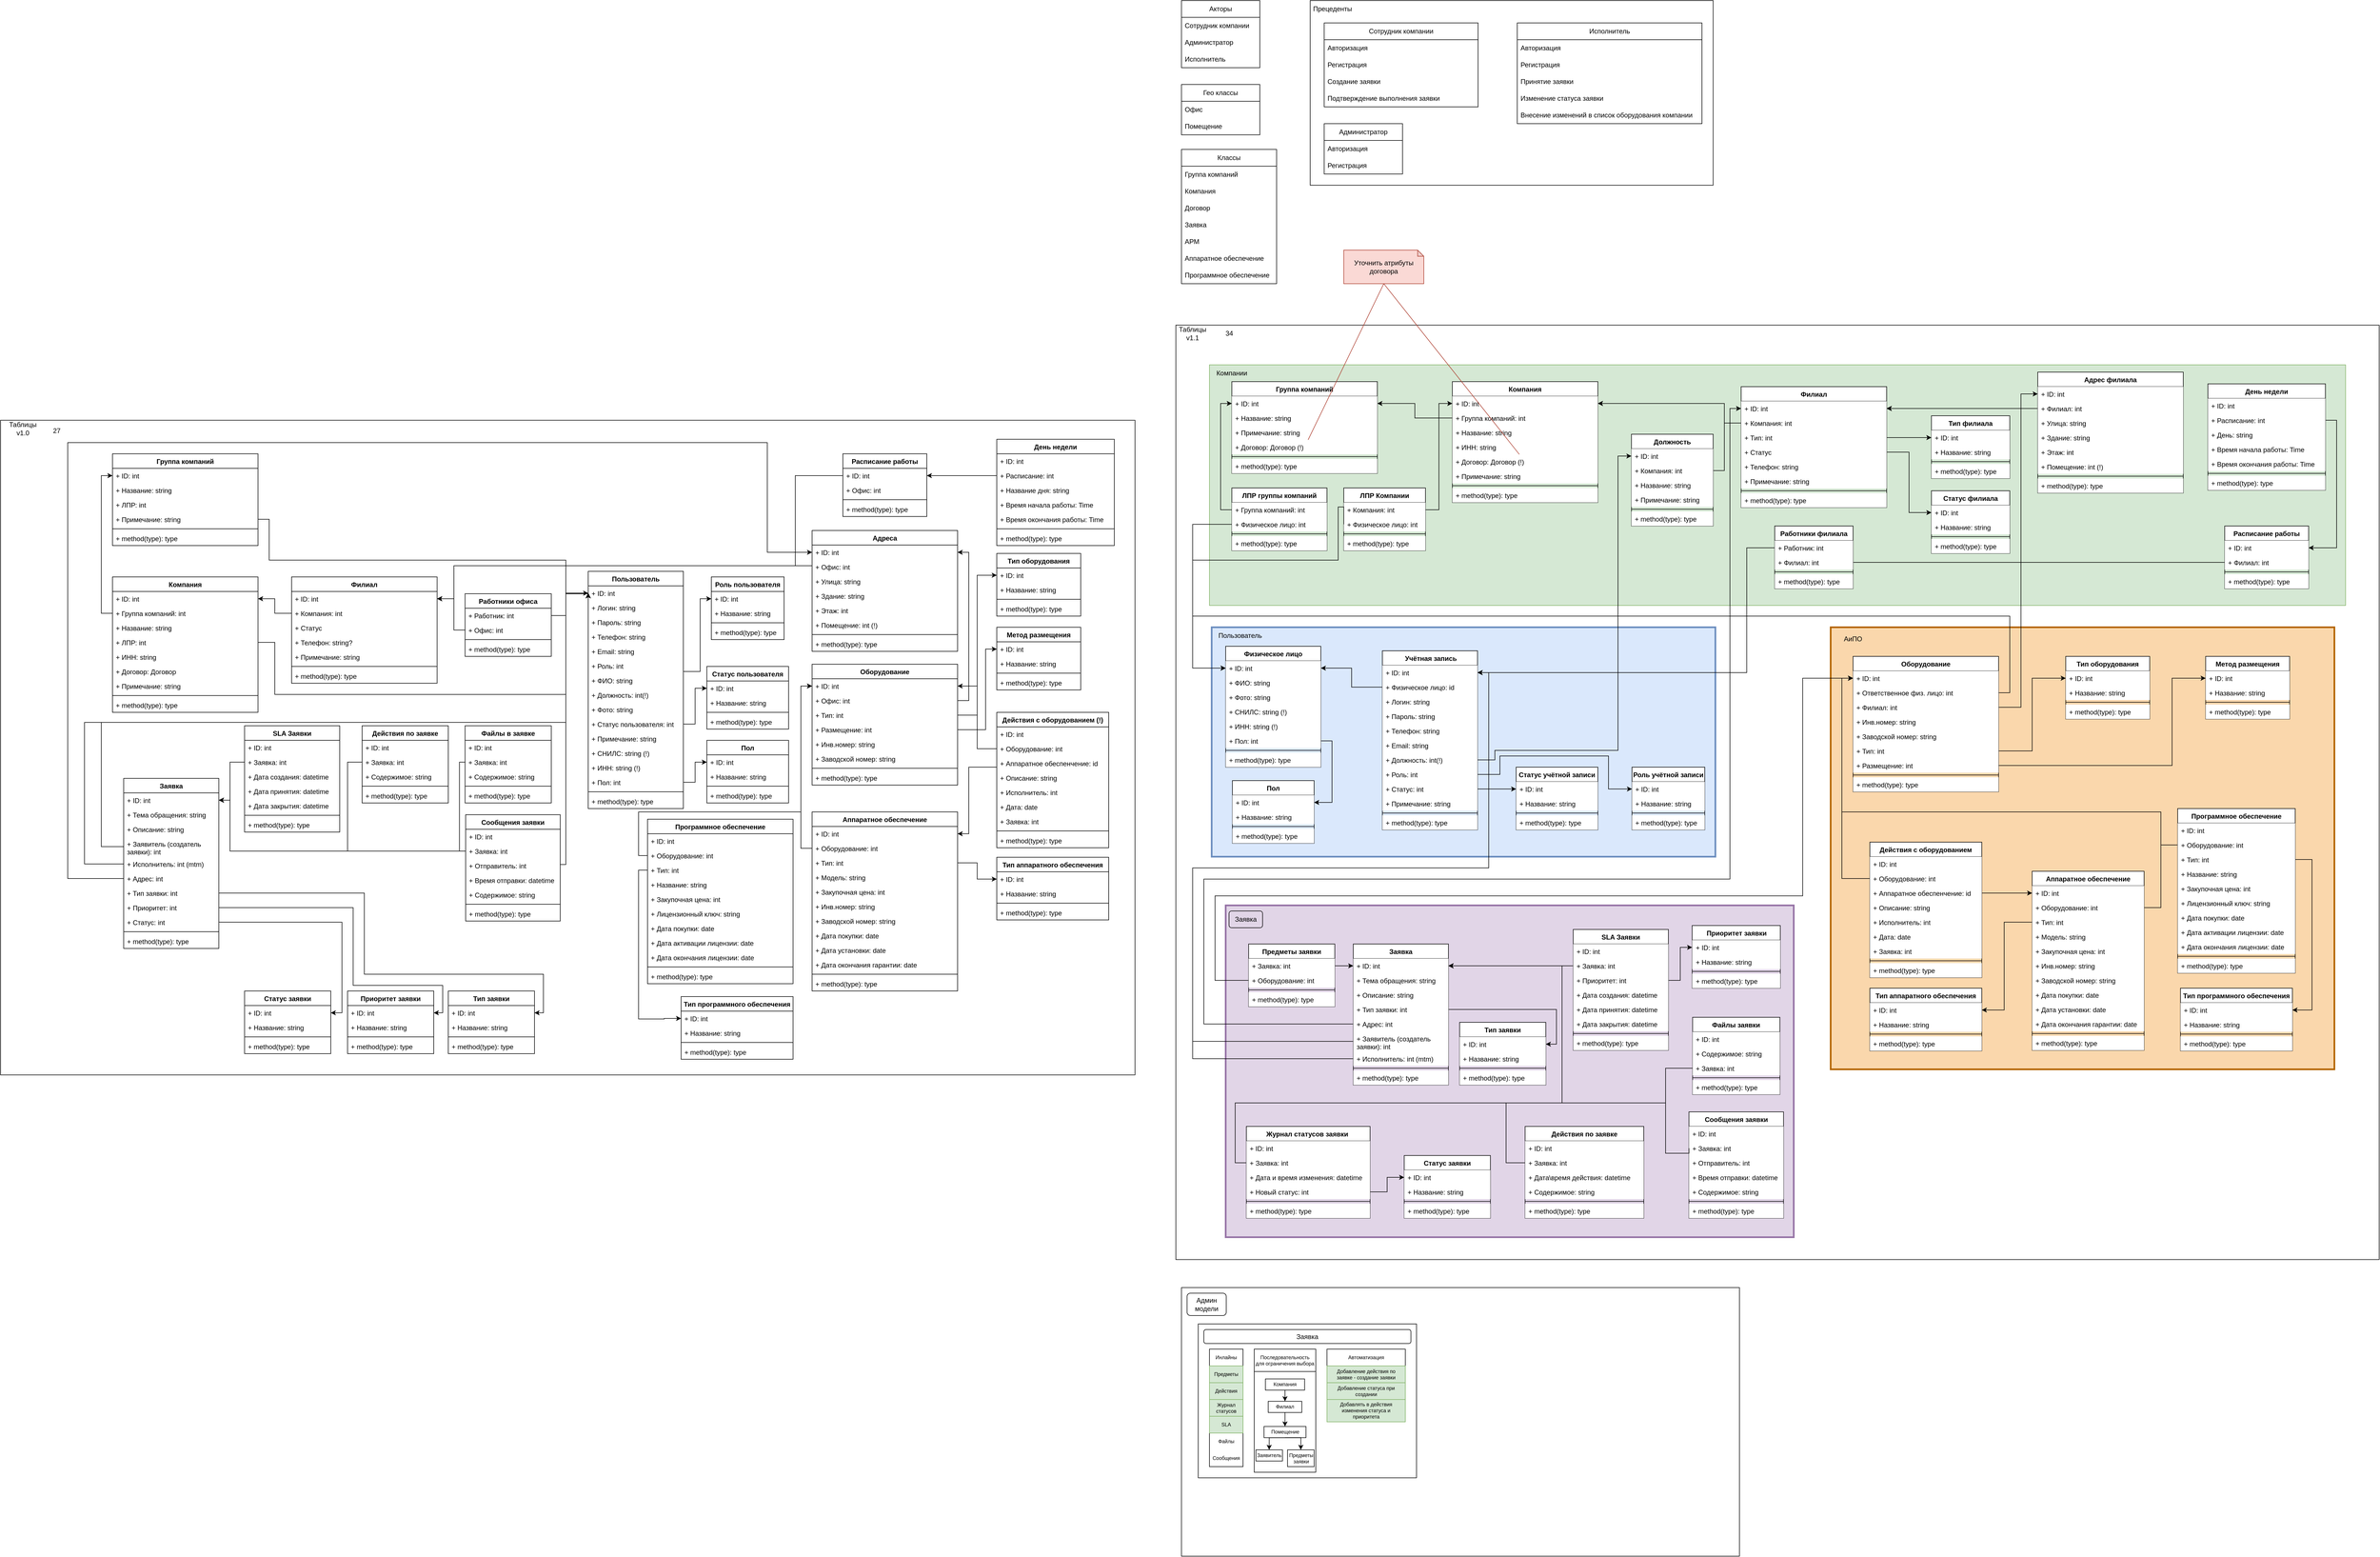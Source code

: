 <mxfile version="22.1.22" type="embed">
  <diagram name="Страница — 1" id="XZ2U6X2m0riBSomo78EU">
    <mxGraphModel dx="3134" dy="1255" grid="1" gridSize="10" guides="1" tooltips="1" connect="1" arrows="1" fold="1" page="1" pageScale="1" pageWidth="1169" pageHeight="827" math="0" shadow="0">
      <root>
        <mxCell id="0" />
        <mxCell id="1" parent="0" />
        <mxCell id="3" value="" style="rounded=0;whiteSpace=wrap;html=1;" parent="1" vertex="1">
          <mxGeometry x="110" y="1510" width="997" height="480" as="geometry" />
        </mxCell>
        <mxCell id="9" value="" style="rounded=0;whiteSpace=wrap;html=1;" parent="1" vertex="1">
          <mxGeometry x="140" y="1575" width="390" height="275" as="geometry" />
        </mxCell>
        <mxCell id="Hgebhqlw1Tkx4Zn5cego-46" value="" style="rounded=0;whiteSpace=wrap;html=1;" parent="1" vertex="1">
          <mxGeometry x="100" y="-210" width="2150" height="1670" as="geometry" />
        </mxCell>
        <mxCell id="Hgebhqlw1Tkx4Zn5cego-315" value="" style="rounded=0;whiteSpace=wrap;html=1;fillColor=#fad7ac;strokeColor=#b46504;strokeWidth=3;" parent="1" vertex="1">
          <mxGeometry x="1270" y="330" width="900" height="790" as="geometry" />
        </mxCell>
        <mxCell id="Hgebhqlw1Tkx4Zn5cego-291" value="" style="rounded=0;whiteSpace=wrap;html=1;fillColor=#dae8fc;strokeColor=#6c8ebf;strokeWidth=3;" parent="1" vertex="1">
          <mxGeometry x="164" y="330" width="900" height="410" as="geometry" />
        </mxCell>
        <mxCell id="Hgebhqlw1Tkx4Zn5cego-289" value="" style="rounded=0;whiteSpace=wrap;html=1;fillColor=#e1d5e7;strokeColor=#9673a6;strokeWidth=3;" parent="1" vertex="1">
          <mxGeometry x="189" y="827" width="1015" height="593" as="geometry" />
        </mxCell>
        <mxCell id="Hgebhqlw1Tkx4Zn5cego-286" value="" style="rounded=0;whiteSpace=wrap;html=1;fillColor=#d5e8d4;strokeColor=#82b366;" parent="1" vertex="1">
          <mxGeometry x="160" y="-139" width="2030" height="430" as="geometry" />
        </mxCell>
        <mxCell id="JBu7Yy93rVQZTkxu2jyi-2" value="Акторы" style="swimlane;fontStyle=0;childLayout=stackLayout;horizontal=1;startSize=30;horizontalStack=0;resizeParent=1;resizeParentMax=0;resizeLast=0;collapsible=1;marginBottom=0;whiteSpace=wrap;html=1;" parent="1" vertex="1">
          <mxGeometry x="110" y="-790" width="140" height="120" as="geometry" />
        </mxCell>
        <mxCell id="JBu7Yy93rVQZTkxu2jyi-3" value="Сотрудник компании" style="text;strokeColor=none;fillColor=none;align=left;verticalAlign=middle;spacingLeft=4;spacingRight=4;overflow=hidden;points=[[0,0.5],[1,0.5]];portConstraint=eastwest;rotatable=0;whiteSpace=wrap;html=1;" parent="JBu7Yy93rVQZTkxu2jyi-2" vertex="1">
          <mxGeometry y="30" width="140" height="30" as="geometry" />
        </mxCell>
        <mxCell id="JBu7Yy93rVQZTkxu2jyi-4" value="Администратор" style="text;strokeColor=none;fillColor=none;align=left;verticalAlign=middle;spacingLeft=4;spacingRight=4;overflow=hidden;points=[[0,0.5],[1,0.5]];portConstraint=eastwest;rotatable=0;whiteSpace=wrap;html=1;" parent="JBu7Yy93rVQZTkxu2jyi-2" vertex="1">
          <mxGeometry y="60" width="140" height="30" as="geometry" />
        </mxCell>
        <mxCell id="JBu7Yy93rVQZTkxu2jyi-5" value="Исполнитель" style="text;strokeColor=none;fillColor=none;align=left;verticalAlign=middle;spacingLeft=4;spacingRight=4;overflow=hidden;points=[[0,0.5],[1,0.5]];portConstraint=eastwest;rotatable=0;whiteSpace=wrap;html=1;" parent="JBu7Yy93rVQZTkxu2jyi-2" vertex="1">
          <mxGeometry y="90" width="140" height="30" as="geometry" />
        </mxCell>
        <mxCell id="JBu7Yy93rVQZTkxu2jyi-6" value="Классы" style="swimlane;fontStyle=0;childLayout=stackLayout;horizontal=1;startSize=30;horizontalStack=0;resizeParent=1;resizeParentMax=0;resizeLast=0;collapsible=1;marginBottom=0;whiteSpace=wrap;html=1;" parent="1" vertex="1">
          <mxGeometry x="110" y="-524" width="170" height="240" as="geometry" />
        </mxCell>
        <mxCell id="JBu7Yy93rVQZTkxu2jyi-7" value="Группа компаний" style="text;strokeColor=none;fillColor=none;align=left;verticalAlign=middle;spacingLeft=4;spacingRight=4;overflow=hidden;points=[[0,0.5],[1,0.5]];portConstraint=eastwest;rotatable=0;whiteSpace=wrap;html=1;" parent="JBu7Yy93rVQZTkxu2jyi-6" vertex="1">
          <mxGeometry y="30" width="170" height="30" as="geometry" />
        </mxCell>
        <mxCell id="JBu7Yy93rVQZTkxu2jyi-8" value="Компания" style="text;strokeColor=none;fillColor=none;align=left;verticalAlign=middle;spacingLeft=4;spacingRight=4;overflow=hidden;points=[[0,0.5],[1,0.5]];portConstraint=eastwest;rotatable=0;whiteSpace=wrap;html=1;" parent="JBu7Yy93rVQZTkxu2jyi-6" vertex="1">
          <mxGeometry y="60" width="170" height="30" as="geometry" />
        </mxCell>
        <mxCell id="JBu7Yy93rVQZTkxu2jyi-20" value="Договор" style="text;strokeColor=none;fillColor=none;align=left;verticalAlign=middle;spacingLeft=4;spacingRight=4;overflow=hidden;points=[[0,0.5],[1,0.5]];portConstraint=eastwest;rotatable=0;whiteSpace=wrap;html=1;" parent="JBu7Yy93rVQZTkxu2jyi-6" vertex="1">
          <mxGeometry y="90" width="170" height="30" as="geometry" />
        </mxCell>
        <mxCell id="JBu7Yy93rVQZTkxu2jyi-19" value="Заявка" style="text;strokeColor=none;fillColor=none;align=left;verticalAlign=middle;spacingLeft=4;spacingRight=4;overflow=hidden;points=[[0,0.5],[1,0.5]];portConstraint=eastwest;rotatable=0;whiteSpace=wrap;html=1;" parent="JBu7Yy93rVQZTkxu2jyi-6" vertex="1">
          <mxGeometry y="120" width="170" height="30" as="geometry" />
        </mxCell>
        <mxCell id="JBu7Yy93rVQZTkxu2jyi-18" value="АРМ" style="text;strokeColor=none;fillColor=none;align=left;verticalAlign=middle;spacingLeft=4;spacingRight=4;overflow=hidden;points=[[0,0.5],[1,0.5]];portConstraint=eastwest;rotatable=0;whiteSpace=wrap;html=1;" parent="JBu7Yy93rVQZTkxu2jyi-6" vertex="1">
          <mxGeometry y="150" width="170" height="30" as="geometry" />
        </mxCell>
        <mxCell id="JBu7Yy93rVQZTkxu2jyi-21" value="Аппаратное обеспечение" style="text;strokeColor=none;fillColor=none;align=left;verticalAlign=middle;spacingLeft=4;spacingRight=4;overflow=hidden;points=[[0,0.5],[1,0.5]];portConstraint=eastwest;rotatable=0;whiteSpace=wrap;html=1;fontStyle=0" parent="JBu7Yy93rVQZTkxu2jyi-6" vertex="1">
          <mxGeometry y="180" width="170" height="30" as="geometry" />
        </mxCell>
        <mxCell id="JBu7Yy93rVQZTkxu2jyi-22" value="Программное обеспечение" style="text;strokeColor=none;fillColor=none;align=left;verticalAlign=middle;spacingLeft=4;spacingRight=4;overflow=hidden;points=[[0,0.5],[1,0.5]];portConstraint=eastwest;rotatable=0;whiteSpace=wrap;html=1;" parent="JBu7Yy93rVQZTkxu2jyi-6" vertex="1">
          <mxGeometry y="210" width="170" height="30" as="geometry" />
        </mxCell>
        <mxCell id="JBu7Yy93rVQZTkxu2jyi-10" value="" style="rounded=0;whiteSpace=wrap;html=1;" parent="1" vertex="1">
          <mxGeometry x="340" y="-790" width="720" height="330" as="geometry" />
        </mxCell>
        <mxCell id="JBu7Yy93rVQZTkxu2jyi-11" value="Прецеденты" style="text;html=1;align=center;verticalAlign=middle;whiteSpace=wrap;rounded=0;" parent="1" vertex="1">
          <mxGeometry x="340" y="-790" width="80" height="30" as="geometry" />
        </mxCell>
        <mxCell id="JBu7Yy93rVQZTkxu2jyi-15" value="Гео классы" style="swimlane;fontStyle=0;childLayout=stackLayout;horizontal=1;startSize=30;horizontalStack=0;resizeParent=1;resizeParentMax=0;resizeLast=0;collapsible=1;marginBottom=0;whiteSpace=wrap;html=1;" parent="1" vertex="1">
          <mxGeometry x="110" y="-640" width="140" height="90" as="geometry" />
        </mxCell>
        <mxCell id="JBu7Yy93rVQZTkxu2jyi-16" value="Офис" style="text;strokeColor=none;fillColor=none;align=left;verticalAlign=middle;spacingLeft=4;spacingRight=4;overflow=hidden;points=[[0,0.5],[1,0.5]];portConstraint=eastwest;rotatable=0;whiteSpace=wrap;html=1;" parent="JBu7Yy93rVQZTkxu2jyi-15" vertex="1">
          <mxGeometry y="30" width="140" height="30" as="geometry" />
        </mxCell>
        <mxCell id="JBu7Yy93rVQZTkxu2jyi-17" value="Помещение" style="text;strokeColor=none;fillColor=none;align=left;verticalAlign=middle;spacingLeft=4;spacingRight=4;overflow=hidden;points=[[0,0.5],[1,0.5]];portConstraint=eastwest;rotatable=0;whiteSpace=wrap;html=1;" parent="JBu7Yy93rVQZTkxu2jyi-15" vertex="1">
          <mxGeometry y="60" width="140" height="30" as="geometry" />
        </mxCell>
        <mxCell id="JBu7Yy93rVQZTkxu2jyi-24" value="Сотрудник компании" style="swimlane;fontStyle=0;childLayout=stackLayout;horizontal=1;startSize=30;horizontalStack=0;resizeParent=1;resizeParentMax=0;resizeLast=0;collapsible=1;marginBottom=0;whiteSpace=wrap;html=1;" parent="1" vertex="1">
          <mxGeometry x="365" y="-750" width="275" height="150" as="geometry">
            <mxRectangle x="515" y="80" width="160" height="30" as="alternateBounds" />
          </mxGeometry>
        </mxCell>
        <mxCell id="JBu7Yy93rVQZTkxu2jyi-26" value="Авторизация" style="text;strokeColor=none;fillColor=none;align=left;verticalAlign=middle;spacingLeft=4;spacingRight=4;overflow=hidden;points=[[0,0.5],[1,0.5]];portConstraint=eastwest;rotatable=0;whiteSpace=wrap;html=1;" parent="JBu7Yy93rVQZTkxu2jyi-24" vertex="1">
          <mxGeometry y="30" width="275" height="30" as="geometry" />
        </mxCell>
        <mxCell id="JBu7Yy93rVQZTkxu2jyi-27" value="Регистрация" style="text;strokeColor=none;fillColor=none;align=left;verticalAlign=middle;spacingLeft=4;spacingRight=4;overflow=hidden;points=[[0,0.5],[1,0.5]];portConstraint=eastwest;rotatable=0;whiteSpace=wrap;html=1;" parent="JBu7Yy93rVQZTkxu2jyi-24" vertex="1">
          <mxGeometry y="60" width="275" height="30" as="geometry" />
        </mxCell>
        <mxCell id="JBu7Yy93rVQZTkxu2jyi-25" value="Создание заявки" style="text;strokeColor=none;fillColor=none;align=left;verticalAlign=middle;spacingLeft=4;spacingRight=4;overflow=hidden;points=[[0,0.5],[1,0.5]];portConstraint=eastwest;rotatable=0;whiteSpace=wrap;html=1;" parent="JBu7Yy93rVQZTkxu2jyi-24" vertex="1">
          <mxGeometry y="90" width="275" height="30" as="geometry" />
        </mxCell>
        <mxCell id="JBu7Yy93rVQZTkxu2jyi-32" value="Подтверждение выполнения заявки" style="text;strokeColor=none;fillColor=none;align=left;verticalAlign=middle;spacingLeft=4;spacingRight=4;overflow=hidden;points=[[0,0.5],[1,0.5]];portConstraint=eastwest;rotatable=0;whiteSpace=wrap;html=1;" parent="JBu7Yy93rVQZTkxu2jyi-24" vertex="1">
          <mxGeometry y="120" width="275" height="30" as="geometry" />
        </mxCell>
        <mxCell id="JBu7Yy93rVQZTkxu2jyi-28" value="Администратор" style="swimlane;fontStyle=0;childLayout=stackLayout;horizontal=1;startSize=30;horizontalStack=0;resizeParent=1;resizeParentMax=0;resizeLast=0;collapsible=1;marginBottom=0;whiteSpace=wrap;html=1;" parent="1" vertex="1">
          <mxGeometry x="365" y="-570" width="140" height="90" as="geometry" />
        </mxCell>
        <mxCell id="JBu7Yy93rVQZTkxu2jyi-30" value="Авторизация" style="text;strokeColor=none;fillColor=none;align=left;verticalAlign=middle;spacingLeft=4;spacingRight=4;overflow=hidden;points=[[0,0.5],[1,0.5]];portConstraint=eastwest;rotatable=0;whiteSpace=wrap;html=1;" parent="JBu7Yy93rVQZTkxu2jyi-28" vertex="1">
          <mxGeometry y="30" width="140" height="30" as="geometry" />
        </mxCell>
        <mxCell id="JBu7Yy93rVQZTkxu2jyi-33" value="Регистрация" style="text;strokeColor=none;fillColor=none;align=left;verticalAlign=middle;spacingLeft=4;spacingRight=4;overflow=hidden;points=[[0,0.5],[1,0.5]];portConstraint=eastwest;rotatable=0;whiteSpace=wrap;html=1;" parent="JBu7Yy93rVQZTkxu2jyi-28" vertex="1">
          <mxGeometry y="60" width="140" height="30" as="geometry" />
        </mxCell>
        <mxCell id="JBu7Yy93rVQZTkxu2jyi-34" value="Исполнитель" style="swimlane;fontStyle=0;childLayout=stackLayout;horizontal=1;startSize=30;horizontalStack=0;resizeParent=1;resizeParentMax=0;resizeLast=0;collapsible=1;marginBottom=0;whiteSpace=wrap;html=1;" parent="1" vertex="1">
          <mxGeometry x="710" y="-750" width="330" height="180" as="geometry" />
        </mxCell>
        <mxCell id="JBu7Yy93rVQZTkxu2jyi-35" value="Авторизация" style="text;strokeColor=none;fillColor=none;align=left;verticalAlign=middle;spacingLeft=4;spacingRight=4;overflow=hidden;points=[[0,0.5],[1,0.5]];portConstraint=eastwest;rotatable=0;whiteSpace=wrap;html=1;" parent="JBu7Yy93rVQZTkxu2jyi-34" vertex="1">
          <mxGeometry y="30" width="330" height="30" as="geometry" />
        </mxCell>
        <mxCell id="JBu7Yy93rVQZTkxu2jyi-36" value="Регистрация" style="text;strokeColor=none;fillColor=none;align=left;verticalAlign=middle;spacingLeft=4;spacingRight=4;overflow=hidden;points=[[0,0.5],[1,0.5]];portConstraint=eastwest;rotatable=0;whiteSpace=wrap;html=1;" parent="JBu7Yy93rVQZTkxu2jyi-34" vertex="1">
          <mxGeometry y="60" width="330" height="30" as="geometry" />
        </mxCell>
        <mxCell id="JBu7Yy93rVQZTkxu2jyi-37" value="Принятие заявки" style="text;strokeColor=none;fillColor=none;align=left;verticalAlign=middle;spacingLeft=4;spacingRight=4;overflow=hidden;points=[[0,0.5],[1,0.5]];portConstraint=eastwest;rotatable=0;whiteSpace=wrap;html=1;" parent="JBu7Yy93rVQZTkxu2jyi-34" vertex="1">
          <mxGeometry y="90" width="330" height="30" as="geometry" />
        </mxCell>
        <mxCell id="JBu7Yy93rVQZTkxu2jyi-38" value="Изменение статуса заявки" style="text;strokeColor=none;fillColor=none;align=left;verticalAlign=middle;spacingLeft=4;spacingRight=4;overflow=hidden;points=[[0,0.5],[1,0.5]];portConstraint=eastwest;rotatable=0;whiteSpace=wrap;html=1;" parent="JBu7Yy93rVQZTkxu2jyi-34" vertex="1">
          <mxGeometry y="120" width="330" height="30" as="geometry" />
        </mxCell>
        <mxCell id="JBu7Yy93rVQZTkxu2jyi-39" value="Внесение изменений в список оборудования компании" style="text;strokeColor=none;fillColor=none;align=left;verticalAlign=middle;spacingLeft=4;spacingRight=4;overflow=hidden;points=[[0,0.5],[1,0.5]];portConstraint=eastwest;rotatable=0;whiteSpace=wrap;html=1;" parent="JBu7Yy93rVQZTkxu2jyi-34" vertex="1">
          <mxGeometry y="150" width="330" height="30" as="geometry" />
        </mxCell>
        <mxCell id="JBu7Yy93rVQZTkxu2jyi-40" value="" style="rounded=0;whiteSpace=wrap;html=1;" parent="1" vertex="1">
          <mxGeometry x="-2000" y="-40" width="2027" height="1170" as="geometry" />
        </mxCell>
        <mxCell id="JBu7Yy93rVQZTkxu2jyi-41" value="Таблицы v1.0" style="text;html=1;align=center;verticalAlign=middle;whiteSpace=wrap;rounded=0;" parent="1" vertex="1">
          <mxGeometry x="-1990" y="-40" width="60" height="30" as="geometry" />
        </mxCell>
        <mxCell id="JBu7Yy93rVQZTkxu2jyi-46" value="Группа компаний" style="swimlane;fontStyle=1;align=center;verticalAlign=top;childLayout=stackLayout;horizontal=1;startSize=26;horizontalStack=0;resizeParent=1;resizeParentMax=0;resizeLast=0;collapsible=1;marginBottom=0;whiteSpace=wrap;html=1;" parent="1" vertex="1">
          <mxGeometry x="-1800" y="20" width="260" height="164" as="geometry" />
        </mxCell>
        <mxCell id="JBu7Yy93rVQZTkxu2jyi-129" value="+ ID: int" style="text;strokeColor=none;fillColor=none;align=left;verticalAlign=top;spacingLeft=4;spacingRight=4;overflow=hidden;rotatable=0;points=[[0,0.5],[1,0.5]];portConstraint=eastwest;whiteSpace=wrap;html=1;" parent="JBu7Yy93rVQZTkxu2jyi-46" vertex="1">
          <mxGeometry y="26" width="260" height="26" as="geometry" />
        </mxCell>
        <mxCell id="JBu7Yy93rVQZTkxu2jyi-57" value="+ Название: string&amp;nbsp;" style="text;strokeColor=none;fillColor=none;align=left;verticalAlign=top;spacingLeft=4;spacingRight=4;overflow=hidden;rotatable=0;points=[[0,0.5],[1,0.5]];portConstraint=eastwest;whiteSpace=wrap;html=1;" parent="JBu7Yy93rVQZTkxu2jyi-46" vertex="1">
          <mxGeometry y="52" width="260" height="26" as="geometry" />
        </mxCell>
        <mxCell id="hqgTXVBJfHODWRAakjCG-61" value="+ ЛПР: int" style="text;strokeColor=none;fillColor=none;align=left;verticalAlign=top;spacingLeft=4;spacingRight=4;overflow=hidden;rotatable=0;points=[[0,0.5],[1,0.5]];portConstraint=eastwest;whiteSpace=wrap;html=1;" parent="JBu7Yy93rVQZTkxu2jyi-46" vertex="1">
          <mxGeometry y="78" width="260" height="26" as="geometry" />
        </mxCell>
        <mxCell id="JBu7Yy93rVQZTkxu2jyi-51" value="+ Примечание: string" style="text;strokeColor=none;fillColor=none;align=left;verticalAlign=top;spacingLeft=4;spacingRight=4;overflow=hidden;rotatable=0;points=[[0,0.5],[1,0.5]];portConstraint=eastwest;whiteSpace=wrap;html=1;" parent="JBu7Yy93rVQZTkxu2jyi-46" vertex="1">
          <mxGeometry y="104" width="260" height="26" as="geometry" />
        </mxCell>
        <mxCell id="JBu7Yy93rVQZTkxu2jyi-48" value="" style="line;strokeWidth=1;fillColor=none;align=left;verticalAlign=middle;spacingTop=-1;spacingLeft=3;spacingRight=3;rotatable=0;labelPosition=right;points=[];portConstraint=eastwest;strokeColor=inherit;" parent="JBu7Yy93rVQZTkxu2jyi-46" vertex="1">
          <mxGeometry y="130" width="260" height="8" as="geometry" />
        </mxCell>
        <mxCell id="JBu7Yy93rVQZTkxu2jyi-49" value="+ method(type): type" style="text;strokeColor=none;fillColor=none;align=left;verticalAlign=top;spacingLeft=4;spacingRight=4;overflow=hidden;rotatable=0;points=[[0,0.5],[1,0.5]];portConstraint=eastwest;whiteSpace=wrap;html=1;" parent="JBu7Yy93rVQZTkxu2jyi-46" vertex="1">
          <mxGeometry y="138" width="260" height="26" as="geometry" />
        </mxCell>
        <mxCell id="JBu7Yy93rVQZTkxu2jyi-52" value="Компания" style="swimlane;fontStyle=1;align=center;verticalAlign=top;childLayout=stackLayout;horizontal=1;startSize=26;horizontalStack=0;resizeParent=1;resizeParentMax=0;resizeLast=0;collapsible=1;marginBottom=0;whiteSpace=wrap;html=1;" parent="1" vertex="1">
          <mxGeometry x="-1800" y="240" width="260" height="242" as="geometry" />
        </mxCell>
        <mxCell id="JBu7Yy93rVQZTkxu2jyi-128" value="+ ID: int" style="text;strokeColor=none;fillColor=none;align=left;verticalAlign=top;spacingLeft=4;spacingRight=4;overflow=hidden;rotatable=0;points=[[0,0.5],[1,0.5]];portConstraint=eastwest;whiteSpace=wrap;html=1;" parent="JBu7Yy93rVQZTkxu2jyi-52" vertex="1">
          <mxGeometry y="26" width="260" height="26" as="geometry" />
        </mxCell>
        <mxCell id="JBu7Yy93rVQZTkxu2jyi-130" value="+ Группа компаний: int" style="text;strokeColor=none;fillColor=none;align=left;verticalAlign=top;spacingLeft=4;spacingRight=4;overflow=hidden;rotatable=0;points=[[0,0.5],[1,0.5]];portConstraint=eastwest;whiteSpace=wrap;html=1;" parent="JBu7Yy93rVQZTkxu2jyi-52" vertex="1">
          <mxGeometry y="52" width="260" height="26" as="geometry" />
        </mxCell>
        <mxCell id="JBu7Yy93rVQZTkxu2jyi-53" value="+ Название: string" style="text;strokeColor=none;fillColor=none;align=left;verticalAlign=top;spacingLeft=4;spacingRight=4;overflow=hidden;rotatable=0;points=[[0,0.5],[1,0.5]];portConstraint=eastwest;whiteSpace=wrap;html=1;" parent="JBu7Yy93rVQZTkxu2jyi-52" vertex="1">
          <mxGeometry y="78" width="260" height="26" as="geometry" />
        </mxCell>
        <mxCell id="hqgTXVBJfHODWRAakjCG-60" value="+ ЛПР: int" style="text;strokeColor=none;fillColor=none;align=left;verticalAlign=top;spacingLeft=4;spacingRight=4;overflow=hidden;rotatable=0;points=[[0,0.5],[1,0.5]];portConstraint=eastwest;whiteSpace=wrap;html=1;" parent="JBu7Yy93rVQZTkxu2jyi-52" vertex="1">
          <mxGeometry y="104" width="260" height="26" as="geometry" />
        </mxCell>
        <mxCell id="hqgTXVBJfHODWRAakjCG-85" value="+ ИНН: string" style="text;strokeColor=none;fillColor=none;align=left;verticalAlign=top;spacingLeft=4;spacingRight=4;overflow=hidden;rotatable=0;points=[[0,0.5],[1,0.5]];portConstraint=eastwest;whiteSpace=wrap;html=1;" parent="JBu7Yy93rVQZTkxu2jyi-52" vertex="1">
          <mxGeometry y="130" width="260" height="26" as="geometry" />
        </mxCell>
        <mxCell id="JBu7Yy93rVQZTkxu2jyi-59" value="+ Договор: Договор" style="text;strokeColor=none;fillColor=none;align=left;verticalAlign=top;spacingLeft=4;spacingRight=4;overflow=hidden;rotatable=0;points=[[0,0.5],[1,0.5]];portConstraint=eastwest;whiteSpace=wrap;html=1;" parent="JBu7Yy93rVQZTkxu2jyi-52" vertex="1">
          <mxGeometry y="156" width="260" height="26" as="geometry" />
        </mxCell>
        <mxCell id="JBu7Yy93rVQZTkxu2jyi-61" value="+ Примечание: string" style="text;strokeColor=none;fillColor=none;align=left;verticalAlign=top;spacingLeft=4;spacingRight=4;overflow=hidden;rotatable=0;points=[[0,0.5],[1,0.5]];portConstraint=eastwest;whiteSpace=wrap;html=1;" parent="JBu7Yy93rVQZTkxu2jyi-52" vertex="1">
          <mxGeometry y="182" width="260" height="26" as="geometry" />
        </mxCell>
        <mxCell id="JBu7Yy93rVQZTkxu2jyi-55" value="" style="line;strokeWidth=1;fillColor=none;align=left;verticalAlign=middle;spacingTop=-1;spacingLeft=3;spacingRight=3;rotatable=0;labelPosition=right;points=[];portConstraint=eastwest;strokeColor=inherit;" parent="JBu7Yy93rVQZTkxu2jyi-52" vertex="1">
          <mxGeometry y="208" width="260" height="8" as="geometry" />
        </mxCell>
        <mxCell id="JBu7Yy93rVQZTkxu2jyi-56" value="+ method(type): type" style="text;strokeColor=none;fillColor=none;align=left;verticalAlign=top;spacingLeft=4;spacingRight=4;overflow=hidden;rotatable=0;points=[[0,0.5],[1,0.5]];portConstraint=eastwest;whiteSpace=wrap;html=1;" parent="JBu7Yy93rVQZTkxu2jyi-52" vertex="1">
          <mxGeometry y="216" width="260" height="26" as="geometry" />
        </mxCell>
        <mxCell id="JBu7Yy93rVQZTkxu2jyi-62" value="Филиал" style="swimlane;fontStyle=1;align=center;verticalAlign=top;childLayout=stackLayout;horizontal=1;startSize=26;horizontalStack=0;resizeParent=1;resizeParentMax=0;resizeLast=0;collapsible=1;marginBottom=0;whiteSpace=wrap;html=1;" parent="1" vertex="1">
          <mxGeometry x="-1480" y="240" width="260" height="190" as="geometry" />
        </mxCell>
        <mxCell id="JBu7Yy93rVQZTkxu2jyi-113" value="+ ID: int" style="text;strokeColor=none;fillColor=none;align=left;verticalAlign=top;spacingLeft=4;spacingRight=4;overflow=hidden;rotatable=0;points=[[0,0.5],[1,0.5]];portConstraint=eastwest;whiteSpace=wrap;html=1;" parent="JBu7Yy93rVQZTkxu2jyi-62" vertex="1">
          <mxGeometry y="26" width="260" height="26" as="geometry" />
        </mxCell>
        <mxCell id="JBu7Yy93rVQZTkxu2jyi-132" value="+ Компания: int" style="text;strokeColor=none;fillColor=none;align=left;verticalAlign=top;spacingLeft=4;spacingRight=4;overflow=hidden;rotatable=0;points=[[0,0.5],[1,0.5]];portConstraint=eastwest;whiteSpace=wrap;html=1;" parent="JBu7Yy93rVQZTkxu2jyi-62" vertex="1">
          <mxGeometry y="52" width="260" height="26" as="geometry" />
        </mxCell>
        <mxCell id="JBu7Yy93rVQZTkxu2jyi-133" value="+ Статус" style="text;strokeColor=none;fillColor=none;align=left;verticalAlign=top;spacingLeft=4;spacingRight=4;overflow=hidden;rotatable=0;points=[[0,0.5],[1,0.5]];portConstraint=eastwest;whiteSpace=wrap;html=1;" parent="JBu7Yy93rVQZTkxu2jyi-62" vertex="1">
          <mxGeometry y="78" width="260" height="26" as="geometry" />
        </mxCell>
        <mxCell id="JBu7Yy93rVQZTkxu2jyi-64" value="+ Телефон: string?" style="text;strokeColor=none;fillColor=none;align=left;verticalAlign=top;spacingLeft=4;spacingRight=4;overflow=hidden;rotatable=0;points=[[0,0.5],[1,0.5]];portConstraint=eastwest;whiteSpace=wrap;html=1;" parent="JBu7Yy93rVQZTkxu2jyi-62" vertex="1">
          <mxGeometry y="104" width="260" height="26" as="geometry" />
        </mxCell>
        <mxCell id="JBu7Yy93rVQZTkxu2jyi-67" value="+ Примечание: string" style="text;strokeColor=none;fillColor=none;align=left;verticalAlign=top;spacingLeft=4;spacingRight=4;overflow=hidden;rotatable=0;points=[[0,0.5],[1,0.5]];portConstraint=eastwest;whiteSpace=wrap;html=1;" parent="JBu7Yy93rVQZTkxu2jyi-62" vertex="1">
          <mxGeometry y="130" width="260" height="26" as="geometry" />
        </mxCell>
        <mxCell id="JBu7Yy93rVQZTkxu2jyi-68" value="" style="line;strokeWidth=1;fillColor=none;align=left;verticalAlign=middle;spacingTop=-1;spacingLeft=3;spacingRight=3;rotatable=0;labelPosition=right;points=[];portConstraint=eastwest;strokeColor=inherit;" parent="JBu7Yy93rVQZTkxu2jyi-62" vertex="1">
          <mxGeometry y="156" width="260" height="8" as="geometry" />
        </mxCell>
        <mxCell id="JBu7Yy93rVQZTkxu2jyi-69" value="+ method(type): type" style="text;strokeColor=none;fillColor=none;align=left;verticalAlign=top;spacingLeft=4;spacingRight=4;overflow=hidden;rotatable=0;points=[[0,0.5],[1,0.5]];portConstraint=eastwest;whiteSpace=wrap;html=1;" parent="JBu7Yy93rVQZTkxu2jyi-62" vertex="1">
          <mxGeometry y="164" width="260" height="26" as="geometry" />
        </mxCell>
        <mxCell id="JBu7Yy93rVQZTkxu2jyi-71" value="Пользователь" style="swimlane;fontStyle=1;align=center;verticalAlign=top;childLayout=stackLayout;horizontal=1;startSize=26;horizontalStack=0;resizeParent=1;resizeParentMax=0;resizeLast=0;collapsible=1;marginBottom=0;whiteSpace=wrap;html=1;" parent="1" vertex="1">
          <mxGeometry x="-950" y="230" width="170" height="424" as="geometry" />
        </mxCell>
        <mxCell id="JBu7Yy93rVQZTkxu2jyi-138" value="+ ID: int" style="text;strokeColor=none;fillColor=none;align=left;verticalAlign=top;spacingLeft=4;spacingRight=4;overflow=hidden;rotatable=0;points=[[0,0.5],[1,0.5]];portConstraint=eastwest;whiteSpace=wrap;html=1;" parent="JBu7Yy93rVQZTkxu2jyi-71" vertex="1">
          <mxGeometry y="26" width="170" height="26" as="geometry" />
        </mxCell>
        <mxCell id="hqgTXVBJfHODWRAakjCG-118" value="+ Логин: string" style="text;strokeColor=none;fillColor=none;align=left;verticalAlign=top;spacingLeft=4;spacingRight=4;overflow=hidden;rotatable=0;points=[[0,0.5],[1,0.5]];portConstraint=eastwest;whiteSpace=wrap;html=1;" parent="JBu7Yy93rVQZTkxu2jyi-71" vertex="1">
          <mxGeometry y="52" width="170" height="26" as="geometry" />
        </mxCell>
        <mxCell id="hqgTXVBJfHODWRAakjCG-119" value="+ Пароль: string" style="text;strokeColor=none;fillColor=none;align=left;verticalAlign=top;spacingLeft=4;spacingRight=4;overflow=hidden;rotatable=0;points=[[0,0.5],[1,0.5]];portConstraint=eastwest;whiteSpace=wrap;html=1;" parent="JBu7Yy93rVQZTkxu2jyi-71" vertex="1">
          <mxGeometry y="78" width="170" height="26" as="geometry" />
        </mxCell>
        <mxCell id="JBu7Yy93rVQZTkxu2jyi-72" value="+ Телефон: string" style="text;strokeColor=none;fillColor=none;align=left;verticalAlign=top;spacingLeft=4;spacingRight=4;overflow=hidden;rotatable=0;points=[[0,0.5],[1,0.5]];portConstraint=eastwest;whiteSpace=wrap;html=1;" parent="JBu7Yy93rVQZTkxu2jyi-71" vertex="1">
          <mxGeometry y="104" width="170" height="26" as="geometry" />
        </mxCell>
        <mxCell id="JBu7Yy93rVQZTkxu2jyi-73" value="+ Email: string" style="text;strokeColor=none;fillColor=none;align=left;verticalAlign=top;spacingLeft=4;spacingRight=4;overflow=hidden;rotatable=0;points=[[0,0.5],[1,0.5]];portConstraint=eastwest;whiteSpace=wrap;html=1;" parent="JBu7Yy93rVQZTkxu2jyi-71" vertex="1">
          <mxGeometry y="130" width="170" height="26" as="geometry" />
        </mxCell>
        <mxCell id="JBu7Yy93rVQZTkxu2jyi-149" value="+ Роль: int" style="text;strokeColor=none;fillColor=none;align=left;verticalAlign=top;spacingLeft=4;spacingRight=4;overflow=hidden;rotatable=0;points=[[0,0.5],[1,0.5]];portConstraint=eastwest;whiteSpace=wrap;html=1;" parent="JBu7Yy93rVQZTkxu2jyi-71" vertex="1">
          <mxGeometry y="156" width="170" height="26" as="geometry" />
        </mxCell>
        <mxCell id="hqgTXVBJfHODWRAakjCG-151" value="+ ФИО: string" style="text;strokeColor=none;fillColor=none;align=left;verticalAlign=top;spacingLeft=4;spacingRight=4;overflow=hidden;rotatable=0;points=[[0,0.5],[1,0.5]];portConstraint=eastwest;whiteSpace=wrap;html=1;" parent="JBu7Yy93rVQZTkxu2jyi-71" vertex="1">
          <mxGeometry y="182" width="170" height="26" as="geometry" />
        </mxCell>
        <mxCell id="hqgTXVBJfHODWRAakjCG-152" value="+ Должность: int(!)" style="text;strokeColor=none;fillColor=none;align=left;verticalAlign=top;spacingLeft=4;spacingRight=4;overflow=hidden;rotatable=0;points=[[0,0.5],[1,0.5]];portConstraint=eastwest;whiteSpace=wrap;html=1;" parent="JBu7Yy93rVQZTkxu2jyi-71" vertex="1">
          <mxGeometry y="208" width="170" height="26" as="geometry" />
        </mxCell>
        <mxCell id="hqgTXVBJfHODWRAakjCG-86" value="+ Фото: string" style="text;strokeColor=none;fillColor=none;align=left;verticalAlign=top;spacingLeft=4;spacingRight=4;overflow=hidden;rotatable=0;points=[[0,0.5],[1,0.5]];portConstraint=eastwest;whiteSpace=wrap;html=1;" parent="JBu7Yy93rVQZTkxu2jyi-71" vertex="1">
          <mxGeometry y="234" width="170" height="26" as="geometry" />
        </mxCell>
        <mxCell id="hqgTXVBJfHODWRAakjCG-67" value="+ Статус пользователя: int" style="text;strokeColor=none;fillColor=none;align=left;verticalAlign=top;spacingLeft=4;spacingRight=4;overflow=hidden;rotatable=0;points=[[0,0.5],[1,0.5]];portConstraint=eastwest;whiteSpace=wrap;html=1;" parent="JBu7Yy93rVQZTkxu2jyi-71" vertex="1">
          <mxGeometry y="260" width="170" height="26" as="geometry" />
        </mxCell>
        <mxCell id="JBu7Yy93rVQZTkxu2jyi-76" value="+ Примечание: string" style="text;strokeColor=none;fillColor=none;align=left;verticalAlign=top;spacingLeft=4;spacingRight=4;overflow=hidden;rotatable=0;points=[[0,0.5],[1,0.5]];portConstraint=eastwest;whiteSpace=wrap;html=1;" parent="JBu7Yy93rVQZTkxu2jyi-71" vertex="1">
          <mxGeometry y="286" width="170" height="26" as="geometry" />
        </mxCell>
        <mxCell id="JBBtGFQiuy3LiSRu2v9d-1" value="+ СНИЛС: string (!)" style="text;strokeColor=none;fillColor=none;align=left;verticalAlign=top;spacingLeft=4;spacingRight=4;overflow=hidden;rotatable=0;points=[[0,0.5],[1,0.5]];portConstraint=eastwest;whiteSpace=wrap;html=1;" parent="JBu7Yy93rVQZTkxu2jyi-71" vertex="1">
          <mxGeometry y="312" width="170" height="26" as="geometry" />
        </mxCell>
        <mxCell id="JBBtGFQiuy3LiSRu2v9d-2" value="+ ИНН: string (!)" style="text;strokeColor=none;fillColor=none;align=left;verticalAlign=top;spacingLeft=4;spacingRight=4;overflow=hidden;rotatable=0;points=[[0,0.5],[1,0.5]];portConstraint=eastwest;whiteSpace=wrap;html=1;" parent="JBu7Yy93rVQZTkxu2jyi-71" vertex="1">
          <mxGeometry y="338" width="170" height="26" as="geometry" />
        </mxCell>
        <mxCell id="JBBtGFQiuy3LiSRu2v9d-3" value="+ Пол: int" style="text;strokeColor=none;fillColor=none;align=left;verticalAlign=top;spacingLeft=4;spacingRight=4;overflow=hidden;rotatable=0;points=[[0,0.5],[1,0.5]];portConstraint=eastwest;whiteSpace=wrap;html=1;" parent="JBu7Yy93rVQZTkxu2jyi-71" vertex="1">
          <mxGeometry y="364" width="170" height="26" as="geometry" />
        </mxCell>
        <mxCell id="JBu7Yy93rVQZTkxu2jyi-77" value="" style="line;strokeWidth=1;fillColor=none;align=left;verticalAlign=middle;spacingTop=-1;spacingLeft=3;spacingRight=3;rotatable=0;labelPosition=right;points=[];portConstraint=eastwest;strokeColor=inherit;" parent="JBu7Yy93rVQZTkxu2jyi-71" vertex="1">
          <mxGeometry y="390" width="170" height="8" as="geometry" />
        </mxCell>
        <mxCell id="JBu7Yy93rVQZTkxu2jyi-78" value="+ method(type): type" style="text;strokeColor=none;fillColor=none;align=left;verticalAlign=top;spacingLeft=4;spacingRight=4;overflow=hidden;rotatable=0;points=[[0,0.5],[1,0.5]];portConstraint=eastwest;whiteSpace=wrap;html=1;" parent="JBu7Yy93rVQZTkxu2jyi-71" vertex="1">
          <mxGeometry y="398" width="170" height="26" as="geometry" />
        </mxCell>
        <mxCell id="JBu7Yy93rVQZTkxu2jyi-87" value="Расписание работы" style="swimlane;fontStyle=1;align=center;verticalAlign=top;childLayout=stackLayout;horizontal=1;startSize=26;horizontalStack=0;resizeParent=1;resizeParentMax=0;resizeLast=0;collapsible=1;marginBottom=0;whiteSpace=wrap;html=1;" parent="1" vertex="1">
          <mxGeometry x="-495" y="20" width="150" height="112" as="geometry" />
        </mxCell>
        <mxCell id="JBu7Yy93rVQZTkxu2jyi-91" value="+ ID: int" style="text;strokeColor=none;fillColor=none;align=left;verticalAlign=top;spacingLeft=4;spacingRight=4;overflow=hidden;rotatable=0;points=[[0,0.5],[1,0.5]];portConstraint=eastwest;whiteSpace=wrap;html=1;" parent="JBu7Yy93rVQZTkxu2jyi-87" vertex="1">
          <mxGeometry y="26" width="150" height="26" as="geometry" />
        </mxCell>
        <mxCell id="JBu7Yy93rVQZTkxu2jyi-136" value="+ Офис: int" style="text;strokeColor=none;fillColor=none;align=left;verticalAlign=top;spacingLeft=4;spacingRight=4;overflow=hidden;rotatable=0;points=[[0,0.5],[1,0.5]];portConstraint=eastwest;whiteSpace=wrap;html=1;" parent="JBu7Yy93rVQZTkxu2jyi-87" vertex="1">
          <mxGeometry y="52" width="150" height="26" as="geometry" />
        </mxCell>
        <mxCell id="JBu7Yy93rVQZTkxu2jyi-93" value="" style="line;strokeWidth=1;fillColor=none;align=left;verticalAlign=middle;spacingTop=-1;spacingLeft=3;spacingRight=3;rotatable=0;labelPosition=right;points=[];portConstraint=eastwest;strokeColor=inherit;" parent="JBu7Yy93rVQZTkxu2jyi-87" vertex="1">
          <mxGeometry y="78" width="150" height="8" as="geometry" />
        </mxCell>
        <mxCell id="JBu7Yy93rVQZTkxu2jyi-94" value="+ method(type): type" style="text;strokeColor=none;fillColor=none;align=left;verticalAlign=top;spacingLeft=4;spacingRight=4;overflow=hidden;rotatable=0;points=[[0,0.5],[1,0.5]];portConstraint=eastwest;whiteSpace=wrap;html=1;" parent="JBu7Yy93rVQZTkxu2jyi-87" vertex="1">
          <mxGeometry y="86" width="150" height="26" as="geometry" />
        </mxCell>
        <mxCell id="JBu7Yy93rVQZTkxu2jyi-95" value="День недели" style="swimlane;fontStyle=1;align=center;verticalAlign=top;childLayout=stackLayout;horizontal=1;startSize=26;horizontalStack=0;resizeParent=1;resizeParentMax=0;resizeLast=0;collapsible=1;marginBottom=0;whiteSpace=wrap;html=1;" parent="1" vertex="1">
          <mxGeometry x="-220" y="-6" width="210" height="190" as="geometry" />
        </mxCell>
        <mxCell id="JBu7Yy93rVQZTkxu2jyi-124" value="+ ID: int" style="text;strokeColor=none;fillColor=none;align=left;verticalAlign=top;spacingLeft=4;spacingRight=4;overflow=hidden;rotatable=0;points=[[0,0.5],[1,0.5]];portConstraint=eastwest;whiteSpace=wrap;html=1;" parent="JBu7Yy93rVQZTkxu2jyi-95" vertex="1">
          <mxGeometry y="26" width="210" height="26" as="geometry" />
        </mxCell>
        <mxCell id="JBu7Yy93rVQZTkxu2jyi-125" value="+ Расписание: int" style="text;strokeColor=none;fillColor=none;align=left;verticalAlign=top;spacingLeft=4;spacingRight=4;overflow=hidden;rotatable=0;points=[[0,0.5],[1,0.5]];portConstraint=eastwest;whiteSpace=wrap;html=1;" parent="JBu7Yy93rVQZTkxu2jyi-95" vertex="1">
          <mxGeometry y="52" width="210" height="26" as="geometry" />
        </mxCell>
        <mxCell id="JBu7Yy93rVQZTkxu2jyi-96" value="+ Название дня: string" style="text;strokeColor=none;fillColor=none;align=left;verticalAlign=top;spacingLeft=4;spacingRight=4;overflow=hidden;rotatable=0;points=[[0,0.5],[1,0.5]];portConstraint=eastwest;whiteSpace=wrap;html=1;" parent="JBu7Yy93rVQZTkxu2jyi-95" vertex="1">
          <mxGeometry y="78" width="210" height="26" as="geometry" />
        </mxCell>
        <mxCell id="JBu7Yy93rVQZTkxu2jyi-97" value="+ Время начала работы: Time" style="text;strokeColor=none;fillColor=none;align=left;verticalAlign=top;spacingLeft=4;spacingRight=4;overflow=hidden;rotatable=0;points=[[0,0.5],[1,0.5]];portConstraint=eastwest;whiteSpace=wrap;html=1;" parent="JBu7Yy93rVQZTkxu2jyi-95" vertex="1">
          <mxGeometry y="104" width="210" height="26" as="geometry" />
        </mxCell>
        <mxCell id="JBu7Yy93rVQZTkxu2jyi-100" value="+ Время окончания работы: Time" style="text;strokeColor=none;fillColor=none;align=left;verticalAlign=top;spacingLeft=4;spacingRight=4;overflow=hidden;rotatable=0;points=[[0,0.5],[1,0.5]];portConstraint=eastwest;whiteSpace=wrap;html=1;" parent="JBu7Yy93rVQZTkxu2jyi-95" vertex="1">
          <mxGeometry y="130" width="210" height="26" as="geometry" />
        </mxCell>
        <mxCell id="JBu7Yy93rVQZTkxu2jyi-98" value="" style="line;strokeWidth=1;fillColor=none;align=left;verticalAlign=middle;spacingTop=-1;spacingLeft=3;spacingRight=3;rotatable=0;labelPosition=right;points=[];portConstraint=eastwest;strokeColor=inherit;" parent="JBu7Yy93rVQZTkxu2jyi-95" vertex="1">
          <mxGeometry y="156" width="210" height="8" as="geometry" />
        </mxCell>
        <mxCell id="JBu7Yy93rVQZTkxu2jyi-99" value="+ method(type): type" style="text;strokeColor=none;fillColor=none;align=left;verticalAlign=top;spacingLeft=4;spacingRight=4;overflow=hidden;rotatable=0;points=[[0,0.5],[1,0.5]];portConstraint=eastwest;whiteSpace=wrap;html=1;" parent="JBu7Yy93rVQZTkxu2jyi-95" vertex="1">
          <mxGeometry y="164" width="210" height="26" as="geometry" />
        </mxCell>
        <mxCell id="JBu7Yy93rVQZTkxu2jyi-115" value="Адреса" style="swimlane;fontStyle=1;align=center;verticalAlign=top;childLayout=stackLayout;horizontal=1;startSize=26;horizontalStack=0;resizeParent=1;resizeParentMax=0;resizeLast=0;collapsible=1;marginBottom=0;whiteSpace=wrap;html=1;" parent="1" vertex="1">
          <mxGeometry x="-550" y="157" width="260" height="216" as="geometry" />
        </mxCell>
        <mxCell id="JBu7Yy93rVQZTkxu2jyi-116" value="+ ID: int" style="text;strokeColor=none;fillColor=none;align=left;verticalAlign=top;spacingLeft=4;spacingRight=4;overflow=hidden;rotatable=0;points=[[0,0.5],[1,0.5]];portConstraint=eastwest;whiteSpace=wrap;html=1;" parent="JBu7Yy93rVQZTkxu2jyi-115" vertex="1">
          <mxGeometry y="26" width="260" height="26" as="geometry" />
        </mxCell>
        <mxCell id="JBu7Yy93rVQZTkxu2jyi-117" value="+ Офис: int" style="text;strokeColor=none;fillColor=none;align=left;verticalAlign=top;spacingLeft=4;spacingRight=4;overflow=hidden;rotatable=0;points=[[0,0.5],[1,0.5]];portConstraint=eastwest;whiteSpace=wrap;html=1;" parent="JBu7Yy93rVQZTkxu2jyi-115" vertex="1">
          <mxGeometry y="52" width="260" height="26" as="geometry" />
        </mxCell>
        <mxCell id="JBu7Yy93rVQZTkxu2jyi-118" value="+ Улица: string" style="text;strokeColor=none;fillColor=none;align=left;verticalAlign=top;spacingLeft=4;spacingRight=4;overflow=hidden;rotatable=0;points=[[0,0.5],[1,0.5]];portConstraint=eastwest;whiteSpace=wrap;html=1;" parent="JBu7Yy93rVQZTkxu2jyi-115" vertex="1">
          <mxGeometry y="78" width="260" height="26" as="geometry" />
        </mxCell>
        <mxCell id="JBu7Yy93rVQZTkxu2jyi-119" value="+ Здание: string" style="text;strokeColor=none;fillColor=none;align=left;verticalAlign=top;spacingLeft=4;spacingRight=4;overflow=hidden;rotatable=0;points=[[0,0.5],[1,0.5]];portConstraint=eastwest;whiteSpace=wrap;html=1;" parent="JBu7Yy93rVQZTkxu2jyi-115" vertex="1">
          <mxGeometry y="104" width="260" height="26" as="geometry" />
        </mxCell>
        <mxCell id="JBu7Yy93rVQZTkxu2jyi-120" value="+ Этаж: int" style="text;strokeColor=none;fillColor=none;align=left;verticalAlign=top;spacingLeft=4;spacingRight=4;overflow=hidden;rotatable=0;points=[[0,0.5],[1,0.5]];portConstraint=eastwest;whiteSpace=wrap;html=1;" parent="JBu7Yy93rVQZTkxu2jyi-115" vertex="1">
          <mxGeometry y="130" width="260" height="26" as="geometry" />
        </mxCell>
        <mxCell id="JBu7Yy93rVQZTkxu2jyi-121" value="+ Помещение: int (!)" style="text;strokeColor=none;fillColor=none;align=left;verticalAlign=top;spacingLeft=4;spacingRight=4;overflow=hidden;rotatable=0;points=[[0,0.5],[1,0.5]];portConstraint=eastwest;whiteSpace=wrap;html=1;" parent="JBu7Yy93rVQZTkxu2jyi-115" vertex="1">
          <mxGeometry y="156" width="260" height="26" as="geometry" />
        </mxCell>
        <mxCell id="JBu7Yy93rVQZTkxu2jyi-122" value="" style="line;strokeWidth=1;fillColor=none;align=left;verticalAlign=middle;spacingTop=-1;spacingLeft=3;spacingRight=3;rotatable=0;labelPosition=right;points=[];portConstraint=eastwest;strokeColor=inherit;" parent="JBu7Yy93rVQZTkxu2jyi-115" vertex="1">
          <mxGeometry y="182" width="260" height="8" as="geometry" />
        </mxCell>
        <mxCell id="JBu7Yy93rVQZTkxu2jyi-123" value="+ method(type): type" style="text;strokeColor=none;fillColor=none;align=left;verticalAlign=top;spacingLeft=4;spacingRight=4;overflow=hidden;rotatable=0;points=[[0,0.5],[1,0.5]];portConstraint=eastwest;whiteSpace=wrap;html=1;" parent="JBu7Yy93rVQZTkxu2jyi-115" vertex="1">
          <mxGeometry y="190" width="260" height="26" as="geometry" />
        </mxCell>
        <mxCell id="JBu7Yy93rVQZTkxu2jyi-134" style="edgeStyle=orthogonalEdgeStyle;rounded=0;orthogonalLoop=1;jettySize=auto;html=1;entryX=1;entryY=0.5;entryDx=0;entryDy=0;" parent="1" source="JBu7Yy93rVQZTkxu2jyi-132" target="JBu7Yy93rVQZTkxu2jyi-128" edge="1">
          <mxGeometry relative="1" as="geometry" />
        </mxCell>
        <mxCell id="JBu7Yy93rVQZTkxu2jyi-135" style="edgeStyle=orthogonalEdgeStyle;rounded=0;orthogonalLoop=1;jettySize=auto;html=1;exitX=0;exitY=0.5;exitDx=0;exitDy=0;entryX=1;entryY=0.5;entryDx=0;entryDy=0;" parent="1" source="JBu7Yy93rVQZTkxu2jyi-125" target="JBu7Yy93rVQZTkxu2jyi-91" edge="1">
          <mxGeometry relative="1" as="geometry" />
        </mxCell>
        <mxCell id="JBu7Yy93rVQZTkxu2jyi-141" value="Работники офиса" style="swimlane;fontStyle=1;align=center;verticalAlign=top;childLayout=stackLayout;horizontal=1;startSize=26;horizontalStack=0;resizeParent=1;resizeParentMax=0;resizeLast=0;collapsible=1;marginBottom=0;whiteSpace=wrap;html=1;" parent="1" vertex="1">
          <mxGeometry x="-1170" y="270" width="154" height="112" as="geometry" />
        </mxCell>
        <mxCell id="JBu7Yy93rVQZTkxu2jyi-142" value="+ Работник: int" style="text;strokeColor=none;fillColor=none;align=left;verticalAlign=top;spacingLeft=4;spacingRight=4;overflow=hidden;rotatable=0;points=[[0,0.5],[1,0.5]];portConstraint=eastwest;whiteSpace=wrap;html=1;" parent="JBu7Yy93rVQZTkxu2jyi-141" vertex="1">
          <mxGeometry y="26" width="154" height="26" as="geometry" />
        </mxCell>
        <mxCell id="JBu7Yy93rVQZTkxu2jyi-143" value="+ Офис: int" style="text;strokeColor=none;fillColor=none;align=left;verticalAlign=top;spacingLeft=4;spacingRight=4;overflow=hidden;rotatable=0;points=[[0,0.5],[1,0.5]];portConstraint=eastwest;whiteSpace=wrap;html=1;" parent="JBu7Yy93rVQZTkxu2jyi-141" vertex="1">
          <mxGeometry y="52" width="154" height="26" as="geometry" />
        </mxCell>
        <mxCell id="JBu7Yy93rVQZTkxu2jyi-144" value="" style="line;strokeWidth=1;fillColor=none;align=left;verticalAlign=middle;spacingTop=-1;spacingLeft=3;spacingRight=3;rotatable=0;labelPosition=right;points=[];portConstraint=eastwest;strokeColor=inherit;" parent="JBu7Yy93rVQZTkxu2jyi-141" vertex="1">
          <mxGeometry y="78" width="154" height="8" as="geometry" />
        </mxCell>
        <mxCell id="JBu7Yy93rVQZTkxu2jyi-145" value="+ method(type): type" style="text;strokeColor=none;fillColor=none;align=left;verticalAlign=top;spacingLeft=4;spacingRight=4;overflow=hidden;rotatable=0;points=[[0,0.5],[1,0.5]];portConstraint=eastwest;whiteSpace=wrap;html=1;" parent="JBu7Yy93rVQZTkxu2jyi-141" vertex="1">
          <mxGeometry y="86" width="154" height="26" as="geometry" />
        </mxCell>
        <mxCell id="JBu7Yy93rVQZTkxu2jyi-155" value="Оборудование" style="swimlane;fontStyle=1;align=center;verticalAlign=top;childLayout=stackLayout;horizontal=1;startSize=26;horizontalStack=0;resizeParent=1;resizeParentMax=0;resizeLast=0;collapsible=1;marginBottom=0;whiteSpace=wrap;html=1;" parent="1" vertex="1">
          <mxGeometry x="-550" y="396" width="260" height="216" as="geometry" />
        </mxCell>
        <mxCell id="JBu7Yy93rVQZTkxu2jyi-156" value="+ ID: int" style="text;strokeColor=none;fillColor=none;align=left;verticalAlign=top;spacingLeft=4;spacingRight=4;overflow=hidden;rotatable=0;points=[[0,0.5],[1,0.5]];portConstraint=eastwest;whiteSpace=wrap;html=1;" parent="JBu7Yy93rVQZTkxu2jyi-155" vertex="1">
          <mxGeometry y="26" width="260" height="26" as="geometry" />
        </mxCell>
        <mxCell id="JBu7Yy93rVQZTkxu2jyi-158" value="+ Офис: int" style="text;strokeColor=none;fillColor=none;align=left;verticalAlign=top;spacingLeft=4;spacingRight=4;overflow=hidden;rotatable=0;points=[[0,0.5],[1,0.5]];portConstraint=eastwest;whiteSpace=wrap;html=1;" parent="JBu7Yy93rVQZTkxu2jyi-155" vertex="1">
          <mxGeometry y="52" width="260" height="26" as="geometry" />
        </mxCell>
        <mxCell id="JBu7Yy93rVQZTkxu2jyi-157" value="+ Тип: int" style="text;strokeColor=none;fillColor=none;align=left;verticalAlign=top;spacingLeft=4;spacingRight=4;overflow=hidden;rotatable=0;points=[[0,0.5],[1,0.5]];portConstraint=eastwest;whiteSpace=wrap;html=1;" parent="JBu7Yy93rVQZTkxu2jyi-155" vertex="1">
          <mxGeometry y="78" width="260" height="26" as="geometry" />
        </mxCell>
        <mxCell id="JBu7Yy93rVQZTkxu2jyi-159" value="+ Размещение: int" style="text;strokeColor=none;fillColor=none;align=left;verticalAlign=top;spacingLeft=4;spacingRight=4;overflow=hidden;rotatable=0;points=[[0,0.5],[1,0.5]];portConstraint=eastwest;whiteSpace=wrap;html=1;" parent="JBu7Yy93rVQZTkxu2jyi-155" vertex="1">
          <mxGeometry y="104" width="260" height="26" as="geometry" />
        </mxCell>
        <mxCell id="hqgTXVBJfHODWRAakjCG-28" value="+ Инв.номер: string" style="text;strokeColor=none;fillColor=none;align=left;verticalAlign=top;spacingLeft=4;spacingRight=4;overflow=hidden;rotatable=0;points=[[0,0.5],[1,0.5]];portConstraint=eastwest;whiteSpace=wrap;html=1;" parent="JBu7Yy93rVQZTkxu2jyi-155" vertex="1">
          <mxGeometry y="130" width="260" height="26" as="geometry" />
        </mxCell>
        <mxCell id="hqgTXVBJfHODWRAakjCG-29" value="+ Заводской номер: string" style="text;strokeColor=none;fillColor=none;align=left;verticalAlign=top;spacingLeft=4;spacingRight=4;overflow=hidden;rotatable=0;points=[[0,0.5],[1,0.5]];portConstraint=eastwest;whiteSpace=wrap;html=1;" parent="JBu7Yy93rVQZTkxu2jyi-155" vertex="1">
          <mxGeometry y="156" width="260" height="26" as="geometry" />
        </mxCell>
        <mxCell id="JBu7Yy93rVQZTkxu2jyi-162" value="" style="line;strokeWidth=1;fillColor=none;align=left;verticalAlign=middle;spacingTop=-1;spacingLeft=3;spacingRight=3;rotatable=0;labelPosition=right;points=[];portConstraint=eastwest;strokeColor=inherit;" parent="JBu7Yy93rVQZTkxu2jyi-155" vertex="1">
          <mxGeometry y="182" width="260" height="8" as="geometry" />
        </mxCell>
        <mxCell id="JBu7Yy93rVQZTkxu2jyi-163" value="+ method(type): type" style="text;strokeColor=none;fillColor=none;align=left;verticalAlign=top;spacingLeft=4;spacingRight=4;overflow=hidden;rotatable=0;points=[[0,0.5],[1,0.5]];portConstraint=eastwest;whiteSpace=wrap;html=1;" parent="JBu7Yy93rVQZTkxu2jyi-155" vertex="1">
          <mxGeometry y="190" width="260" height="26" as="geometry" />
        </mxCell>
        <mxCell id="JBu7Yy93rVQZTkxu2jyi-164" value="Тип оборудования" style="swimlane;fontStyle=1;align=center;verticalAlign=top;childLayout=stackLayout;horizontal=1;startSize=26;horizontalStack=0;resizeParent=1;resizeParentMax=0;resizeLast=0;collapsible=1;marginBottom=0;whiteSpace=wrap;html=1;" parent="1" vertex="1">
          <mxGeometry x="-220" y="198" width="150" height="112" as="geometry" />
        </mxCell>
        <mxCell id="JBu7Yy93rVQZTkxu2jyi-165" value="+ ID: int" style="text;strokeColor=none;fillColor=none;align=left;verticalAlign=top;spacingLeft=4;spacingRight=4;overflow=hidden;rotatable=0;points=[[0,0.5],[1,0.5]];portConstraint=eastwest;whiteSpace=wrap;html=1;" parent="JBu7Yy93rVQZTkxu2jyi-164" vertex="1">
          <mxGeometry y="26" width="150" height="26" as="geometry" />
        </mxCell>
        <mxCell id="JBu7Yy93rVQZTkxu2jyi-166" value="+ Название: string" style="text;strokeColor=none;fillColor=none;align=left;verticalAlign=top;spacingLeft=4;spacingRight=4;overflow=hidden;rotatable=0;points=[[0,0.5],[1,0.5]];portConstraint=eastwest;whiteSpace=wrap;html=1;" parent="JBu7Yy93rVQZTkxu2jyi-164" vertex="1">
          <mxGeometry y="52" width="150" height="26" as="geometry" />
        </mxCell>
        <mxCell id="JBu7Yy93rVQZTkxu2jyi-167" value="" style="line;strokeWidth=1;fillColor=none;align=left;verticalAlign=middle;spacingTop=-1;spacingLeft=3;spacingRight=3;rotatable=0;labelPosition=right;points=[];portConstraint=eastwest;strokeColor=inherit;" parent="JBu7Yy93rVQZTkxu2jyi-164" vertex="1">
          <mxGeometry y="78" width="150" height="8" as="geometry" />
        </mxCell>
        <mxCell id="JBu7Yy93rVQZTkxu2jyi-168" value="+ method(type): type" style="text;strokeColor=none;fillColor=none;align=left;verticalAlign=top;spacingLeft=4;spacingRight=4;overflow=hidden;rotatable=0;points=[[0,0.5],[1,0.5]];portConstraint=eastwest;whiteSpace=wrap;html=1;" parent="JBu7Yy93rVQZTkxu2jyi-164" vertex="1">
          <mxGeometry y="86" width="150" height="26" as="geometry" />
        </mxCell>
        <mxCell id="JBu7Yy93rVQZTkxu2jyi-169" style="edgeStyle=orthogonalEdgeStyle;rounded=0;orthogonalLoop=1;jettySize=auto;html=1;entryX=0;entryY=0.5;entryDx=0;entryDy=0;" parent="1" source="JBu7Yy93rVQZTkxu2jyi-157" target="JBu7Yy93rVQZTkxu2jyi-165" edge="1">
          <mxGeometry relative="1" as="geometry" />
        </mxCell>
        <mxCell id="JBu7Yy93rVQZTkxu2jyi-170" style="edgeStyle=orthogonalEdgeStyle;rounded=0;orthogonalLoop=1;jettySize=auto;html=1;entryX=1;entryY=0.5;entryDx=0;entryDy=0;" parent="1" source="JBu7Yy93rVQZTkxu2jyi-158" target="JBu7Yy93rVQZTkxu2jyi-116" edge="1">
          <mxGeometry relative="1" as="geometry">
            <Array as="points">
              <mxPoint x="-270" y="461" />
              <mxPoint x="-270" y="196" />
            </Array>
          </mxGeometry>
        </mxCell>
        <mxCell id="JBu7Yy93rVQZTkxu2jyi-172" style="edgeStyle=orthogonalEdgeStyle;rounded=0;orthogonalLoop=1;jettySize=auto;html=1;exitX=0;exitY=0.5;exitDx=0;exitDy=0;entryX=0;entryY=0.5;entryDx=0;entryDy=0;" parent="1" source="JBu7Yy93rVQZTkxu2jyi-130" target="JBu7Yy93rVQZTkxu2jyi-129" edge="1">
          <mxGeometry relative="1" as="geometry" />
        </mxCell>
        <mxCell id="JBu7Yy93rVQZTkxu2jyi-175" style="edgeStyle=orthogonalEdgeStyle;rounded=0;orthogonalLoop=1;jettySize=auto;html=1;exitX=0;exitY=0.5;exitDx=0;exitDy=0;entryX=1;entryY=0.5;entryDx=0;entryDy=0;" parent="1" source="JBu7Yy93rVQZTkxu2jyi-143" target="JBu7Yy93rVQZTkxu2jyi-113" edge="1">
          <mxGeometry relative="1" as="geometry">
            <Array as="points">
              <mxPoint x="-1190" y="335" />
              <mxPoint x="-1190" y="279" />
            </Array>
          </mxGeometry>
        </mxCell>
        <mxCell id="JBu7Yy93rVQZTkxu2jyi-177" style="edgeStyle=orthogonalEdgeStyle;rounded=0;orthogonalLoop=1;jettySize=auto;html=1;exitX=0;exitY=0.5;exitDx=0;exitDy=0;entryX=1;entryY=0.5;entryDx=0;entryDy=0;" parent="1" source="JBu7Yy93rVQZTkxu2jyi-91" target="JBu7Yy93rVQZTkxu2jyi-113" edge="1">
          <mxGeometry relative="1" as="geometry">
            <Array as="points">
              <mxPoint x="-580" y="59" />
              <mxPoint x="-580" y="220" />
              <mxPoint x="-1190" y="220" />
              <mxPoint x="-1190" y="279" />
            </Array>
          </mxGeometry>
        </mxCell>
        <mxCell id="JBu7Yy93rVQZTkxu2jyi-178" style="edgeStyle=orthogonalEdgeStyle;rounded=0;orthogonalLoop=1;jettySize=auto;html=1;exitX=0;exitY=0.5;exitDx=0;exitDy=0;entryX=1;entryY=0.5;entryDx=0;entryDy=0;" parent="1" source="JBu7Yy93rVQZTkxu2jyi-117" target="JBu7Yy93rVQZTkxu2jyi-113" edge="1">
          <mxGeometry relative="1" as="geometry">
            <Array as="points">
              <mxPoint x="-550" y="220" />
              <mxPoint x="-1190" y="220" />
              <mxPoint x="-1190" y="279" />
            </Array>
          </mxGeometry>
        </mxCell>
        <mxCell id="JBu7Yy93rVQZTkxu2jyi-179" value="Метод размещения" style="swimlane;fontStyle=1;align=center;verticalAlign=top;childLayout=stackLayout;horizontal=1;startSize=26;horizontalStack=0;resizeParent=1;resizeParentMax=0;resizeLast=0;collapsible=1;marginBottom=0;whiteSpace=wrap;html=1;" parent="1" vertex="1">
          <mxGeometry x="-220" y="330" width="150" height="112" as="geometry" />
        </mxCell>
        <mxCell id="JBu7Yy93rVQZTkxu2jyi-180" value="+ ID: int" style="text;strokeColor=none;fillColor=none;align=left;verticalAlign=top;spacingLeft=4;spacingRight=4;overflow=hidden;rotatable=0;points=[[0,0.5],[1,0.5]];portConstraint=eastwest;whiteSpace=wrap;html=1;" parent="JBu7Yy93rVQZTkxu2jyi-179" vertex="1">
          <mxGeometry y="26" width="150" height="26" as="geometry" />
        </mxCell>
        <mxCell id="JBu7Yy93rVQZTkxu2jyi-181" value="+ Название: string" style="text;strokeColor=none;fillColor=none;align=left;verticalAlign=top;spacingLeft=4;spacingRight=4;overflow=hidden;rotatable=0;points=[[0,0.5],[1,0.5]];portConstraint=eastwest;whiteSpace=wrap;html=1;" parent="JBu7Yy93rVQZTkxu2jyi-179" vertex="1">
          <mxGeometry y="52" width="150" height="26" as="geometry" />
        </mxCell>
        <mxCell id="JBu7Yy93rVQZTkxu2jyi-182" value="" style="line;strokeWidth=1;fillColor=none;align=left;verticalAlign=middle;spacingTop=-1;spacingLeft=3;spacingRight=3;rotatable=0;labelPosition=right;points=[];portConstraint=eastwest;strokeColor=inherit;" parent="JBu7Yy93rVQZTkxu2jyi-179" vertex="1">
          <mxGeometry y="78" width="150" height="8" as="geometry" />
        </mxCell>
        <mxCell id="JBu7Yy93rVQZTkxu2jyi-183" value="+ method(type): type" style="text;strokeColor=none;fillColor=none;align=left;verticalAlign=top;spacingLeft=4;spacingRight=4;overflow=hidden;rotatable=0;points=[[0,0.5],[1,0.5]];portConstraint=eastwest;whiteSpace=wrap;html=1;" parent="JBu7Yy93rVQZTkxu2jyi-179" vertex="1">
          <mxGeometry y="86" width="150" height="26" as="geometry" />
        </mxCell>
        <mxCell id="JBu7Yy93rVQZTkxu2jyi-185" style="edgeStyle=orthogonalEdgeStyle;rounded=0;orthogonalLoop=1;jettySize=auto;html=1;entryX=0;entryY=0.5;entryDx=0;entryDy=0;" parent="1" source="JBu7Yy93rVQZTkxu2jyi-159" target="JBu7Yy93rVQZTkxu2jyi-180" edge="1">
          <mxGeometry relative="1" as="geometry">
            <Array as="points">
              <mxPoint x="-240" y="513" />
              <mxPoint x="-240" y="369" />
            </Array>
          </mxGeometry>
        </mxCell>
        <mxCell id="JBu7Yy93rVQZTkxu2jyi-186" value="Аппаратное обеспечение" style="swimlane;fontStyle=1;align=center;verticalAlign=top;childLayout=stackLayout;horizontal=1;startSize=26;horizontalStack=0;resizeParent=1;resizeParentMax=0;resizeLast=0;collapsible=1;marginBottom=0;whiteSpace=wrap;html=1;" parent="1" vertex="1">
          <mxGeometry x="-550" y="660" width="260" height="320" as="geometry" />
        </mxCell>
        <mxCell id="JBu7Yy93rVQZTkxu2jyi-187" value="+ ID: int" style="text;strokeColor=none;fillColor=none;align=left;verticalAlign=top;spacingLeft=4;spacingRight=4;overflow=hidden;rotatable=0;points=[[0,0.5],[1,0.5]];portConstraint=eastwest;whiteSpace=wrap;html=1;" parent="JBu7Yy93rVQZTkxu2jyi-186" vertex="1">
          <mxGeometry y="26" width="260" height="26" as="geometry" />
        </mxCell>
        <mxCell id="hqgTXVBJfHODWRAakjCG-16" value="+ Оборудование: int" style="text;strokeColor=none;fillColor=none;align=left;verticalAlign=top;spacingLeft=4;spacingRight=4;overflow=hidden;rotatable=0;points=[[0,0.5],[1,0.5]];portConstraint=eastwest;whiteSpace=wrap;html=1;" parent="JBu7Yy93rVQZTkxu2jyi-186" vertex="1">
          <mxGeometry y="52" width="260" height="26" as="geometry" />
        </mxCell>
        <mxCell id="JBu7Yy93rVQZTkxu2jyi-188" value="+ Тип: int&lt;span style=&quot;color: rgba(0, 0, 0, 0); font-family: monospace; font-size: 0px; text-wrap: nowrap;&quot;&gt;%3CmxGraphModel%3E%3Croot%3E%3CmxCell%20id%3D%220%22%2F%3E%3CmxCell%20id%3D%221%22%20parent%3D%220%22%2F%3E%3CmxCell%20id%3D%222%22%20value%3D%22%D0%9E%D1%81%D0%BD%D0%BE%D0%B2%D0%BD%D0%BE%D0%B5%20%D0%B0%D0%BF%D0%BF%D0%B0%D1%80%D0%B0%D1%82%D0%BD%D0%BE%D0%B5%20%D0%BE%D0%B1%D0%B5%D1%81%D0%BF%D0%B5%D1%87%D0%B5%D0%BD%D0%B8%D0%B5%22%20style%3D%22swimlane%3BfontStyle%3D1%3Balign%3Dcenter%3BverticalAlign%3Dtop%3BchildLayout%3DstackLayout%3Bhorizontal%3D1%3BstartSize%3D26%3BhorizontalStack%3D0%3BresizeParent%3D1%3BresizeParentMax%3D0%3BresizeLast%3D0%3Bcollapsible%3D1%3BmarginBottom%3D0%3BwhiteSpace%3Dwrap%3Bhtml%3D1%3B%22%20vertex%3D%221%22%20parent%3D%221%22%3E%3CmxGeometry%20x%3D%22-495%22%20y%3D%22640%22%20width%3D%22275%22%20height%3D%22112%22%20as%3D%22geometry%22%2F%3E%3C%2FmxCell%3E%3CmxCell%20id%3D%223%22%20value%3D%22%2B%20ID%3A%20int%22%20style%3D%22text%3BstrokeColor%3Dnone%3BfillColor%3Dnone%3Balign%3Dleft%3BverticalAlign%3Dtop%3BspacingLeft%3D4%3BspacingRight%3D4%3Boverflow%3Dhidden%3Brotatable%3D0%3Bpoints%3D%5B%5B0%2C0.5%5D%2C%5B1%2C0.5%5D%5D%3BportConstraint%3Deastwest%3BwhiteSpace%3Dwrap%3Bhtml%3D1%3B%22%20vertex%3D%221%22%20parent%3D%222%22%3E%3CmxGeometry%20y%3D%2226%22%20width%3D%22275%22%20height%3D%2226%22%20as%3D%22geometry%22%2F%3E%3C%2FmxCell%3E%3CmxCell%20id%3D%224%22%20value%3D%22%2B%20%D0%9D%D0%B0%D0%B7%D0%B2%D0%B0%D0%BD%D0%B8%D0%B5%3A%20string%22%20style%3D%22text%3BstrokeColor%3Dnone%3BfillColor%3Dnone%3Balign%3Dleft%3BverticalAlign%3Dtop%3BspacingLeft%3D4%3BspacingRight%3D4%3Boverflow%3Dhidden%3Brotatable%3D0%3Bpoints%3D%5B%5B0%2C0.5%5D%2C%5B1%2C0.5%5D%5D%3BportConstraint%3Deastwest%3BwhiteSpace%3Dwrap%3Bhtml%3D1%3B%22%20vertex%3D%221%22%20parent%3D%222%22%3E%3CmxGeometry%20y%3D%2252%22%20width%3D%22275%22%20height%3D%2226%22%20as%3D%22geometry%22%2F%3E%3C%2FmxCell%3E%3CmxCell%20id%3D%225%22%20value%3D%22%22%20style%3D%22line%3BstrokeWidth%3D1%3BfillColor%3Dnone%3Balign%3Dleft%3BverticalAlign%3Dmiddle%3BspacingTop%3D-1%3BspacingLeft%3D3%3BspacingRight%3D3%3Brotatable%3D0%3BlabelPosition%3Dright%3Bpoints%3D%5B%5D%3BportConstraint%3Deastwest%3BstrokeColor%3Dinherit%3B%22%20vertex%3D%221%22%20parent%3D%222%22%3E%3CmxGeometry%20y%3D%2278%22%20width%3D%22275%22%20height%3D%228%22%20as%3D%22geometry%22%2F%3E%3C%2FmxCell%3E%3CmxCell%20id%3D%226%22%20value%3D%22%2B%20method(type)%3A%20type%22%20style%3D%22text%3BstrokeColor%3Dnone%3BfillColor%3Dnone%3Balign%3Dleft%3BverticalAlign%3Dtop%3BspacingLeft%3D4%3BspacingRight%3D4%3Boverflow%3Dhidden%3Brotatable%3D0%3Bpoints%3D%5B%5B0%2C0.5%5D%2C%5B1%2C0.5%5D%5D%3BportConstraint%3Deastwest%3BwhiteSpace%3Dwrap%3Bhtml%3D1%3B%22%20vertex%3D%221%22%20parent%3D%222%22%3E%3CmxGeometry%20y%3D%2286%22%20width%3D%22275%22%20height%3D%2226%22%20as%3D%22geometry%22%2F%3E%3C%2FmxCell%3E%3C%2Froot%3E%3C%2FmxGraphModel%3E&lt;/span&gt;" style="text;strokeColor=none;fillColor=none;align=left;verticalAlign=top;spacingLeft=4;spacingRight=4;overflow=hidden;rotatable=0;points=[[0,0.5],[1,0.5]];portConstraint=eastwest;whiteSpace=wrap;html=1;" parent="JBu7Yy93rVQZTkxu2jyi-186" vertex="1">
          <mxGeometry y="78" width="260" height="26" as="geometry" />
        </mxCell>
        <mxCell id="JBu7Yy93rVQZTkxu2jyi-196" value="+ Модель: string&lt;span style=&quot;color: rgba(0, 0, 0, 0); font-family: monospace; font-size: 0px; text-wrap: nowrap;&quot;&gt;%3CmxGraphModel%3E%3Croot%3E%3CmxCell%20id%3D%220%22%2F%3E%3CmxCell%20id%3D%221%22%20parent%3D%220%22%2F%3E%3CmxCell%20id%3D%222%22%20value%3D%22%D0%9E%D1%81%D0%BD%D0%BE%D0%B2%D0%BD%D0%BE%D0%B5%20%D0%B0%D0%BF%D0%BF%D0%B0%D1%80%D0%B0%D1%82%D0%BD%D0%BE%D0%B5%20%D0%BE%D0%B1%D0%B5%D1%81%D0%BF%D0%B5%D1%87%D0%B5%D0%BD%D0%B8%D0%B5%22%20style%3D%22swimlane%3BfontStyle%3D1%3Balign%3Dcenter%3BverticalAlign%3Dtop%3BchildLayout%3DstackLayout%3Bhorizontal%3D1%3BstartSize%3D26%3BhorizontalStack%3D0%3BresizeParent%3D1%3BresizeParentMax%3D0%3BresizeLast%3D0%3Bcollapsible%3D1%3BmarginBottom%3D0%3BwhiteSpace%3Dwrap%3Bhtml%3D1%3B%22%20vertex%3D%221%22%20parent%3D%221%22%3E%3CmxGeometry%20x%3D%22-495%22%20y%3D%22640%22%20width%3D%22275%22%20height%3D%22112%22%20as%3D%22geometry%22%2F%3E%3C%2FmxCell%3E%3CmxCell%20id%3D%223%22%20value%3D%22%2B%20ID%3A%20int%22%20style%3D%22text%3BstrokeColor%3Dnone%3BfillColor%3Dnone%3Balign%3Dleft%3BverticalAlign%3Dtop%3BspacingLeft%3D4%3BspacingRight%3D4%3Boverflow%3Dhidden%3Brotatable%3D0%3Bpoints%3D%5B%5B0%2C0.5%5D%2C%5B1%2C0.5%5D%5D%3BportConstraint%3Deastwest%3BwhiteSpace%3Dwrap%3Bhtml%3D1%3B%22%20vertex%3D%221%22%20parent%3D%222%22%3E%3CmxGeometry%20y%3D%2226%22%20width%3D%22275%22%20height%3D%2226%22%20as%3D%22geometry%22%2F%3E%3C%2FmxCell%3E%3CmxCell%20id%3D%224%22%20value%3D%22%2B%20%D0%9D%D0%B0%D0%B7%D0%B2%D0%B0%D0%BD%D0%B8%D0%B5%3A%20string%22%20style%3D%22text%3BstrokeColor%3Dnone%3BfillColor%3Dnone%3Balign%3Dleft%3BverticalAlign%3Dtop%3BspacingLeft%3D4%3BspacingRight%3D4%3Boverflow%3Dhidden%3Brotatable%3D0%3Bpoints%3D%5B%5B0%2C0.5%5D%2C%5B1%2C0.5%5D%5D%3BportConstraint%3Deastwest%3BwhiteSpace%3Dwrap%3Bhtml%3D1%3B%22%20vertex%3D%221%22%20parent%3D%222%22%3E%3CmxGeometry%20y%3D%2252%22%20width%3D%22275%22%20height%3D%2226%22%20as%3D%22geometry%22%2F%3E%3C%2FmxCell%3E%3CmxCell%20id%3D%225%22%20value%3D%22%22%20style%3D%22line%3BstrokeWidth%3D1%3BfillColor%3Dnone%3Balign%3Dleft%3BverticalAlign%3Dmiddle%3BspacingTop%3D-1%3BspacingLeft%3D3%3BspacingRight%3D3%3Brotatable%3D0%3BlabelPosition%3Dright%3Bpoints%3D%5B%5D%3BportConstraint%3Deastwest%3BstrokeColor%3Dinherit%3B%22%20vertex%3D%221%22%20parent%3D%222%22%3E%3CmxGeometry%20y%3D%2278%22%20width%3D%22275%22%20height%3D%228%22%20as%3D%22geometry%22%2F%3E%3C%2FmxCell%3E%3CmxCell%20id%3D%226%22%20value%3D%22%2B%20method(type)%3A%20type%22%20style%3D%22text%3BstrokeColor%3Dnone%3BfillColor%3Dnone%3Balign%3Dleft%3BverticalAlign%3Dtop%3BspacingLeft%3D4%3BspacingRight%3D4%3Boverflow%3Dhidden%3Brotatable%3D0%3Bpoints%3D%5B%5B0%2C0.5%5D%2C%5B1%2C0.5%5D%5D%3BportConstraint%3Deastwest%3BwhiteSpace%3Dwrap%3Bhtml%3D1%3B%22%20vertex%3D%221%22%20parent%3D%222%22%3E%3CmxGeometry%20y%3D%2286%22%20width%3D%22275%22%20height%3D%2226%22%20as%3D%22geometry%22%2F%3E%3C%2FmxCell%3E%3C%2Froot%3E%3C%2FmxGraphModel%3E&lt;/span&gt;" style="text;strokeColor=none;fillColor=none;align=left;verticalAlign=top;spacingLeft=4;spacingRight=4;overflow=hidden;rotatable=0;points=[[0,0.5],[1,0.5]];portConstraint=eastwest;whiteSpace=wrap;html=1;" parent="JBu7Yy93rVQZTkxu2jyi-186" vertex="1">
          <mxGeometry y="104" width="260" height="26" as="geometry" />
        </mxCell>
        <mxCell id="JBu7Yy93rVQZTkxu2jyi-197" value="+ Закупочная цена: int" style="text;strokeColor=none;fillColor=none;align=left;verticalAlign=top;spacingLeft=4;spacingRight=4;overflow=hidden;rotatable=0;points=[[0,0.5],[1,0.5]];portConstraint=eastwest;whiteSpace=wrap;html=1;" parent="JBu7Yy93rVQZTkxu2jyi-186" vertex="1">
          <mxGeometry y="130" width="260" height="26" as="geometry" />
        </mxCell>
        <mxCell id="hqgTXVBJfHODWRAakjCG-30" value="+ Инв.номер: string" style="text;strokeColor=none;fillColor=none;align=left;verticalAlign=top;spacingLeft=4;spacingRight=4;overflow=hidden;rotatable=0;points=[[0,0.5],[1,0.5]];portConstraint=eastwest;whiteSpace=wrap;html=1;" parent="JBu7Yy93rVQZTkxu2jyi-186" vertex="1">
          <mxGeometry y="156" width="260" height="26" as="geometry" />
        </mxCell>
        <mxCell id="hqgTXVBJfHODWRAakjCG-31" value="+ Заводской номер: string" style="text;strokeColor=none;fillColor=none;align=left;verticalAlign=top;spacingLeft=4;spacingRight=4;overflow=hidden;rotatable=0;points=[[0,0.5],[1,0.5]];portConstraint=eastwest;whiteSpace=wrap;html=1;" parent="JBu7Yy93rVQZTkxu2jyi-186" vertex="1">
          <mxGeometry y="182" width="260" height="26" as="geometry" />
        </mxCell>
        <mxCell id="hqgTXVBJfHODWRAakjCG-1" value="+ Дата покупки: date" style="text;strokeColor=none;fillColor=none;align=left;verticalAlign=top;spacingLeft=4;spacingRight=4;overflow=hidden;rotatable=0;points=[[0,0.5],[1,0.5]];portConstraint=eastwest;whiteSpace=wrap;html=1;" parent="JBu7Yy93rVQZTkxu2jyi-186" vertex="1">
          <mxGeometry y="208" width="260" height="26" as="geometry" />
        </mxCell>
        <mxCell id="hqgTXVBJfHODWRAakjCG-64" value="+ Дата установки: date" style="text;strokeColor=none;fillColor=none;align=left;verticalAlign=top;spacingLeft=4;spacingRight=4;overflow=hidden;rotatable=0;points=[[0,0.5],[1,0.5]];portConstraint=eastwest;whiteSpace=wrap;html=1;" parent="JBu7Yy93rVQZTkxu2jyi-186" vertex="1">
          <mxGeometry y="234" width="260" height="26" as="geometry" />
        </mxCell>
        <mxCell id="hqgTXVBJfHODWRAakjCG-2" value="+ Дата окончания гарантии: date" style="text;strokeColor=none;fillColor=none;align=left;verticalAlign=top;spacingLeft=4;spacingRight=4;overflow=hidden;rotatable=0;points=[[0,0.5],[1,0.5]];portConstraint=eastwest;whiteSpace=wrap;html=1;" parent="JBu7Yy93rVQZTkxu2jyi-186" vertex="1">
          <mxGeometry y="260" width="260" height="26" as="geometry" />
        </mxCell>
        <mxCell id="JBu7Yy93rVQZTkxu2jyi-189" value="" style="line;strokeWidth=1;fillColor=none;align=left;verticalAlign=middle;spacingTop=-1;spacingLeft=3;spacingRight=3;rotatable=0;labelPosition=right;points=[];portConstraint=eastwest;strokeColor=inherit;" parent="JBu7Yy93rVQZTkxu2jyi-186" vertex="1">
          <mxGeometry y="286" width="260" height="8" as="geometry" />
        </mxCell>
        <mxCell id="JBu7Yy93rVQZTkxu2jyi-190" value="+ method(type): type" style="text;strokeColor=none;fillColor=none;align=left;verticalAlign=top;spacingLeft=4;spacingRight=4;overflow=hidden;rotatable=0;points=[[0,0.5],[1,0.5]];portConstraint=eastwest;whiteSpace=wrap;html=1;" parent="JBu7Yy93rVQZTkxu2jyi-186" vertex="1">
          <mxGeometry y="294" width="260" height="26" as="geometry" />
        </mxCell>
        <mxCell id="hqgTXVBJfHODWRAakjCG-4" value="Действия с оборудованием (!)" style="swimlane;fontStyle=1;align=center;verticalAlign=top;childLayout=stackLayout;horizontal=1;startSize=26;horizontalStack=0;resizeParent=1;resizeParentMax=0;resizeLast=0;collapsible=1;marginBottom=0;whiteSpace=wrap;html=1;" parent="1" vertex="1">
          <mxGeometry x="-220" y="482" width="200" height="242" as="geometry" />
        </mxCell>
        <mxCell id="hqgTXVBJfHODWRAakjCG-5" value="+ ID: int" style="text;strokeColor=none;fillColor=none;align=left;verticalAlign=top;spacingLeft=4;spacingRight=4;overflow=hidden;rotatable=0;points=[[0,0.5],[1,0.5]];portConstraint=eastwest;whiteSpace=wrap;html=1;" parent="hqgTXVBJfHODWRAakjCG-4" vertex="1">
          <mxGeometry y="26" width="200" height="26" as="geometry" />
        </mxCell>
        <mxCell id="JBBtGFQiuy3LiSRu2v9d-10" value="+ Оборудование: int" style="text;strokeColor=none;fillColor=none;align=left;verticalAlign=top;spacingLeft=4;spacingRight=4;overflow=hidden;rotatable=0;points=[[0,0.5],[1,0.5]];portConstraint=eastwest;whiteSpace=wrap;html=1;" parent="hqgTXVBJfHODWRAakjCG-4" vertex="1">
          <mxGeometry y="52" width="200" height="26" as="geometry" />
        </mxCell>
        <mxCell id="hqgTXVBJfHODWRAakjCG-14" value="+ Аппаратное обеспенчение: id" style="text;strokeColor=none;fillColor=none;align=left;verticalAlign=top;spacingLeft=4;spacingRight=4;overflow=hidden;rotatable=0;points=[[0,0.5],[1,0.5]];portConstraint=eastwest;whiteSpace=wrap;html=1;" parent="hqgTXVBJfHODWRAakjCG-4" vertex="1">
          <mxGeometry y="78" width="200" height="26" as="geometry" />
        </mxCell>
        <mxCell id="hqgTXVBJfHODWRAakjCG-6" value="+ Описание: string" style="text;strokeColor=none;fillColor=none;align=left;verticalAlign=top;spacingLeft=4;spacingRight=4;overflow=hidden;rotatable=0;points=[[0,0.5],[1,0.5]];portConstraint=eastwest;whiteSpace=wrap;html=1;" parent="hqgTXVBJfHODWRAakjCG-4" vertex="1">
          <mxGeometry y="104" width="200" height="26" as="geometry" />
        </mxCell>
        <mxCell id="hqgTXVBJfHODWRAakjCG-9" value="+ Исполнитель: int" style="text;strokeColor=none;fillColor=none;align=left;verticalAlign=top;spacingLeft=4;spacingRight=4;overflow=hidden;rotatable=0;points=[[0,0.5],[1,0.5]];portConstraint=eastwest;whiteSpace=wrap;html=1;" parent="hqgTXVBJfHODWRAakjCG-4" vertex="1">
          <mxGeometry y="130" width="200" height="26" as="geometry" />
        </mxCell>
        <mxCell id="hqgTXVBJfHODWRAakjCG-10" value="+ Дата: date" style="text;strokeColor=none;fillColor=none;align=left;verticalAlign=top;spacingLeft=4;spacingRight=4;overflow=hidden;rotatable=0;points=[[0,0.5],[1,0.5]];portConstraint=eastwest;whiteSpace=wrap;html=1;" parent="hqgTXVBJfHODWRAakjCG-4" vertex="1">
          <mxGeometry y="156" width="200" height="26" as="geometry" />
        </mxCell>
        <mxCell id="hqgTXVBJfHODWRAakjCG-11" value="+ Заявка: int" style="text;strokeColor=none;fillColor=none;align=left;verticalAlign=top;spacingLeft=4;spacingRight=4;overflow=hidden;rotatable=0;points=[[0,0.5],[1,0.5]];portConstraint=eastwest;whiteSpace=wrap;html=1;" parent="hqgTXVBJfHODWRAakjCG-4" vertex="1">
          <mxGeometry y="182" width="200" height="26" as="geometry" />
        </mxCell>
        <mxCell id="hqgTXVBJfHODWRAakjCG-7" value="" style="line;strokeWidth=1;fillColor=none;align=left;verticalAlign=middle;spacingTop=-1;spacingLeft=3;spacingRight=3;rotatable=0;labelPosition=right;points=[];portConstraint=eastwest;strokeColor=inherit;" parent="hqgTXVBJfHODWRAakjCG-4" vertex="1">
          <mxGeometry y="208" width="200" height="8" as="geometry" />
        </mxCell>
        <mxCell id="hqgTXVBJfHODWRAakjCG-8" value="+ method(type): type" style="text;strokeColor=none;fillColor=none;align=left;verticalAlign=top;spacingLeft=4;spacingRight=4;overflow=hidden;rotatable=0;points=[[0,0.5],[1,0.5]];portConstraint=eastwest;whiteSpace=wrap;html=1;" parent="hqgTXVBJfHODWRAakjCG-4" vertex="1">
          <mxGeometry y="216" width="200" height="26" as="geometry" />
        </mxCell>
        <mxCell id="hqgTXVBJfHODWRAakjCG-17" style="edgeStyle=orthogonalEdgeStyle;rounded=0;orthogonalLoop=1;jettySize=auto;html=1;entryX=0;entryY=0.5;entryDx=0;entryDy=0;" parent="1" source="hqgTXVBJfHODWRAakjCG-16" target="JBu7Yy93rVQZTkxu2jyi-156" edge="1">
          <mxGeometry relative="1" as="geometry" />
        </mxCell>
        <mxCell id="hqgTXVBJfHODWRAakjCG-18" value="Тип аппаратного обеспечения" style="swimlane;fontStyle=1;align=center;verticalAlign=top;childLayout=stackLayout;horizontal=1;startSize=26;horizontalStack=0;resizeParent=1;resizeParentMax=0;resizeLast=0;collapsible=1;marginBottom=0;whiteSpace=wrap;html=1;" parent="1" vertex="1">
          <mxGeometry x="-220" y="741" width="200" height="112" as="geometry">
            <mxRectangle x="-220" y="690" width="210" height="30" as="alternateBounds" />
          </mxGeometry>
        </mxCell>
        <mxCell id="hqgTXVBJfHODWRAakjCG-19" value="+ ID: int" style="text;strokeColor=none;fillColor=none;align=left;verticalAlign=top;spacingLeft=4;spacingRight=4;overflow=hidden;rotatable=0;points=[[0,0.5],[1,0.5]];portConstraint=eastwest;whiteSpace=wrap;html=1;" parent="hqgTXVBJfHODWRAakjCG-18" vertex="1">
          <mxGeometry y="26" width="200" height="26" as="geometry" />
        </mxCell>
        <mxCell id="hqgTXVBJfHODWRAakjCG-21" value="+ Название&lt;span style=&quot;background-color: initial;&quot;&gt;: string&lt;/span&gt;" style="text;strokeColor=none;fillColor=none;align=left;verticalAlign=top;spacingLeft=4;spacingRight=4;overflow=hidden;rotatable=0;points=[[0,0.5],[1,0.5]];portConstraint=eastwest;whiteSpace=wrap;html=1;" parent="hqgTXVBJfHODWRAakjCG-18" vertex="1">
          <mxGeometry y="52" width="200" height="26" as="geometry" />
        </mxCell>
        <mxCell id="hqgTXVBJfHODWRAakjCG-25" value="" style="line;strokeWidth=1;fillColor=none;align=left;verticalAlign=middle;spacingTop=-1;spacingLeft=3;spacingRight=3;rotatable=0;labelPosition=right;points=[];portConstraint=eastwest;strokeColor=inherit;" parent="hqgTXVBJfHODWRAakjCG-18" vertex="1">
          <mxGeometry y="78" width="200" height="8" as="geometry" />
        </mxCell>
        <mxCell id="hqgTXVBJfHODWRAakjCG-26" value="+ method(type): type" style="text;strokeColor=none;fillColor=none;align=left;verticalAlign=top;spacingLeft=4;spacingRight=4;overflow=hidden;rotatable=0;points=[[0,0.5],[1,0.5]];portConstraint=eastwest;whiteSpace=wrap;html=1;" parent="hqgTXVBJfHODWRAakjCG-18" vertex="1">
          <mxGeometry y="86" width="200" height="26" as="geometry" />
        </mxCell>
        <mxCell id="hqgTXVBJfHODWRAakjCG-27" style="edgeStyle=orthogonalEdgeStyle;rounded=0;orthogonalLoop=1;jettySize=auto;html=1;exitX=1;exitY=0.5;exitDx=0;exitDy=0;entryX=0;entryY=0.5;entryDx=0;entryDy=0;" parent="1" source="JBu7Yy93rVQZTkxu2jyi-188" target="hqgTXVBJfHODWRAakjCG-19" edge="1">
          <mxGeometry relative="1" as="geometry" />
        </mxCell>
        <mxCell id="hqgTXVBJfHODWRAakjCG-32" style="edgeStyle=orthogonalEdgeStyle;rounded=0;orthogonalLoop=1;jettySize=auto;html=1;exitX=0;exitY=0.5;exitDx=0;exitDy=0;entryX=1;entryY=0.5;entryDx=0;entryDy=0;" parent="1" source="hqgTXVBJfHODWRAakjCG-14" target="JBu7Yy93rVQZTkxu2jyi-187" edge="1">
          <mxGeometry relative="1" as="geometry">
            <Array as="points">
              <mxPoint x="-220" y="580" />
              <mxPoint x="-270" y="580" />
              <mxPoint x="-270" y="699" />
            </Array>
          </mxGeometry>
        </mxCell>
        <mxCell id="hqgTXVBJfHODWRAakjCG-33" value="Роль пользователя" style="swimlane;fontStyle=1;align=center;verticalAlign=top;childLayout=stackLayout;horizontal=1;startSize=26;horizontalStack=0;resizeParent=1;resizeParentMax=0;resizeLast=0;collapsible=1;marginBottom=0;whiteSpace=wrap;html=1;" parent="1" vertex="1">
          <mxGeometry x="-730" y="240" width="130" height="112" as="geometry" />
        </mxCell>
        <mxCell id="hqgTXVBJfHODWRAakjCG-34" value="+ ID: int" style="text;strokeColor=none;fillColor=none;align=left;verticalAlign=top;spacingLeft=4;spacingRight=4;overflow=hidden;rotatable=0;points=[[0,0.5],[1,0.5]];portConstraint=eastwest;whiteSpace=wrap;html=1;" parent="hqgTXVBJfHODWRAakjCG-33" vertex="1">
          <mxGeometry y="26" width="130" height="26" as="geometry" />
        </mxCell>
        <mxCell id="hqgTXVBJfHODWRAakjCG-35" value="+ Название: string" style="text;strokeColor=none;fillColor=none;align=left;verticalAlign=top;spacingLeft=4;spacingRight=4;overflow=hidden;rotatable=0;points=[[0,0.5],[1,0.5]];portConstraint=eastwest;whiteSpace=wrap;html=1;" parent="hqgTXVBJfHODWRAakjCG-33" vertex="1">
          <mxGeometry y="52" width="130" height="26" as="geometry" />
        </mxCell>
        <mxCell id="hqgTXVBJfHODWRAakjCG-36" value="" style="line;strokeWidth=1;fillColor=none;align=left;verticalAlign=middle;spacingTop=-1;spacingLeft=3;spacingRight=3;rotatable=0;labelPosition=right;points=[];portConstraint=eastwest;strokeColor=inherit;" parent="hqgTXVBJfHODWRAakjCG-33" vertex="1">
          <mxGeometry y="78" width="130" height="8" as="geometry" />
        </mxCell>
        <mxCell id="hqgTXVBJfHODWRAakjCG-37" value="+ method(type): type" style="text;strokeColor=none;fillColor=none;align=left;verticalAlign=top;spacingLeft=4;spacingRight=4;overflow=hidden;rotatable=0;points=[[0,0.5],[1,0.5]];portConstraint=eastwest;whiteSpace=wrap;html=1;" parent="hqgTXVBJfHODWRAakjCG-33" vertex="1">
          <mxGeometry y="86" width="130" height="26" as="geometry" />
        </mxCell>
        <mxCell id="hqgTXVBJfHODWRAakjCG-39" value="Программное обеспечение" style="swimlane;fontStyle=1;align=center;verticalAlign=top;childLayout=stackLayout;horizontal=1;startSize=26;horizontalStack=0;resizeParent=1;resizeParentMax=0;resizeLast=0;collapsible=1;marginBottom=0;whiteSpace=wrap;html=1;" parent="1" vertex="1">
          <mxGeometry x="-844" y="673" width="260" height="294" as="geometry" />
        </mxCell>
        <mxCell id="hqgTXVBJfHODWRAakjCG-40" value="+ ID: int" style="text;strokeColor=none;fillColor=none;align=left;verticalAlign=top;spacingLeft=4;spacingRight=4;overflow=hidden;rotatable=0;points=[[0,0.5],[1,0.5]];portConstraint=eastwest;whiteSpace=wrap;html=1;" parent="hqgTXVBJfHODWRAakjCG-39" vertex="1">
          <mxGeometry y="26" width="260" height="26" as="geometry" />
        </mxCell>
        <mxCell id="hqgTXVBJfHODWRAakjCG-41" value="+ Оборудование: int" style="text;strokeColor=none;fillColor=none;align=left;verticalAlign=top;spacingLeft=4;spacingRight=4;overflow=hidden;rotatable=0;points=[[0,0.5],[1,0.5]];portConstraint=eastwest;whiteSpace=wrap;html=1;" parent="hqgTXVBJfHODWRAakjCG-39" vertex="1">
          <mxGeometry y="52" width="260" height="26" as="geometry" />
        </mxCell>
        <mxCell id="hqgTXVBJfHODWRAakjCG-42" value="+ Тип: int&lt;span style=&quot;color: rgba(0, 0, 0, 0); font-family: monospace; font-size: 0px; text-wrap: nowrap;&quot;&gt;%3CmxGraphModel%3E%3Croot%3E%3CmxCell%20id%3D%220%22%2F%3E%3CmxCell%20id%3D%221%22%20parent%3D%220%22%2F%3E%3CmxCell%20id%3D%222%22%20value%3D%22%D0%9E%D1%81%D0%BD%D0%BE%D0%B2%D0%BD%D0%BE%D0%B5%20%D0%B0%D0%BF%D0%BF%D0%B0%D1%80%D0%B0%D1%82%D0%BD%D0%BE%D0%B5%20%D0%BE%D0%B1%D0%B5%D1%81%D0%BF%D0%B5%D1%87%D0%B5%D0%BD%D0%B8%D0%B5%22%20style%3D%22swimlane%3BfontStyle%3D1%3Balign%3Dcenter%3BverticalAlign%3Dtop%3BchildLayout%3DstackLayout%3Bhorizontal%3D1%3BstartSize%3D26%3BhorizontalStack%3D0%3BresizeParent%3D1%3BresizeParentMax%3D0%3BresizeLast%3D0%3Bcollapsible%3D1%3BmarginBottom%3D0%3BwhiteSpace%3Dwrap%3Bhtml%3D1%3B%22%20vertex%3D%221%22%20parent%3D%221%22%3E%3CmxGeometry%20x%3D%22-495%22%20y%3D%22640%22%20width%3D%22275%22%20height%3D%22112%22%20as%3D%22geometry%22%2F%3E%3C%2FmxCell%3E%3CmxCell%20id%3D%223%22%20value%3D%22%2B%20ID%3A%20int%22%20style%3D%22text%3BstrokeColor%3Dnone%3BfillColor%3Dnone%3Balign%3Dleft%3BverticalAlign%3Dtop%3BspacingLeft%3D4%3BspacingRight%3D4%3Boverflow%3Dhidden%3Brotatable%3D0%3Bpoints%3D%5B%5B0%2C0.5%5D%2C%5B1%2C0.5%5D%5D%3BportConstraint%3Deastwest%3BwhiteSpace%3Dwrap%3Bhtml%3D1%3B%22%20vertex%3D%221%22%20parent%3D%222%22%3E%3CmxGeometry%20y%3D%2226%22%20width%3D%22275%22%20height%3D%2226%22%20as%3D%22geometry%22%2F%3E%3C%2FmxCell%3E%3CmxCell%20id%3D%224%22%20value%3D%22%2B%20%D0%9D%D0%B0%D0%B7%D0%B2%D0%B0%D0%BD%D0%B8%D0%B5%3A%20string%22%20style%3D%22text%3BstrokeColor%3Dnone%3BfillColor%3Dnone%3Balign%3Dleft%3BverticalAlign%3Dtop%3BspacingLeft%3D4%3BspacingRight%3D4%3Boverflow%3Dhidden%3Brotatable%3D0%3Bpoints%3D%5B%5B0%2C0.5%5D%2C%5B1%2C0.5%5D%5D%3BportConstraint%3Deastwest%3BwhiteSpace%3Dwrap%3Bhtml%3D1%3B%22%20vertex%3D%221%22%20parent%3D%222%22%3E%3CmxGeometry%20y%3D%2252%22%20width%3D%22275%22%20height%3D%2226%22%20as%3D%22geometry%22%2F%3E%3C%2FmxCell%3E%3CmxCell%20id%3D%225%22%20value%3D%22%22%20style%3D%22line%3BstrokeWidth%3D1%3BfillColor%3Dnone%3Balign%3Dleft%3BverticalAlign%3Dmiddle%3BspacingTop%3D-1%3BspacingLeft%3D3%3BspacingRight%3D3%3Brotatable%3D0%3BlabelPosition%3Dright%3Bpoints%3D%5B%5D%3BportConstraint%3Deastwest%3BstrokeColor%3Dinherit%3B%22%20vertex%3D%221%22%20parent%3D%222%22%3E%3CmxGeometry%20y%3D%2278%22%20width%3D%22275%22%20height%3D%228%22%20as%3D%22geometry%22%2F%3E%3C%2FmxCell%3E%3CmxCell%20id%3D%226%22%20value%3D%22%2B%20method(type)%3A%20type%22%20style%3D%22text%3BstrokeColor%3Dnone%3BfillColor%3Dnone%3Balign%3Dleft%3BverticalAlign%3Dtop%3BspacingLeft%3D4%3BspacingRight%3D4%3Boverflow%3Dhidden%3Brotatable%3D0%3Bpoints%3D%5B%5B0%2C0.5%5D%2C%5B1%2C0.5%5D%5D%3BportConstraint%3Deastwest%3BwhiteSpace%3Dwrap%3Bhtml%3D1%3B%22%20vertex%3D%221%22%20parent%3D%222%22%3E%3CmxGeometry%20y%3D%2286%22%20width%3D%22275%22%20height%3D%2226%22%20as%3D%22geometry%22%2F%3E%3C%2FmxCell%3E%3C%2Froot%3E%3C%2FmxGraphModel%3E&lt;/span&gt;" style="text;strokeColor=none;fillColor=none;align=left;verticalAlign=top;spacingLeft=4;spacingRight=4;overflow=hidden;rotatable=0;points=[[0,0.5],[1,0.5]];portConstraint=eastwest;whiteSpace=wrap;html=1;" parent="hqgTXVBJfHODWRAakjCG-39" vertex="1">
          <mxGeometry y="78" width="260" height="26" as="geometry" />
        </mxCell>
        <mxCell id="hqgTXVBJfHODWRAakjCG-43" value="+ Название: string" style="text;strokeColor=none;fillColor=none;align=left;verticalAlign=top;spacingLeft=4;spacingRight=4;overflow=hidden;rotatable=0;points=[[0,0.5],[1,0.5]];portConstraint=eastwest;whiteSpace=wrap;html=1;" parent="hqgTXVBJfHODWRAakjCG-39" vertex="1">
          <mxGeometry y="104" width="260" height="26" as="geometry" />
        </mxCell>
        <mxCell id="hqgTXVBJfHODWRAakjCG-44" value="+ Закупочная цена: int" style="text;strokeColor=none;fillColor=none;align=left;verticalAlign=top;spacingLeft=4;spacingRight=4;overflow=hidden;rotatable=0;points=[[0,0.5],[1,0.5]];portConstraint=eastwest;whiteSpace=wrap;html=1;" parent="hqgTXVBJfHODWRAakjCG-39" vertex="1">
          <mxGeometry y="130" width="260" height="26" as="geometry" />
        </mxCell>
        <mxCell id="hqgTXVBJfHODWRAakjCG-46" value="+ Лицензионный ключ: string" style="text;strokeColor=none;fillColor=none;align=left;verticalAlign=top;spacingLeft=4;spacingRight=4;overflow=hidden;rotatable=0;points=[[0,0.5],[1,0.5]];portConstraint=eastwest;whiteSpace=wrap;html=1;" parent="hqgTXVBJfHODWRAakjCG-39" vertex="1">
          <mxGeometry y="156" width="260" height="26" as="geometry" />
        </mxCell>
        <mxCell id="hqgTXVBJfHODWRAakjCG-45" value="+ Дата покупки: date" style="text;strokeColor=none;fillColor=none;align=left;verticalAlign=top;spacingLeft=4;spacingRight=4;overflow=hidden;rotatable=0;points=[[0,0.5],[1,0.5]];portConstraint=eastwest;whiteSpace=wrap;html=1;" parent="hqgTXVBJfHODWRAakjCG-39" vertex="1">
          <mxGeometry y="182" width="260" height="26" as="geometry" />
        </mxCell>
        <mxCell id="hqgTXVBJfHODWRAakjCG-65" value="+ Дата активации лицензии: date" style="text;strokeColor=none;fillColor=none;align=left;verticalAlign=top;spacingLeft=4;spacingRight=4;overflow=hidden;rotatable=0;points=[[0,0.5],[1,0.5]];portConstraint=eastwest;whiteSpace=wrap;html=1;" parent="hqgTXVBJfHODWRAakjCG-39" vertex="1">
          <mxGeometry y="208" width="260" height="26" as="geometry" />
        </mxCell>
        <mxCell id="hqgTXVBJfHODWRAakjCG-48" value="+ Дата окончания лицензии: date" style="text;strokeColor=none;fillColor=none;align=left;verticalAlign=top;spacingLeft=4;spacingRight=4;overflow=hidden;rotatable=0;points=[[0,0.5],[1,0.5]];portConstraint=eastwest;whiteSpace=wrap;html=1;" parent="hqgTXVBJfHODWRAakjCG-39" vertex="1">
          <mxGeometry y="234" width="260" height="26" as="geometry" />
        </mxCell>
        <mxCell id="hqgTXVBJfHODWRAakjCG-49" value="" style="line;strokeWidth=1;fillColor=none;align=left;verticalAlign=middle;spacingTop=-1;spacingLeft=3;spacingRight=3;rotatable=0;labelPosition=right;points=[];portConstraint=eastwest;strokeColor=inherit;" parent="hqgTXVBJfHODWRAakjCG-39" vertex="1">
          <mxGeometry y="260" width="260" height="8" as="geometry" />
        </mxCell>
        <mxCell id="hqgTXVBJfHODWRAakjCG-50" value="+ method(type): type" style="text;strokeColor=none;fillColor=none;align=left;verticalAlign=top;spacingLeft=4;spacingRight=4;overflow=hidden;rotatable=0;points=[[0,0.5],[1,0.5]];portConstraint=eastwest;whiteSpace=wrap;html=1;" parent="hqgTXVBJfHODWRAakjCG-39" vertex="1">
          <mxGeometry y="268" width="260" height="26" as="geometry" />
        </mxCell>
        <mxCell id="hqgTXVBJfHODWRAakjCG-51" style="edgeStyle=orthogonalEdgeStyle;rounded=0;orthogonalLoop=1;jettySize=auto;html=1;exitX=0;exitY=0.5;exitDx=0;exitDy=0;entryX=0;entryY=0.5;entryDx=0;entryDy=0;" parent="1" source="hqgTXVBJfHODWRAakjCG-41" target="JBu7Yy93rVQZTkxu2jyi-156" edge="1">
          <mxGeometry relative="1" as="geometry">
            <Array as="points">
              <mxPoint x="-860" y="738" />
              <mxPoint x="-860" y="660" />
              <mxPoint x="-570" y="660" />
              <mxPoint x="-570" y="435" />
            </Array>
          </mxGeometry>
        </mxCell>
        <mxCell id="hqgTXVBJfHODWRAakjCG-54" value="Тип программного обеспечения" style="swimlane;fontStyle=1;align=center;verticalAlign=top;childLayout=stackLayout;horizontal=1;startSize=26;horizontalStack=0;resizeParent=1;resizeParentMax=0;resizeLast=0;collapsible=1;marginBottom=0;whiteSpace=wrap;html=1;" parent="1" vertex="1">
          <mxGeometry x="-784" y="990" width="200" height="112" as="geometry">
            <mxRectangle x="-220" y="690" width="210" height="30" as="alternateBounds" />
          </mxGeometry>
        </mxCell>
        <mxCell id="hqgTXVBJfHODWRAakjCG-55" value="+ ID: int" style="text;strokeColor=none;fillColor=none;align=left;verticalAlign=top;spacingLeft=4;spacingRight=4;overflow=hidden;rotatable=0;points=[[0,0.5],[1,0.5]];portConstraint=eastwest;whiteSpace=wrap;html=1;" parent="hqgTXVBJfHODWRAakjCG-54" vertex="1">
          <mxGeometry y="26" width="200" height="26" as="geometry" />
        </mxCell>
        <mxCell id="hqgTXVBJfHODWRAakjCG-56" value="+ Название&lt;span style=&quot;background-color: initial;&quot;&gt;: string&lt;/span&gt;" style="text;strokeColor=none;fillColor=none;align=left;verticalAlign=top;spacingLeft=4;spacingRight=4;overflow=hidden;rotatable=0;points=[[0,0.5],[1,0.5]];portConstraint=eastwest;whiteSpace=wrap;html=1;" parent="hqgTXVBJfHODWRAakjCG-54" vertex="1">
          <mxGeometry y="52" width="200" height="26" as="geometry" />
        </mxCell>
        <mxCell id="hqgTXVBJfHODWRAakjCG-57" value="" style="line;strokeWidth=1;fillColor=none;align=left;verticalAlign=middle;spacingTop=-1;spacingLeft=3;spacingRight=3;rotatable=0;labelPosition=right;points=[];portConstraint=eastwest;strokeColor=inherit;" parent="hqgTXVBJfHODWRAakjCG-54" vertex="1">
          <mxGeometry y="78" width="200" height="8" as="geometry" />
        </mxCell>
        <mxCell id="hqgTXVBJfHODWRAakjCG-58" value="+ method(type): type" style="text;strokeColor=none;fillColor=none;align=left;verticalAlign=top;spacingLeft=4;spacingRight=4;overflow=hidden;rotatable=0;points=[[0,0.5],[1,0.5]];portConstraint=eastwest;whiteSpace=wrap;html=1;" parent="hqgTXVBJfHODWRAakjCG-54" vertex="1">
          <mxGeometry y="86" width="200" height="26" as="geometry" />
        </mxCell>
        <mxCell id="hqgTXVBJfHODWRAakjCG-68" value="Статус пользователя" style="swimlane;fontStyle=1;align=center;verticalAlign=top;childLayout=stackLayout;horizontal=1;startSize=26;horizontalStack=0;resizeParent=1;resizeParentMax=0;resizeLast=0;collapsible=1;marginBottom=0;whiteSpace=wrap;html=1;" parent="1" vertex="1">
          <mxGeometry x="-738" y="400" width="146" height="112" as="geometry" />
        </mxCell>
        <mxCell id="hqgTXVBJfHODWRAakjCG-69" value="+ ID: int" style="text;strokeColor=none;fillColor=none;align=left;verticalAlign=top;spacingLeft=4;spacingRight=4;overflow=hidden;rotatable=0;points=[[0,0.5],[1,0.5]];portConstraint=eastwest;whiteSpace=wrap;html=1;" parent="hqgTXVBJfHODWRAakjCG-68" vertex="1">
          <mxGeometry y="26" width="146" height="26" as="geometry" />
        </mxCell>
        <mxCell id="hqgTXVBJfHODWRAakjCG-70" value="+ Название: string" style="text;strokeColor=none;fillColor=none;align=left;verticalAlign=top;spacingLeft=4;spacingRight=4;overflow=hidden;rotatable=0;points=[[0,0.5],[1,0.5]];portConstraint=eastwest;whiteSpace=wrap;html=1;" parent="hqgTXVBJfHODWRAakjCG-68" vertex="1">
          <mxGeometry y="52" width="146" height="26" as="geometry" />
        </mxCell>
        <mxCell id="hqgTXVBJfHODWRAakjCG-71" value="" style="line;strokeWidth=1;fillColor=none;align=left;verticalAlign=middle;spacingTop=-1;spacingLeft=3;spacingRight=3;rotatable=0;labelPosition=right;points=[];portConstraint=eastwest;strokeColor=inherit;" parent="hqgTXVBJfHODWRAakjCG-68" vertex="1">
          <mxGeometry y="78" width="146" height="8" as="geometry" />
        </mxCell>
        <mxCell id="hqgTXVBJfHODWRAakjCG-72" value="+ method(type): type" style="text;strokeColor=none;fillColor=none;align=left;verticalAlign=top;spacingLeft=4;spacingRight=4;overflow=hidden;rotatable=0;points=[[0,0.5],[1,0.5]];portConstraint=eastwest;whiteSpace=wrap;html=1;" parent="hqgTXVBJfHODWRAakjCG-68" vertex="1">
          <mxGeometry y="86" width="146" height="26" as="geometry" />
        </mxCell>
        <mxCell id="hqgTXVBJfHODWRAakjCG-75" style="edgeStyle=orthogonalEdgeStyle;rounded=0;orthogonalLoop=1;jettySize=auto;html=1;exitX=1;exitY=0.5;exitDx=0;exitDy=0;entryX=0;entryY=0.5;entryDx=0;entryDy=0;" parent="1" source="hqgTXVBJfHODWRAakjCG-61" target="JBu7Yy93rVQZTkxu2jyi-138" edge="1">
          <mxGeometry relative="1" as="geometry">
            <Array as="points">
              <mxPoint x="-1540" y="137" />
              <mxPoint x="-1520" y="137" />
              <mxPoint x="-1520" y="210" />
              <mxPoint x="-990" y="210" />
              <mxPoint x="-990" y="269" />
            </Array>
          </mxGeometry>
        </mxCell>
        <mxCell id="hqgTXVBJfHODWRAakjCG-77" style="edgeStyle=orthogonalEdgeStyle;rounded=0;orthogonalLoop=1;jettySize=auto;html=1;exitX=1;exitY=0.5;exitDx=0;exitDy=0;entryX=0;entryY=0.5;entryDx=0;entryDy=0;" parent="1" source="hqgTXVBJfHODWRAakjCG-60" target="JBu7Yy93rVQZTkxu2jyi-138" edge="1">
          <mxGeometry relative="1" as="geometry">
            <Array as="points">
              <mxPoint x="-1510" y="357" />
              <mxPoint x="-1510" y="450" />
              <mxPoint x="-990" y="450" />
              <mxPoint x="-990" y="270" />
              <mxPoint x="-950" y="270" />
            </Array>
          </mxGeometry>
        </mxCell>
        <mxCell id="hqgTXVBJfHODWRAakjCG-79" style="edgeStyle=orthogonalEdgeStyle;rounded=0;orthogonalLoop=1;jettySize=auto;html=1;exitX=1;exitY=0.5;exitDx=0;exitDy=0;entryX=0;entryY=0.5;entryDx=0;entryDy=0;" parent="1" source="JBu7Yy93rVQZTkxu2jyi-142" target="JBu7Yy93rVQZTkxu2jyi-138" edge="1">
          <mxGeometry relative="1" as="geometry">
            <Array as="points">
              <mxPoint x="-990" y="309" />
              <mxPoint x="-990" y="270" />
              <mxPoint x="-950" y="270" />
            </Array>
          </mxGeometry>
        </mxCell>
        <mxCell id="hqgTXVBJfHODWRAakjCG-80" style="edgeStyle=orthogonalEdgeStyle;rounded=0;orthogonalLoop=1;jettySize=auto;html=1;exitX=1;exitY=0.5;exitDx=0;exitDy=0;entryX=0;entryY=0.5;entryDx=0;entryDy=0;" parent="1" source="JBu7Yy93rVQZTkxu2jyi-149" target="hqgTXVBJfHODWRAakjCG-34" edge="1">
          <mxGeometry relative="1" as="geometry">
            <Array as="points">
              <mxPoint x="-750" y="409" />
              <mxPoint x="-750" y="279" />
            </Array>
          </mxGeometry>
        </mxCell>
        <mxCell id="hqgTXVBJfHODWRAakjCG-81" style="edgeStyle=orthogonalEdgeStyle;rounded=0;orthogonalLoop=1;jettySize=auto;html=1;exitX=1;exitY=0.5;exitDx=0;exitDy=0;entryX=0;entryY=0.5;entryDx=0;entryDy=0;" parent="1" source="hqgTXVBJfHODWRAakjCG-67" target="hqgTXVBJfHODWRAakjCG-69" edge="1">
          <mxGeometry relative="1" as="geometry" />
        </mxCell>
        <mxCell id="hqgTXVBJfHODWRAakjCG-87" value="Заявка" style="swimlane;fontStyle=1;align=center;verticalAlign=top;childLayout=stackLayout;horizontal=1;startSize=26;horizontalStack=0;resizeParent=1;resizeParentMax=0;resizeLast=0;collapsible=1;marginBottom=0;whiteSpace=wrap;html=1;" parent="1" vertex="1">
          <mxGeometry x="-1780" y="600" width="170" height="304" as="geometry" />
        </mxCell>
        <mxCell id="hqgTXVBJfHODWRAakjCG-88" value="+ ID: int" style="text;strokeColor=none;fillColor=none;align=left;verticalAlign=top;spacingLeft=4;spacingRight=4;overflow=hidden;rotatable=0;points=[[0,0.5],[1,0.5]];portConstraint=eastwest;whiteSpace=wrap;html=1;" parent="hqgTXVBJfHODWRAakjCG-87" vertex="1">
          <mxGeometry y="26" width="170" height="26" as="geometry" />
        </mxCell>
        <mxCell id="hqgTXVBJfHODWRAakjCG-90" value="+ Тема обращения: string" style="text;strokeColor=none;fillColor=none;align=left;verticalAlign=top;spacingLeft=4;spacingRight=4;overflow=hidden;rotatable=0;points=[[0,0.5],[1,0.5]];portConstraint=eastwest;whiteSpace=wrap;html=1;" parent="hqgTXVBJfHODWRAakjCG-87" vertex="1">
          <mxGeometry y="52" width="170" height="26" as="geometry" />
        </mxCell>
        <mxCell id="hqgTXVBJfHODWRAakjCG-111" value="+ Описание: string" style="text;strokeColor=none;fillColor=none;align=left;verticalAlign=top;spacingLeft=4;spacingRight=4;overflow=hidden;rotatable=0;points=[[0,0.5],[1,0.5]];portConstraint=eastwest;whiteSpace=wrap;html=1;" parent="hqgTXVBJfHODWRAakjCG-87" vertex="1">
          <mxGeometry y="78" width="170" height="26" as="geometry" />
        </mxCell>
        <mxCell id="hqgTXVBJfHODWRAakjCG-112" value="+ Заявитель (создатель заявки): int" style="text;strokeColor=none;fillColor=none;align=left;verticalAlign=top;spacingLeft=4;spacingRight=4;overflow=hidden;rotatable=0;points=[[0,0.5],[1,0.5]];portConstraint=eastwest;whiteSpace=wrap;html=1;" parent="hqgTXVBJfHODWRAakjCG-87" vertex="1">
          <mxGeometry y="104" width="170" height="36" as="geometry" />
        </mxCell>
        <mxCell id="hqgTXVBJfHODWRAakjCG-94" value="+ Исполнитель: int (mtm)" style="text;strokeColor=none;fillColor=none;align=left;verticalAlign=top;spacingLeft=4;spacingRight=4;overflow=hidden;rotatable=0;points=[[0,0.5],[1,0.5]];portConstraint=eastwest;whiteSpace=wrap;html=1;" parent="hqgTXVBJfHODWRAakjCG-87" vertex="1">
          <mxGeometry y="140" width="170" height="26" as="geometry" />
        </mxCell>
        <mxCell id="hqgTXVBJfHODWRAakjCG-97" value="+ Адрес: int" style="text;strokeColor=none;fillColor=none;align=left;verticalAlign=top;spacingLeft=4;spacingRight=4;overflow=hidden;rotatable=0;points=[[0,0.5],[1,0.5]];portConstraint=eastwest;whiteSpace=wrap;html=1;" parent="hqgTXVBJfHODWRAakjCG-87" vertex="1">
          <mxGeometry y="166" width="170" height="26" as="geometry" />
        </mxCell>
        <mxCell id="hqgTXVBJfHODWRAakjCG-91" value="+ Тип заявки: int" style="text;strokeColor=none;fillColor=none;align=left;verticalAlign=top;spacingLeft=4;spacingRight=4;overflow=hidden;rotatable=0;points=[[0,0.5],[1,0.5]];portConstraint=eastwest;whiteSpace=wrap;html=1;" parent="hqgTXVBJfHODWRAakjCG-87" vertex="1">
          <mxGeometry y="192" width="170" height="26" as="geometry" />
        </mxCell>
        <mxCell id="hqgTXVBJfHODWRAakjCG-92" value="+ Приоритет: int" style="text;strokeColor=none;fillColor=none;align=left;verticalAlign=top;spacingLeft=4;spacingRight=4;overflow=hidden;rotatable=0;points=[[0,0.5],[1,0.5]];portConstraint=eastwest;whiteSpace=wrap;html=1;" parent="hqgTXVBJfHODWRAakjCG-87" vertex="1">
          <mxGeometry y="218" width="170" height="26" as="geometry" />
        </mxCell>
        <mxCell id="hqgTXVBJfHODWRAakjCG-93" value="+ Статус: int" style="text;strokeColor=none;fillColor=none;align=left;verticalAlign=top;spacingLeft=4;spacingRight=4;overflow=hidden;rotatable=0;points=[[0,0.5],[1,0.5]];portConstraint=eastwest;whiteSpace=wrap;html=1;" parent="hqgTXVBJfHODWRAakjCG-87" vertex="1">
          <mxGeometry y="244" width="170" height="26" as="geometry" />
        </mxCell>
        <mxCell id="hqgTXVBJfHODWRAakjCG-95" value="" style="line;strokeWidth=1;fillColor=none;align=left;verticalAlign=middle;spacingTop=-1;spacingLeft=3;spacingRight=3;rotatable=0;labelPosition=right;points=[];portConstraint=eastwest;strokeColor=inherit;" parent="hqgTXVBJfHODWRAakjCG-87" vertex="1">
          <mxGeometry y="270" width="170" height="8" as="geometry" />
        </mxCell>
        <mxCell id="hqgTXVBJfHODWRAakjCG-96" value="+ method(type): type" style="text;strokeColor=none;fillColor=none;align=left;verticalAlign=top;spacingLeft=4;spacingRight=4;overflow=hidden;rotatable=0;points=[[0,0.5],[1,0.5]];portConstraint=eastwest;whiteSpace=wrap;html=1;" parent="hqgTXVBJfHODWRAakjCG-87" vertex="1">
          <mxGeometry y="278" width="170" height="26" as="geometry" />
        </mxCell>
        <mxCell id="hqgTXVBJfHODWRAakjCG-98" value="Тип заявки" style="swimlane;fontStyle=1;align=center;verticalAlign=top;childLayout=stackLayout;horizontal=1;startSize=26;horizontalStack=0;resizeParent=1;resizeParentMax=0;resizeLast=0;collapsible=1;marginBottom=0;whiteSpace=wrap;html=1;" parent="1" vertex="1">
          <mxGeometry x="-1200" y="980" width="154" height="112" as="geometry" />
        </mxCell>
        <mxCell id="hqgTXVBJfHODWRAakjCG-99" value="+ ID: int" style="text;strokeColor=none;fillColor=none;align=left;verticalAlign=top;spacingLeft=4;spacingRight=4;overflow=hidden;rotatable=0;points=[[0,0.5],[1,0.5]];portConstraint=eastwest;whiteSpace=wrap;html=1;" parent="hqgTXVBJfHODWRAakjCG-98" vertex="1">
          <mxGeometry y="26" width="154" height="26" as="geometry" />
        </mxCell>
        <mxCell id="hqgTXVBJfHODWRAakjCG-100" value="+ Название: string" style="text;strokeColor=none;fillColor=none;align=left;verticalAlign=top;spacingLeft=4;spacingRight=4;overflow=hidden;rotatable=0;points=[[0,0.5],[1,0.5]];portConstraint=eastwest;whiteSpace=wrap;html=1;" parent="hqgTXVBJfHODWRAakjCG-98" vertex="1">
          <mxGeometry y="52" width="154" height="26" as="geometry" />
        </mxCell>
        <mxCell id="hqgTXVBJfHODWRAakjCG-101" value="" style="line;strokeWidth=1;fillColor=none;align=left;verticalAlign=middle;spacingTop=-1;spacingLeft=3;spacingRight=3;rotatable=0;labelPosition=right;points=[];portConstraint=eastwest;strokeColor=inherit;" parent="hqgTXVBJfHODWRAakjCG-98" vertex="1">
          <mxGeometry y="78" width="154" height="8" as="geometry" />
        </mxCell>
        <mxCell id="hqgTXVBJfHODWRAakjCG-102" value="+ method(type): type" style="text;strokeColor=none;fillColor=none;align=left;verticalAlign=top;spacingLeft=4;spacingRight=4;overflow=hidden;rotatable=0;points=[[0,0.5],[1,0.5]];portConstraint=eastwest;whiteSpace=wrap;html=1;" parent="hqgTXVBJfHODWRAakjCG-98" vertex="1">
          <mxGeometry y="86" width="154" height="26" as="geometry" />
        </mxCell>
        <mxCell id="hqgTXVBJfHODWRAakjCG-103" value="Файлы в заявке" style="swimlane;fontStyle=1;align=center;verticalAlign=top;childLayout=stackLayout;horizontal=1;startSize=26;horizontalStack=0;resizeParent=1;resizeParentMax=0;resizeLast=0;collapsible=1;marginBottom=0;whiteSpace=wrap;html=1;" parent="1" vertex="1">
          <mxGeometry x="-1170" y="506" width="154" height="138" as="geometry" />
        </mxCell>
        <mxCell id="hqgTXVBJfHODWRAakjCG-104" value="+ ID: int" style="text;strokeColor=none;fillColor=none;align=left;verticalAlign=top;spacingLeft=4;spacingRight=4;overflow=hidden;rotatable=0;points=[[0,0.5],[1,0.5]];portConstraint=eastwest;whiteSpace=wrap;html=1;" parent="hqgTXVBJfHODWRAakjCG-103" vertex="1">
          <mxGeometry y="26" width="154" height="26" as="geometry" />
        </mxCell>
        <mxCell id="hqgTXVBJfHODWRAakjCG-108" value="+ Заявка: int" style="text;strokeColor=none;fillColor=none;align=left;verticalAlign=top;spacingLeft=4;spacingRight=4;overflow=hidden;rotatable=0;points=[[0,0.5],[1,0.5]];portConstraint=eastwest;whiteSpace=wrap;html=1;" parent="hqgTXVBJfHODWRAakjCG-103" vertex="1">
          <mxGeometry y="52" width="154" height="26" as="geometry" />
        </mxCell>
        <mxCell id="hqgTXVBJfHODWRAakjCG-105" value="+ Содержимое: string" style="text;strokeColor=none;fillColor=none;align=left;verticalAlign=top;spacingLeft=4;spacingRight=4;overflow=hidden;rotatable=0;points=[[0,0.5],[1,0.5]];portConstraint=eastwest;whiteSpace=wrap;html=1;" parent="hqgTXVBJfHODWRAakjCG-103" vertex="1">
          <mxGeometry y="78" width="154" height="26" as="geometry" />
        </mxCell>
        <mxCell id="hqgTXVBJfHODWRAakjCG-106" value="" style="line;strokeWidth=1;fillColor=none;align=left;verticalAlign=middle;spacingTop=-1;spacingLeft=3;spacingRight=3;rotatable=0;labelPosition=right;points=[];portConstraint=eastwest;strokeColor=inherit;" parent="hqgTXVBJfHODWRAakjCG-103" vertex="1">
          <mxGeometry y="104" width="154" height="8" as="geometry" />
        </mxCell>
        <mxCell id="hqgTXVBJfHODWRAakjCG-107" value="+ method(type): type" style="text;strokeColor=none;fillColor=none;align=left;verticalAlign=top;spacingLeft=4;spacingRight=4;overflow=hidden;rotatable=0;points=[[0,0.5],[1,0.5]];portConstraint=eastwest;whiteSpace=wrap;html=1;" parent="hqgTXVBJfHODWRAakjCG-103" vertex="1">
          <mxGeometry y="112" width="154" height="26" as="geometry" />
        </mxCell>
        <mxCell id="hqgTXVBJfHODWRAakjCG-114" style="edgeStyle=orthogonalEdgeStyle;rounded=0;orthogonalLoop=1;jettySize=auto;html=1;exitX=0;exitY=0.5;exitDx=0;exitDy=0;entryX=0;entryY=0.5;entryDx=0;entryDy=0;" parent="1" source="hqgTXVBJfHODWRAakjCG-112" target="JBu7Yy93rVQZTkxu2jyi-138" edge="1">
          <mxGeometry relative="1" as="geometry">
            <Array as="points">
              <mxPoint x="-1820" y="722" />
              <mxPoint x="-1820" y="500" />
              <mxPoint x="-990" y="500" />
              <mxPoint x="-990" y="270" />
              <mxPoint x="-950" y="270" />
            </Array>
          </mxGeometry>
        </mxCell>
        <mxCell id="hqgTXVBJfHODWRAakjCG-115" style="edgeStyle=orthogonalEdgeStyle;rounded=0;orthogonalLoop=1;jettySize=auto;html=1;exitX=0;exitY=0.5;exitDx=0;exitDy=0;entryX=0;entryY=0.5;entryDx=0;entryDy=0;" parent="1" source="hqgTXVBJfHODWRAakjCG-94" target="JBu7Yy93rVQZTkxu2jyi-138" edge="1">
          <mxGeometry relative="1" as="geometry">
            <Array as="points">
              <mxPoint x="-1850" y="753" />
              <mxPoint x="-1850" y="500" />
              <mxPoint x="-990" y="500" />
              <mxPoint x="-990" y="270" />
              <mxPoint x="-950" y="270" />
            </Array>
          </mxGeometry>
        </mxCell>
        <mxCell id="hqgTXVBJfHODWRAakjCG-117" style="edgeStyle=orthogonalEdgeStyle;rounded=0;orthogonalLoop=1;jettySize=auto;html=1;exitX=0;exitY=0.5;exitDx=0;exitDy=0;entryX=0;entryY=0.5;entryDx=0;entryDy=0;" parent="1" source="hqgTXVBJfHODWRAakjCG-97" target="JBu7Yy93rVQZTkxu2jyi-116" edge="1">
          <mxGeometry relative="1" as="geometry">
            <Array as="points">
              <mxPoint x="-1880" y="779" />
              <mxPoint x="-1880" />
              <mxPoint x="-630" />
              <mxPoint x="-630" y="196" />
            </Array>
          </mxGeometry>
        </mxCell>
        <mxCell id="hqgTXVBJfHODWRAakjCG-120" style="edgeStyle=orthogonalEdgeStyle;rounded=0;orthogonalLoop=1;jettySize=auto;html=1;exitX=0;exitY=0.5;exitDx=0;exitDy=0;entryX=0;entryY=0.5;entryDx=0;entryDy=0;" parent="1" source="hqgTXVBJfHODWRAakjCG-42" target="hqgTXVBJfHODWRAakjCG-55" edge="1">
          <mxGeometry relative="1" as="geometry">
            <Array as="points">
              <mxPoint x="-860" y="764" />
              <mxPoint x="-860" y="1030" />
              <mxPoint x="-814" y="1030" />
            </Array>
          </mxGeometry>
        </mxCell>
        <mxCell id="hqgTXVBJfHODWRAakjCG-121" value="Действия по заявке" style="swimlane;fontStyle=1;align=center;verticalAlign=top;childLayout=stackLayout;horizontal=1;startSize=26;horizontalStack=0;resizeParent=1;resizeParentMax=0;resizeLast=0;collapsible=1;marginBottom=0;whiteSpace=wrap;html=1;" parent="1" vertex="1">
          <mxGeometry x="-1354" y="506" width="154" height="138" as="geometry" />
        </mxCell>
        <mxCell id="hqgTXVBJfHODWRAakjCG-122" value="+ ID: int" style="text;strokeColor=none;fillColor=none;align=left;verticalAlign=top;spacingLeft=4;spacingRight=4;overflow=hidden;rotatable=0;points=[[0,0.5],[1,0.5]];portConstraint=eastwest;whiteSpace=wrap;html=1;" parent="hqgTXVBJfHODWRAakjCG-121" vertex="1">
          <mxGeometry y="26" width="154" height="26" as="geometry" />
        </mxCell>
        <mxCell id="hqgTXVBJfHODWRAakjCG-123" value="+ Заявка: int" style="text;strokeColor=none;fillColor=none;align=left;verticalAlign=top;spacingLeft=4;spacingRight=4;overflow=hidden;rotatable=0;points=[[0,0.5],[1,0.5]];portConstraint=eastwest;whiteSpace=wrap;html=1;" parent="hqgTXVBJfHODWRAakjCG-121" vertex="1">
          <mxGeometry y="52" width="154" height="26" as="geometry" />
        </mxCell>
        <mxCell id="hqgTXVBJfHODWRAakjCG-124" value="+ Содержимое: string" style="text;strokeColor=none;fillColor=none;align=left;verticalAlign=top;spacingLeft=4;spacingRight=4;overflow=hidden;rotatable=0;points=[[0,0.5],[1,0.5]];portConstraint=eastwest;whiteSpace=wrap;html=1;" parent="hqgTXVBJfHODWRAakjCG-121" vertex="1">
          <mxGeometry y="78" width="154" height="26" as="geometry" />
        </mxCell>
        <mxCell id="hqgTXVBJfHODWRAakjCG-125" value="" style="line;strokeWidth=1;fillColor=none;align=left;verticalAlign=middle;spacingTop=-1;spacingLeft=3;spacingRight=3;rotatable=0;labelPosition=right;points=[];portConstraint=eastwest;strokeColor=inherit;" parent="hqgTXVBJfHODWRAakjCG-121" vertex="1">
          <mxGeometry y="104" width="154" height="8" as="geometry" />
        </mxCell>
        <mxCell id="hqgTXVBJfHODWRAakjCG-126" value="+ method(type): type" style="text;strokeColor=none;fillColor=none;align=left;verticalAlign=top;spacingLeft=4;spacingRight=4;overflow=hidden;rotatable=0;points=[[0,0.5],[1,0.5]];portConstraint=eastwest;whiteSpace=wrap;html=1;" parent="hqgTXVBJfHODWRAakjCG-121" vertex="1">
          <mxGeometry y="112" width="154" height="26" as="geometry" />
        </mxCell>
        <mxCell id="hqgTXVBJfHODWRAakjCG-127" value="Статус заявки" style="swimlane;fontStyle=1;align=center;verticalAlign=top;childLayout=stackLayout;horizontal=1;startSize=26;horizontalStack=0;resizeParent=1;resizeParentMax=0;resizeLast=0;collapsible=1;marginBottom=0;whiteSpace=wrap;html=1;" parent="1" vertex="1">
          <mxGeometry x="-1564" y="980" width="154" height="112" as="geometry" />
        </mxCell>
        <mxCell id="hqgTXVBJfHODWRAakjCG-128" value="+ ID: int" style="text;strokeColor=none;fillColor=none;align=left;verticalAlign=top;spacingLeft=4;spacingRight=4;overflow=hidden;rotatable=0;points=[[0,0.5],[1,0.5]];portConstraint=eastwest;whiteSpace=wrap;html=1;" parent="hqgTXVBJfHODWRAakjCG-127" vertex="1">
          <mxGeometry y="26" width="154" height="26" as="geometry" />
        </mxCell>
        <mxCell id="hqgTXVBJfHODWRAakjCG-129" value="+ Название: string" style="text;strokeColor=none;fillColor=none;align=left;verticalAlign=top;spacingLeft=4;spacingRight=4;overflow=hidden;rotatable=0;points=[[0,0.5],[1,0.5]];portConstraint=eastwest;whiteSpace=wrap;html=1;" parent="hqgTXVBJfHODWRAakjCG-127" vertex="1">
          <mxGeometry y="52" width="154" height="26" as="geometry" />
        </mxCell>
        <mxCell id="hqgTXVBJfHODWRAakjCG-130" value="" style="line;strokeWidth=1;fillColor=none;align=left;verticalAlign=middle;spacingTop=-1;spacingLeft=3;spacingRight=3;rotatable=0;labelPosition=right;points=[];portConstraint=eastwest;strokeColor=inherit;" parent="hqgTXVBJfHODWRAakjCG-127" vertex="1">
          <mxGeometry y="78" width="154" height="8" as="geometry" />
        </mxCell>
        <mxCell id="hqgTXVBJfHODWRAakjCG-131" value="+ method(type): type" style="text;strokeColor=none;fillColor=none;align=left;verticalAlign=top;spacingLeft=4;spacingRight=4;overflow=hidden;rotatable=0;points=[[0,0.5],[1,0.5]];portConstraint=eastwest;whiteSpace=wrap;html=1;" parent="hqgTXVBJfHODWRAakjCG-127" vertex="1">
          <mxGeometry y="86" width="154" height="26" as="geometry" />
        </mxCell>
        <mxCell id="hqgTXVBJfHODWRAakjCG-133" value="Приоритет заявки" style="swimlane;fontStyle=1;align=center;verticalAlign=top;childLayout=stackLayout;horizontal=1;startSize=26;horizontalStack=0;resizeParent=1;resizeParentMax=0;resizeLast=0;collapsible=1;marginBottom=0;whiteSpace=wrap;html=1;" parent="1" vertex="1">
          <mxGeometry x="-1380" y="980" width="154" height="112" as="geometry" />
        </mxCell>
        <mxCell id="hqgTXVBJfHODWRAakjCG-134" value="+ ID: int" style="text;strokeColor=none;fillColor=none;align=left;verticalAlign=top;spacingLeft=4;spacingRight=4;overflow=hidden;rotatable=0;points=[[0,0.5],[1,0.5]];portConstraint=eastwest;whiteSpace=wrap;html=1;" parent="hqgTXVBJfHODWRAakjCG-133" vertex="1">
          <mxGeometry y="26" width="154" height="26" as="geometry" />
        </mxCell>
        <mxCell id="hqgTXVBJfHODWRAakjCG-135" value="+ Название: string" style="text;strokeColor=none;fillColor=none;align=left;verticalAlign=top;spacingLeft=4;spacingRight=4;overflow=hidden;rotatable=0;points=[[0,0.5],[1,0.5]];portConstraint=eastwest;whiteSpace=wrap;html=1;" parent="hqgTXVBJfHODWRAakjCG-133" vertex="1">
          <mxGeometry y="52" width="154" height="26" as="geometry" />
        </mxCell>
        <mxCell id="hqgTXVBJfHODWRAakjCG-136" value="" style="line;strokeWidth=1;fillColor=none;align=left;verticalAlign=middle;spacingTop=-1;spacingLeft=3;spacingRight=3;rotatable=0;labelPosition=right;points=[];portConstraint=eastwest;strokeColor=inherit;" parent="hqgTXVBJfHODWRAakjCG-133" vertex="1">
          <mxGeometry y="78" width="154" height="8" as="geometry" />
        </mxCell>
        <mxCell id="hqgTXVBJfHODWRAakjCG-137" value="+ method(type): type" style="text;strokeColor=none;fillColor=none;align=left;verticalAlign=top;spacingLeft=4;spacingRight=4;overflow=hidden;rotatable=0;points=[[0,0.5],[1,0.5]];portConstraint=eastwest;whiteSpace=wrap;html=1;" parent="hqgTXVBJfHODWRAakjCG-133" vertex="1">
          <mxGeometry y="86" width="154" height="26" as="geometry" />
        </mxCell>
        <mxCell id="hqgTXVBJfHODWRAakjCG-148" style="edgeStyle=orthogonalEdgeStyle;rounded=0;orthogonalLoop=1;jettySize=auto;html=1;exitX=1;exitY=0.5;exitDx=0;exitDy=0;entryX=1;entryY=0.5;entryDx=0;entryDy=0;" parent="1" source="hqgTXVBJfHODWRAakjCG-91" target="hqgTXVBJfHODWRAakjCG-99" edge="1">
          <mxGeometry relative="1" as="geometry">
            <Array as="points">
              <mxPoint x="-1350" y="805" />
              <mxPoint x="-1350" y="950" />
              <mxPoint x="-1030" y="950" />
              <mxPoint x="-1030" y="1019" />
            </Array>
          </mxGeometry>
        </mxCell>
        <mxCell id="hqgTXVBJfHODWRAakjCG-149" style="edgeStyle=orthogonalEdgeStyle;rounded=0;orthogonalLoop=1;jettySize=auto;html=1;exitX=1;exitY=0.5;exitDx=0;exitDy=0;entryX=1;entryY=0.5;entryDx=0;entryDy=0;" parent="1" source="hqgTXVBJfHODWRAakjCG-92" target="hqgTXVBJfHODWRAakjCG-134" edge="1">
          <mxGeometry relative="1" as="geometry">
            <Array as="points">
              <mxPoint x="-1370" y="831" />
              <mxPoint x="-1370" y="970" />
              <mxPoint x="-1210" y="970" />
              <mxPoint x="-1210" y="1019" />
            </Array>
          </mxGeometry>
        </mxCell>
        <mxCell id="hqgTXVBJfHODWRAakjCG-150" style="edgeStyle=orthogonalEdgeStyle;rounded=0;orthogonalLoop=1;jettySize=auto;html=1;exitX=1;exitY=0.5;exitDx=0;exitDy=0;entryX=1;entryY=0.5;entryDx=0;entryDy=0;" parent="1" source="hqgTXVBJfHODWRAakjCG-93" target="hqgTXVBJfHODWRAakjCG-128" edge="1">
          <mxGeometry relative="1" as="geometry" />
        </mxCell>
        <mxCell id="hqgTXVBJfHODWRAakjCG-153" value="SLA Заявки" style="swimlane;fontStyle=1;align=center;verticalAlign=top;childLayout=stackLayout;horizontal=1;startSize=26;horizontalStack=0;resizeParent=1;resizeParentMax=0;resizeLast=0;collapsible=1;marginBottom=0;whiteSpace=wrap;html=1;" parent="1" vertex="1">
          <mxGeometry x="-1564" y="506" width="170" height="190" as="geometry" />
        </mxCell>
        <mxCell id="hqgTXVBJfHODWRAakjCG-154" value="+ ID: int" style="text;strokeColor=none;fillColor=none;align=left;verticalAlign=top;spacingLeft=4;spacingRight=4;overflow=hidden;rotatable=0;points=[[0,0.5],[1,0.5]];portConstraint=eastwest;whiteSpace=wrap;html=1;" parent="hqgTXVBJfHODWRAakjCG-153" vertex="1">
          <mxGeometry y="26" width="170" height="26" as="geometry" />
        </mxCell>
        <mxCell id="hqgTXVBJfHODWRAakjCG-155" value="+ Заявка: int" style="text;strokeColor=none;fillColor=none;align=left;verticalAlign=top;spacingLeft=4;spacingRight=4;overflow=hidden;rotatable=0;points=[[0,0.5],[1,0.5]];portConstraint=eastwest;whiteSpace=wrap;html=1;" parent="hqgTXVBJfHODWRAakjCG-153" vertex="1">
          <mxGeometry y="52" width="170" height="26" as="geometry" />
        </mxCell>
        <mxCell id="hqgTXVBJfHODWRAakjCG-158" value="+ Дата создания: datetime" style="text;strokeColor=none;fillColor=none;align=left;verticalAlign=top;spacingLeft=4;spacingRight=4;overflow=hidden;rotatable=0;points=[[0,0.5],[1,0.5]];portConstraint=eastwest;whiteSpace=wrap;html=1;" parent="hqgTXVBJfHODWRAakjCG-153" vertex="1">
          <mxGeometry y="78" width="170" height="26" as="geometry" />
        </mxCell>
        <mxCell id="hqgTXVBJfHODWRAakjCG-159" value="+ Дата принятия: datetime" style="text;strokeColor=none;fillColor=none;align=left;verticalAlign=top;spacingLeft=4;spacingRight=4;overflow=hidden;rotatable=0;points=[[0,0.5],[1,0.5]];portConstraint=eastwest;whiteSpace=wrap;html=1;" parent="hqgTXVBJfHODWRAakjCG-153" vertex="1">
          <mxGeometry y="104" width="170" height="26" as="geometry" />
        </mxCell>
        <mxCell id="hqgTXVBJfHODWRAakjCG-163" value="+ Дата закрытия: datetime" style="text;strokeColor=none;fillColor=none;align=left;verticalAlign=top;spacingLeft=4;spacingRight=4;overflow=hidden;rotatable=0;points=[[0,0.5],[1,0.5]];portConstraint=eastwest;whiteSpace=wrap;html=1;" parent="hqgTXVBJfHODWRAakjCG-153" vertex="1">
          <mxGeometry y="130" width="170" height="26" as="geometry" />
        </mxCell>
        <mxCell id="hqgTXVBJfHODWRAakjCG-156" value="" style="line;strokeWidth=1;fillColor=none;align=left;verticalAlign=middle;spacingTop=-1;spacingLeft=3;spacingRight=3;rotatable=0;labelPosition=right;points=[];portConstraint=eastwest;strokeColor=inherit;" parent="hqgTXVBJfHODWRAakjCG-153" vertex="1">
          <mxGeometry y="156" width="170" height="8" as="geometry" />
        </mxCell>
        <mxCell id="hqgTXVBJfHODWRAakjCG-157" value="+ method(type): type" style="text;strokeColor=none;fillColor=none;align=left;verticalAlign=top;spacingLeft=4;spacingRight=4;overflow=hidden;rotatable=0;points=[[0,0.5],[1,0.5]];portConstraint=eastwest;whiteSpace=wrap;html=1;" parent="hqgTXVBJfHODWRAakjCG-153" vertex="1">
          <mxGeometry y="164" width="170" height="26" as="geometry" />
        </mxCell>
        <mxCell id="hqgTXVBJfHODWRAakjCG-164" value="Сообщения заявки" style="swimlane;fontStyle=1;align=center;verticalAlign=top;childLayout=stackLayout;horizontal=1;startSize=26;horizontalStack=0;resizeParent=1;resizeParentMax=0;resizeLast=0;collapsible=1;marginBottom=0;whiteSpace=wrap;html=1;" parent="1" vertex="1">
          <mxGeometry x="-1169" y="665" width="169" height="190" as="geometry" />
        </mxCell>
        <mxCell id="hqgTXVBJfHODWRAakjCG-165" value="+ ID: int" style="text;strokeColor=none;fillColor=none;align=left;verticalAlign=top;spacingLeft=4;spacingRight=4;overflow=hidden;rotatable=0;points=[[0,0.5],[1,0.5]];portConstraint=eastwest;whiteSpace=wrap;html=1;" parent="hqgTXVBJfHODWRAakjCG-164" vertex="1">
          <mxGeometry y="26" width="169" height="26" as="geometry" />
        </mxCell>
        <mxCell id="hqgTXVBJfHODWRAakjCG-166" value="+ Заявка: int" style="text;strokeColor=none;fillColor=none;align=left;verticalAlign=top;spacingLeft=4;spacingRight=4;overflow=hidden;rotatable=0;points=[[0,0.5],[1,0.5]];portConstraint=eastwest;whiteSpace=wrap;html=1;" parent="hqgTXVBJfHODWRAakjCG-164" vertex="1">
          <mxGeometry y="52" width="169" height="26" as="geometry" />
        </mxCell>
        <mxCell id="hqgTXVBJfHODWRAakjCG-170" value="+ Отправитель: int" style="text;strokeColor=none;fillColor=none;align=left;verticalAlign=top;spacingLeft=4;spacingRight=4;overflow=hidden;rotatable=0;points=[[0,0.5],[1,0.5]];portConstraint=eastwest;whiteSpace=wrap;html=1;" parent="hqgTXVBJfHODWRAakjCG-164" vertex="1">
          <mxGeometry y="78" width="169" height="26" as="geometry" />
        </mxCell>
        <mxCell id="hqgTXVBJfHODWRAakjCG-176" value="+ Время отправки: datetime" style="text;strokeColor=none;fillColor=none;align=left;verticalAlign=top;spacingLeft=4;spacingRight=4;overflow=hidden;rotatable=0;points=[[0,0.5],[1,0.5]];portConstraint=eastwest;whiteSpace=wrap;html=1;" parent="hqgTXVBJfHODWRAakjCG-164" vertex="1">
          <mxGeometry y="104" width="169" height="26" as="geometry" />
        </mxCell>
        <mxCell id="hqgTXVBJfHODWRAakjCG-167" value="+ Содержимое: string" style="text;strokeColor=none;fillColor=none;align=left;verticalAlign=top;spacingLeft=4;spacingRight=4;overflow=hidden;rotatable=0;points=[[0,0.5],[1,0.5]];portConstraint=eastwest;whiteSpace=wrap;html=1;" parent="hqgTXVBJfHODWRAakjCG-164" vertex="1">
          <mxGeometry y="130" width="169" height="26" as="geometry" />
        </mxCell>
        <mxCell id="hqgTXVBJfHODWRAakjCG-168" value="" style="line;strokeWidth=1;fillColor=none;align=left;verticalAlign=middle;spacingTop=-1;spacingLeft=3;spacingRight=3;rotatable=0;labelPosition=right;points=[];portConstraint=eastwest;strokeColor=inherit;" parent="hqgTXVBJfHODWRAakjCG-164" vertex="1">
          <mxGeometry y="156" width="169" height="8" as="geometry" />
        </mxCell>
        <mxCell id="hqgTXVBJfHODWRAakjCG-169" value="+ method(type): type" style="text;strokeColor=none;fillColor=none;align=left;verticalAlign=top;spacingLeft=4;spacingRight=4;overflow=hidden;rotatable=0;points=[[0,0.5],[1,0.5]];portConstraint=eastwest;whiteSpace=wrap;html=1;" parent="hqgTXVBJfHODWRAakjCG-164" vertex="1">
          <mxGeometry y="164" width="169" height="26" as="geometry" />
        </mxCell>
        <mxCell id="hqgTXVBJfHODWRAakjCG-171" style="edgeStyle=orthogonalEdgeStyle;rounded=0;orthogonalLoop=1;jettySize=auto;html=1;exitX=0;exitY=0.5;exitDx=0;exitDy=0;entryX=1;entryY=0.5;entryDx=0;entryDy=0;" parent="1" source="hqgTXVBJfHODWRAakjCG-108" target="hqgTXVBJfHODWRAakjCG-88" edge="1">
          <mxGeometry relative="1" as="geometry">
            <Array as="points">
              <mxPoint x="-1180" y="571" />
              <mxPoint x="-1180" y="730" />
              <mxPoint x="-1590" y="730" />
              <mxPoint x="-1590" y="639" />
            </Array>
          </mxGeometry>
        </mxCell>
        <mxCell id="hqgTXVBJfHODWRAakjCG-172" value="" style="edgeStyle=orthogonalEdgeStyle;rounded=0;orthogonalLoop=1;jettySize=auto;html=1;exitX=0;exitY=0.5;exitDx=0;exitDy=0;entryX=1;entryY=0.5;entryDx=0;entryDy=0;" parent="1" source="hqgTXVBJfHODWRAakjCG-166" target="hqgTXVBJfHODWRAakjCG-88" edge="1">
          <mxGeometry relative="1" as="geometry">
            <Array as="points">
              <mxPoint x="-1169" y="730" />
              <mxPoint x="-1590" y="730" />
              <mxPoint x="-1590" y="639" />
            </Array>
          </mxGeometry>
        </mxCell>
        <mxCell id="hqgTXVBJfHODWRAakjCG-173" style="edgeStyle=orthogonalEdgeStyle;rounded=0;orthogonalLoop=1;jettySize=auto;html=1;exitX=0;exitY=0.5;exitDx=0;exitDy=0;entryX=1;entryY=0.5;entryDx=0;entryDy=0;" parent="1" source="hqgTXVBJfHODWRAakjCG-123" target="hqgTXVBJfHODWRAakjCG-88" edge="1">
          <mxGeometry relative="1" as="geometry">
            <Array as="points">
              <mxPoint x="-1380" y="571" />
              <mxPoint x="-1380" y="730" />
              <mxPoint x="-1590" y="730" />
              <mxPoint x="-1590" y="639" />
            </Array>
          </mxGeometry>
        </mxCell>
        <mxCell id="hqgTXVBJfHODWRAakjCG-174" style="edgeStyle=orthogonalEdgeStyle;rounded=0;orthogonalLoop=1;jettySize=auto;html=1;exitX=0;exitY=0.5;exitDx=0;exitDy=0;entryX=1;entryY=0.5;entryDx=0;entryDy=0;" parent="1" source="hqgTXVBJfHODWRAakjCG-155" target="hqgTXVBJfHODWRAakjCG-88" edge="1">
          <mxGeometry relative="1" as="geometry">
            <Array as="points">
              <mxPoint x="-1590" y="571" />
              <mxPoint x="-1590" y="639" />
            </Array>
          </mxGeometry>
        </mxCell>
        <mxCell id="hqgTXVBJfHODWRAakjCG-175" style="edgeStyle=orthogonalEdgeStyle;rounded=0;orthogonalLoop=1;jettySize=auto;html=1;exitX=1;exitY=0.5;exitDx=0;exitDy=0;entryX=0;entryY=0.5;entryDx=0;entryDy=0;" parent="1" source="hqgTXVBJfHODWRAakjCG-170" target="JBu7Yy93rVQZTkxu2jyi-138" edge="1">
          <mxGeometry relative="1" as="geometry">
            <Array as="points">
              <mxPoint x="-1000" y="754" />
              <mxPoint x="-990" y="754" />
              <mxPoint x="-990" y="270" />
              <mxPoint x="-950" y="270" />
            </Array>
          </mxGeometry>
        </mxCell>
        <mxCell id="JBBtGFQiuy3LiSRu2v9d-4" value="Пол" style="swimlane;fontStyle=1;align=center;verticalAlign=top;childLayout=stackLayout;horizontal=1;startSize=26;horizontalStack=0;resizeParent=1;resizeParentMax=0;resizeLast=0;collapsible=1;marginBottom=0;whiteSpace=wrap;html=1;" parent="1" vertex="1">
          <mxGeometry x="-738" y="532" width="146" height="112" as="geometry" />
        </mxCell>
        <mxCell id="JBBtGFQiuy3LiSRu2v9d-5" value="+ ID: int" style="text;strokeColor=none;fillColor=none;align=left;verticalAlign=top;spacingLeft=4;spacingRight=4;overflow=hidden;rotatable=0;points=[[0,0.5],[1,0.5]];portConstraint=eastwest;whiteSpace=wrap;html=1;" parent="JBBtGFQiuy3LiSRu2v9d-4" vertex="1">
          <mxGeometry y="26" width="146" height="26" as="geometry" />
        </mxCell>
        <mxCell id="JBBtGFQiuy3LiSRu2v9d-6" value="+ Название: string" style="text;strokeColor=none;fillColor=none;align=left;verticalAlign=top;spacingLeft=4;spacingRight=4;overflow=hidden;rotatable=0;points=[[0,0.5],[1,0.5]];portConstraint=eastwest;whiteSpace=wrap;html=1;" parent="JBBtGFQiuy3LiSRu2v9d-4" vertex="1">
          <mxGeometry y="52" width="146" height="26" as="geometry" />
        </mxCell>
        <mxCell id="JBBtGFQiuy3LiSRu2v9d-7" value="" style="line;strokeWidth=1;fillColor=none;align=left;verticalAlign=middle;spacingTop=-1;spacingLeft=3;spacingRight=3;rotatable=0;labelPosition=right;points=[];portConstraint=eastwest;strokeColor=inherit;" parent="JBBtGFQiuy3LiSRu2v9d-4" vertex="1">
          <mxGeometry y="78" width="146" height="8" as="geometry" />
        </mxCell>
        <mxCell id="JBBtGFQiuy3LiSRu2v9d-8" value="+ method(type): type" style="text;strokeColor=none;fillColor=none;align=left;verticalAlign=top;spacingLeft=4;spacingRight=4;overflow=hidden;rotatable=0;points=[[0,0.5],[1,0.5]];portConstraint=eastwest;whiteSpace=wrap;html=1;" parent="JBBtGFQiuy3LiSRu2v9d-4" vertex="1">
          <mxGeometry y="86" width="146" height="26" as="geometry" />
        </mxCell>
        <mxCell id="JBBtGFQiuy3LiSRu2v9d-9" style="edgeStyle=orthogonalEdgeStyle;rounded=0;orthogonalLoop=1;jettySize=auto;html=1;exitX=1;exitY=0.5;exitDx=0;exitDy=0;entryX=0;entryY=0.5;entryDx=0;entryDy=0;" parent="1" source="JBBtGFQiuy3LiSRu2v9d-3" target="JBBtGFQiuy3LiSRu2v9d-5" edge="1">
          <mxGeometry relative="1" as="geometry" />
        </mxCell>
        <mxCell id="JBBtGFQiuy3LiSRu2v9d-11" style="edgeStyle=orthogonalEdgeStyle;rounded=0;orthogonalLoop=1;jettySize=auto;html=1;exitX=0;exitY=0.5;exitDx=0;exitDy=0;entryX=1;entryY=0.5;entryDx=0;entryDy=0;" parent="1" source="JBBtGFQiuy3LiSRu2v9d-10" target="JBu7Yy93rVQZTkxu2jyi-156" edge="1">
          <mxGeometry relative="1" as="geometry" />
        </mxCell>
        <mxCell id="Hgebhqlw1Tkx4Zn5cego-47" value="Таблицы&lt;br&gt;v1.1" style="text;html=1;align=center;verticalAlign=middle;whiteSpace=wrap;rounded=0;" parent="1" vertex="1">
          <mxGeometry x="100" y="-210" width="60" height="30" as="geometry" />
        </mxCell>
        <mxCell id="Hgebhqlw1Tkx4Zn5cego-65" value="Филиал" style="swimlane;fontStyle=1;align=center;verticalAlign=top;childLayout=stackLayout;horizontal=1;startSize=26;horizontalStack=0;resizeParent=1;resizeParentMax=0;resizeLast=0;collapsible=1;marginBottom=0;whiteSpace=wrap;html=1;" parent="1" vertex="1">
          <mxGeometry x="1110" y="-100" width="260" height="216" as="geometry" />
        </mxCell>
        <mxCell id="Hgebhqlw1Tkx4Zn5cego-66" value="+ ID: int" style="text;strokeColor=none;fillColor=default;align=left;verticalAlign=top;spacingLeft=4;spacingRight=4;overflow=hidden;rotatable=0;points=[[0,0.5],[1,0.5]];portConstraint=eastwest;whiteSpace=wrap;html=1;" parent="Hgebhqlw1Tkx4Zn5cego-65" vertex="1">
          <mxGeometry y="26" width="260" height="26" as="geometry" />
        </mxCell>
        <mxCell id="Hgebhqlw1Tkx4Zn5cego-67" value="+ Компания: int" style="text;strokeColor=none;fillColor=default;align=left;verticalAlign=top;spacingLeft=4;spacingRight=4;overflow=hidden;rotatable=0;points=[[0,0.5],[1,0.5]];portConstraint=eastwest;whiteSpace=wrap;html=1;" parent="Hgebhqlw1Tkx4Zn5cego-65" vertex="1">
          <mxGeometry y="52" width="260" height="26" as="geometry" />
        </mxCell>
        <mxCell id="Hgebhqlw1Tkx4Zn5cego-329" value="+ Тип: int" style="text;strokeColor=none;fillColor=default;align=left;verticalAlign=top;spacingLeft=4;spacingRight=4;overflow=hidden;rotatable=0;points=[[0,0.5],[1,0.5]];portConstraint=eastwest;whiteSpace=wrap;html=1;" parent="Hgebhqlw1Tkx4Zn5cego-65" vertex="1">
          <mxGeometry y="78" width="260" height="26" as="geometry" />
        </mxCell>
        <mxCell id="Hgebhqlw1Tkx4Zn5cego-68" value="+ Статус" style="text;strokeColor=none;fillColor=default;align=left;verticalAlign=top;spacingLeft=4;spacingRight=4;overflow=hidden;rotatable=0;points=[[0,0.5],[1,0.5]];portConstraint=eastwest;whiteSpace=wrap;html=1;" parent="Hgebhqlw1Tkx4Zn5cego-65" vertex="1">
          <mxGeometry y="104" width="260" height="26" as="geometry" />
        </mxCell>
        <mxCell id="Hgebhqlw1Tkx4Zn5cego-69" value="+ Телефон: string" style="text;strokeColor=none;fillColor=default;align=left;verticalAlign=top;spacingLeft=4;spacingRight=4;overflow=hidden;rotatable=0;points=[[0,0.5],[1,0.5]];portConstraint=eastwest;whiteSpace=wrap;html=1;" parent="Hgebhqlw1Tkx4Zn5cego-65" vertex="1">
          <mxGeometry y="130" width="260" height="26" as="geometry" />
        </mxCell>
        <mxCell id="Hgebhqlw1Tkx4Zn5cego-70" value="+ Примечание: string" style="text;strokeColor=none;fillColor=default;align=left;verticalAlign=top;spacingLeft=4;spacingRight=4;overflow=hidden;rotatable=0;points=[[0,0.5],[1,0.5]];portConstraint=eastwest;whiteSpace=wrap;html=1;" parent="Hgebhqlw1Tkx4Zn5cego-65" vertex="1">
          <mxGeometry y="156" width="260" height="26" as="geometry" />
        </mxCell>
        <mxCell id="Hgebhqlw1Tkx4Zn5cego-71" value="" style="line;strokeWidth=1;align=left;verticalAlign=middle;spacingTop=-1;spacingLeft=3;spacingRight=3;rotatable=0;labelPosition=right;points=[];portConstraint=eastwest;" parent="Hgebhqlw1Tkx4Zn5cego-65" vertex="1">
          <mxGeometry y="182" width="260" height="8" as="geometry" />
        </mxCell>
        <mxCell id="Hgebhqlw1Tkx4Zn5cego-72" value="+ method(type): type" style="text;strokeColor=none;fillColor=default;align=left;verticalAlign=top;spacingLeft=4;spacingRight=4;overflow=hidden;rotatable=0;points=[[0,0.5],[1,0.5]];portConstraint=eastwest;whiteSpace=wrap;html=1;" parent="Hgebhqlw1Tkx4Zn5cego-65" vertex="1">
          <mxGeometry y="190" width="260" height="26" as="geometry" />
        </mxCell>
        <mxCell id="Hgebhqlw1Tkx4Zn5cego-90" value="Расписание работы" style="swimlane;fontStyle=1;align=center;verticalAlign=top;childLayout=stackLayout;horizontal=1;startSize=26;horizontalStack=0;resizeParent=1;resizeParentMax=0;resizeLast=0;collapsible=1;marginBottom=0;whiteSpace=wrap;html=1;" parent="1" vertex="1">
          <mxGeometry x="1974" y="149" width="150" height="112" as="geometry" />
        </mxCell>
        <mxCell id="Hgebhqlw1Tkx4Zn5cego-91" value="+ ID: int" style="text;strokeColor=none;fillColor=default;align=left;verticalAlign=top;spacingLeft=4;spacingRight=4;overflow=hidden;rotatable=0;points=[[0,0.5],[1,0.5]];portConstraint=eastwest;whiteSpace=wrap;html=1;" parent="Hgebhqlw1Tkx4Zn5cego-90" vertex="1">
          <mxGeometry y="26" width="150" height="26" as="geometry" />
        </mxCell>
        <mxCell id="Hgebhqlw1Tkx4Zn5cego-92" value="+ Филиал: int" style="text;strokeColor=none;fillColor=default;align=left;verticalAlign=top;spacingLeft=4;spacingRight=4;overflow=hidden;rotatable=0;points=[[0,0.5],[1,0.5]];portConstraint=eastwest;whiteSpace=wrap;html=1;" parent="Hgebhqlw1Tkx4Zn5cego-90" vertex="1">
          <mxGeometry y="52" width="150" height="26" as="geometry" />
        </mxCell>
        <mxCell id="Hgebhqlw1Tkx4Zn5cego-93" value="" style="line;strokeWidth=1;fillColor=default;align=left;verticalAlign=middle;spacingTop=-1;spacingLeft=3;spacingRight=3;rotatable=0;labelPosition=right;points=[];portConstraint=eastwest;strokeColor=inherit;" parent="Hgebhqlw1Tkx4Zn5cego-90" vertex="1">
          <mxGeometry y="78" width="150" height="8" as="geometry" />
        </mxCell>
        <mxCell id="Hgebhqlw1Tkx4Zn5cego-94" value="+ method(type): type" style="text;strokeColor=none;fillColor=default;align=left;verticalAlign=top;spacingLeft=4;spacingRight=4;overflow=hidden;rotatable=0;points=[[0,0.5],[1,0.5]];portConstraint=eastwest;whiteSpace=wrap;html=1;" parent="Hgebhqlw1Tkx4Zn5cego-90" vertex="1">
          <mxGeometry y="86" width="150" height="26" as="geometry" />
        </mxCell>
        <mxCell id="Hgebhqlw1Tkx4Zn5cego-95" value="День недели" style="swimlane;fontStyle=1;align=center;verticalAlign=top;childLayout=stackLayout;horizontal=1;startSize=26;horizontalStack=0;resizeParent=1;resizeParentMax=0;resizeLast=0;collapsible=1;marginBottom=0;whiteSpace=wrap;html=1;" parent="1" vertex="1">
          <mxGeometry x="1944" y="-105" width="210" height="190" as="geometry" />
        </mxCell>
        <mxCell id="Hgebhqlw1Tkx4Zn5cego-96" value="+ ID: int" style="text;strokeColor=none;fillColor=default;align=left;verticalAlign=top;spacingLeft=4;spacingRight=4;overflow=hidden;rotatable=0;points=[[0,0.5],[1,0.5]];portConstraint=eastwest;whiteSpace=wrap;html=1;" parent="Hgebhqlw1Tkx4Zn5cego-95" vertex="1">
          <mxGeometry y="26" width="210" height="26" as="geometry" />
        </mxCell>
        <mxCell id="Hgebhqlw1Tkx4Zn5cego-97" value="+ Расписание: int" style="text;strokeColor=none;fillColor=default;align=left;verticalAlign=top;spacingLeft=4;spacingRight=4;overflow=hidden;rotatable=0;points=[[0,0.5],[1,0.5]];portConstraint=eastwest;whiteSpace=wrap;html=1;" parent="Hgebhqlw1Tkx4Zn5cego-95" vertex="1">
          <mxGeometry y="52" width="210" height="26" as="geometry" />
        </mxCell>
        <mxCell id="Hgebhqlw1Tkx4Zn5cego-98" value="+ День: string" style="text;strokeColor=none;fillColor=default;align=left;verticalAlign=top;spacingLeft=4;spacingRight=4;overflow=hidden;rotatable=0;points=[[0,0.5],[1,0.5]];portConstraint=eastwest;whiteSpace=wrap;html=1;" parent="Hgebhqlw1Tkx4Zn5cego-95" vertex="1">
          <mxGeometry y="78" width="210" height="26" as="geometry" />
        </mxCell>
        <mxCell id="Hgebhqlw1Tkx4Zn5cego-99" value="+ Время начала работы: Time" style="text;strokeColor=none;fillColor=default;align=left;verticalAlign=top;spacingLeft=4;spacingRight=4;overflow=hidden;rotatable=0;points=[[0,0.5],[1,0.5]];portConstraint=eastwest;whiteSpace=wrap;html=1;" parent="Hgebhqlw1Tkx4Zn5cego-95" vertex="1">
          <mxGeometry y="104" width="210" height="26" as="geometry" />
        </mxCell>
        <mxCell id="Hgebhqlw1Tkx4Zn5cego-100" value="+ Время окончания работы: Time" style="text;strokeColor=none;fillColor=default;align=left;verticalAlign=top;spacingLeft=4;spacingRight=4;overflow=hidden;rotatable=0;points=[[0,0.5],[1,0.5]];portConstraint=eastwest;whiteSpace=wrap;html=1;" parent="Hgebhqlw1Tkx4Zn5cego-95" vertex="1">
          <mxGeometry y="130" width="210" height="26" as="geometry" />
        </mxCell>
        <mxCell id="Hgebhqlw1Tkx4Zn5cego-101" value="" style="line;strokeWidth=1;fillColor=default;align=left;verticalAlign=middle;spacingTop=-1;spacingLeft=3;spacingRight=3;rotatable=0;labelPosition=right;points=[];portConstraint=eastwest;strokeColor=inherit;" parent="Hgebhqlw1Tkx4Zn5cego-95" vertex="1">
          <mxGeometry y="156" width="210" height="8" as="geometry" />
        </mxCell>
        <mxCell id="Hgebhqlw1Tkx4Zn5cego-102" value="+ method(type): type" style="text;strokeColor=none;fillColor=default;align=left;verticalAlign=top;spacingLeft=4;spacingRight=4;overflow=hidden;rotatable=0;points=[[0,0.5],[1,0.5]];portConstraint=eastwest;whiteSpace=wrap;html=1;" parent="Hgebhqlw1Tkx4Zn5cego-95" vertex="1">
          <mxGeometry y="164" width="210" height="26" as="geometry" />
        </mxCell>
        <mxCell id="Hgebhqlw1Tkx4Zn5cego-103" value="Адрес филиала" style="swimlane;fontStyle=1;align=center;verticalAlign=top;childLayout=stackLayout;horizontal=1;startSize=26;horizontalStack=0;resizeParent=1;resizeParentMax=0;resizeLast=0;collapsible=1;marginBottom=0;whiteSpace=wrap;html=1;fillColor=default;" parent="1" vertex="1">
          <mxGeometry x="1640" y="-126" width="260" height="216" as="geometry" />
        </mxCell>
        <mxCell id="Hgebhqlw1Tkx4Zn5cego-104" value="+ ID: int" style="text;strokeColor=none;fillColor=default;align=left;verticalAlign=top;spacingLeft=4;spacingRight=4;overflow=hidden;rotatable=0;points=[[0,0.5],[1,0.5]];portConstraint=eastwest;whiteSpace=wrap;html=1;" parent="Hgebhqlw1Tkx4Zn5cego-103" vertex="1">
          <mxGeometry y="26" width="260" height="26" as="geometry" />
        </mxCell>
        <mxCell id="Hgebhqlw1Tkx4Zn5cego-105" value="+ Филиал: int" style="text;strokeColor=none;fillColor=default;align=left;verticalAlign=top;spacingLeft=4;spacingRight=4;overflow=hidden;rotatable=0;points=[[0,0.5],[1,0.5]];portConstraint=eastwest;whiteSpace=wrap;html=1;" parent="Hgebhqlw1Tkx4Zn5cego-103" vertex="1">
          <mxGeometry y="52" width="260" height="26" as="geometry" />
        </mxCell>
        <mxCell id="Hgebhqlw1Tkx4Zn5cego-106" value="+ Улица: string" style="text;strokeColor=none;fillColor=default;align=left;verticalAlign=top;spacingLeft=4;spacingRight=4;overflow=hidden;rotatable=0;points=[[0,0.5],[1,0.5]];portConstraint=eastwest;whiteSpace=wrap;html=1;" parent="Hgebhqlw1Tkx4Zn5cego-103" vertex="1">
          <mxGeometry y="78" width="260" height="26" as="geometry" />
        </mxCell>
        <mxCell id="Hgebhqlw1Tkx4Zn5cego-107" value="+ Здание: string" style="text;strokeColor=none;fillColor=default;align=left;verticalAlign=top;spacingLeft=4;spacingRight=4;overflow=hidden;rotatable=0;points=[[0,0.5],[1,0.5]];portConstraint=eastwest;whiteSpace=wrap;html=1;" parent="Hgebhqlw1Tkx4Zn5cego-103" vertex="1">
          <mxGeometry y="104" width="260" height="26" as="geometry" />
        </mxCell>
        <mxCell id="Hgebhqlw1Tkx4Zn5cego-108" value="+ Этаж: int" style="text;strokeColor=none;fillColor=default;align=left;verticalAlign=top;spacingLeft=4;spacingRight=4;overflow=hidden;rotatable=0;points=[[0,0.5],[1,0.5]];portConstraint=eastwest;whiteSpace=wrap;html=1;" parent="Hgebhqlw1Tkx4Zn5cego-103" vertex="1">
          <mxGeometry y="130" width="260" height="26" as="geometry" />
        </mxCell>
        <mxCell id="Hgebhqlw1Tkx4Zn5cego-109" value="+ Помещение: int (!)" style="text;strokeColor=none;fillColor=default;align=left;verticalAlign=top;spacingLeft=4;spacingRight=4;overflow=hidden;rotatable=0;points=[[0,0.5],[1,0.5]];portConstraint=eastwest;whiteSpace=wrap;html=1;" parent="Hgebhqlw1Tkx4Zn5cego-103" vertex="1">
          <mxGeometry y="156" width="260" height="26" as="geometry" />
        </mxCell>
        <mxCell id="Hgebhqlw1Tkx4Zn5cego-110" value="" style="line;strokeWidth=1;fillColor=default;align=left;verticalAlign=middle;spacingTop=-1;spacingLeft=3;spacingRight=3;rotatable=0;labelPosition=right;points=[];portConstraint=eastwest;strokeColor=inherit;" parent="Hgebhqlw1Tkx4Zn5cego-103" vertex="1">
          <mxGeometry y="182" width="260" height="8" as="geometry" />
        </mxCell>
        <mxCell id="Hgebhqlw1Tkx4Zn5cego-111" value="+ method(type): type" style="text;strokeColor=none;fillColor=default;align=left;verticalAlign=top;spacingLeft=4;spacingRight=4;overflow=hidden;rotatable=0;points=[[0,0.5],[1,0.5]];portConstraint=eastwest;whiteSpace=wrap;html=1;" parent="Hgebhqlw1Tkx4Zn5cego-103" vertex="1">
          <mxGeometry y="190" width="260" height="26" as="geometry" />
        </mxCell>
        <mxCell id="Hgebhqlw1Tkx4Zn5cego-114" value="Работники филиала" style="swimlane;fontStyle=1;align=center;verticalAlign=top;childLayout=stackLayout;horizontal=1;startSize=26;horizontalStack=0;resizeParent=1;resizeParentMax=0;resizeLast=0;collapsible=1;marginBottom=0;whiteSpace=wrap;html=1;fillColor=default;" parent="1" vertex="1">
          <mxGeometry x="1170" y="149" width="140" height="112" as="geometry" />
        </mxCell>
        <mxCell id="Hgebhqlw1Tkx4Zn5cego-115" value="+ Работник: int" style="text;strokeColor=none;fillColor=default;align=left;verticalAlign=top;spacingLeft=4;spacingRight=4;overflow=hidden;rotatable=0;points=[[0,0.5],[1,0.5]];portConstraint=eastwest;whiteSpace=wrap;html=1;" parent="Hgebhqlw1Tkx4Zn5cego-114" vertex="1">
          <mxGeometry y="26" width="140" height="26" as="geometry" />
        </mxCell>
        <mxCell id="Hgebhqlw1Tkx4Zn5cego-116" value="+ Филиал: int" style="text;strokeColor=none;fillColor=default;align=left;verticalAlign=top;spacingLeft=4;spacingRight=4;overflow=hidden;rotatable=0;points=[[0,0.5],[1,0.5]];portConstraint=eastwest;whiteSpace=wrap;html=1;" parent="Hgebhqlw1Tkx4Zn5cego-114" vertex="1">
          <mxGeometry y="52" width="140" height="26" as="geometry" />
        </mxCell>
        <mxCell id="Hgebhqlw1Tkx4Zn5cego-117" value="" style="line;strokeWidth=1;fillColor=default;align=left;verticalAlign=middle;spacingTop=-1;spacingLeft=3;spacingRight=3;rotatable=0;labelPosition=right;points=[];portConstraint=eastwest;strokeColor=inherit;" parent="Hgebhqlw1Tkx4Zn5cego-114" vertex="1">
          <mxGeometry y="78" width="140" height="8" as="geometry" />
        </mxCell>
        <mxCell id="Hgebhqlw1Tkx4Zn5cego-118" value="+ method(type): type" style="text;strokeColor=none;fillColor=default;align=left;verticalAlign=top;spacingLeft=4;spacingRight=4;overflow=hidden;rotatable=0;points=[[0,0.5],[1,0.5]];portConstraint=eastwest;whiteSpace=wrap;html=1;" parent="Hgebhqlw1Tkx4Zn5cego-114" vertex="1">
          <mxGeometry y="86" width="140" height="26" as="geometry" />
        </mxCell>
        <mxCell id="Hgebhqlw1Tkx4Zn5cego-119" value="Оборудование" style="swimlane;fontStyle=1;align=center;verticalAlign=top;childLayout=stackLayout;horizontal=1;startSize=26;horizontalStack=0;resizeParent=1;resizeParentMax=0;resizeLast=0;collapsible=1;marginBottom=0;whiteSpace=wrap;html=1;" parent="1" vertex="1">
          <mxGeometry x="1310" y="382" width="260" height="242" as="geometry" />
        </mxCell>
        <mxCell id="Hgebhqlw1Tkx4Zn5cego-120" value="+ ID: int" style="text;strokeColor=none;fillColor=default;align=left;verticalAlign=top;spacingLeft=4;spacingRight=4;overflow=hidden;rotatable=0;points=[[0,0.5],[1,0.5]];portConstraint=eastwest;whiteSpace=wrap;html=1;" parent="Hgebhqlw1Tkx4Zn5cego-119" vertex="1">
          <mxGeometry y="26" width="260" height="26" as="geometry" />
        </mxCell>
        <mxCell id="Hgebhqlw1Tkx4Zn5cego-423" value="+ Ответственное физ. лицо: int" style="text;strokeColor=none;fillColor=default;align=left;verticalAlign=top;spacingLeft=4;spacingRight=4;overflow=hidden;rotatable=0;points=[[0,0.5],[1,0.5]];portConstraint=eastwest;whiteSpace=wrap;html=1;" parent="Hgebhqlw1Tkx4Zn5cego-119" vertex="1">
          <mxGeometry y="52" width="260" height="26" as="geometry" />
        </mxCell>
        <mxCell id="Hgebhqlw1Tkx4Zn5cego-121" value="+ Филиал: int" style="text;strokeColor=none;fillColor=default;align=left;verticalAlign=top;spacingLeft=4;spacingRight=4;overflow=hidden;rotatable=0;points=[[0,0.5],[1,0.5]];portConstraint=eastwest;whiteSpace=wrap;html=1;" parent="Hgebhqlw1Tkx4Zn5cego-119" vertex="1">
          <mxGeometry y="78" width="260" height="26" as="geometry" />
        </mxCell>
        <mxCell id="Hgebhqlw1Tkx4Zn5cego-124" value="+ Инв.номер: string" style="text;strokeColor=none;fillColor=default;align=left;verticalAlign=top;spacingLeft=4;spacingRight=4;overflow=hidden;rotatable=0;points=[[0,0.5],[1,0.5]];portConstraint=eastwest;whiteSpace=wrap;html=1;" parent="Hgebhqlw1Tkx4Zn5cego-119" vertex="1">
          <mxGeometry y="104" width="260" height="26" as="geometry" />
        </mxCell>
        <mxCell id="Hgebhqlw1Tkx4Zn5cego-125" value="+ Заводской номер: string" style="text;strokeColor=none;fillColor=default;align=left;verticalAlign=top;spacingLeft=4;spacingRight=4;overflow=hidden;rotatable=0;points=[[0,0.5],[1,0.5]];portConstraint=eastwest;whiteSpace=wrap;html=1;" parent="Hgebhqlw1Tkx4Zn5cego-119" vertex="1">
          <mxGeometry y="130" width="260" height="26" as="geometry" />
        </mxCell>
        <mxCell id="Hgebhqlw1Tkx4Zn5cego-122" value="+ Тип: int" style="text;strokeColor=none;fillColor=default;align=left;verticalAlign=top;spacingLeft=4;spacingRight=4;overflow=hidden;rotatable=0;points=[[0,0.5],[1,0.5]];portConstraint=eastwest;whiteSpace=wrap;html=1;" parent="Hgebhqlw1Tkx4Zn5cego-119" vertex="1">
          <mxGeometry y="156" width="260" height="26" as="geometry" />
        </mxCell>
        <mxCell id="Hgebhqlw1Tkx4Zn5cego-123" value="+ Размещение: int" style="text;strokeColor=none;fillColor=default;align=left;verticalAlign=top;spacingLeft=4;spacingRight=4;overflow=hidden;rotatable=0;points=[[0,0.5],[1,0.5]];portConstraint=eastwest;whiteSpace=wrap;html=1;" parent="Hgebhqlw1Tkx4Zn5cego-119" vertex="1">
          <mxGeometry y="182" width="260" height="26" as="geometry" />
        </mxCell>
        <mxCell id="Hgebhqlw1Tkx4Zn5cego-126" value="" style="line;strokeWidth=1;fillColor=none;align=left;verticalAlign=middle;spacingTop=-1;spacingLeft=3;spacingRight=3;rotatable=0;labelPosition=right;points=[];portConstraint=eastwest;strokeColor=inherit;" parent="Hgebhqlw1Tkx4Zn5cego-119" vertex="1">
          <mxGeometry y="208" width="260" height="8" as="geometry" />
        </mxCell>
        <mxCell id="Hgebhqlw1Tkx4Zn5cego-127" value="+ method(type): type" style="text;strokeColor=none;fillColor=default;align=left;verticalAlign=top;spacingLeft=4;spacingRight=4;overflow=hidden;rotatable=0;points=[[0,0.5],[1,0.5]];portConstraint=eastwest;whiteSpace=wrap;html=1;" parent="Hgebhqlw1Tkx4Zn5cego-119" vertex="1">
          <mxGeometry y="216" width="260" height="26" as="geometry" />
        </mxCell>
        <mxCell id="Hgebhqlw1Tkx4Zn5cego-128" value="Тип оборудования" style="swimlane;fontStyle=1;align=center;verticalAlign=top;childLayout=stackLayout;horizontal=1;startSize=26;horizontalStack=0;resizeParent=1;resizeParentMax=0;resizeLast=0;collapsible=1;marginBottom=0;whiteSpace=wrap;html=1;" parent="1" vertex="1">
          <mxGeometry x="1690" y="382" width="150" height="112" as="geometry" />
        </mxCell>
        <mxCell id="Hgebhqlw1Tkx4Zn5cego-129" value="+ ID: int" style="text;strokeColor=none;fillColor=default;align=left;verticalAlign=top;spacingLeft=4;spacingRight=4;overflow=hidden;rotatable=0;points=[[0,0.5],[1,0.5]];portConstraint=eastwest;whiteSpace=wrap;html=1;" parent="Hgebhqlw1Tkx4Zn5cego-128" vertex="1">
          <mxGeometry y="26" width="150" height="26" as="geometry" />
        </mxCell>
        <mxCell id="Hgebhqlw1Tkx4Zn5cego-130" value="+ Название: string" style="text;strokeColor=none;fillColor=default;align=left;verticalAlign=top;spacingLeft=4;spacingRight=4;overflow=hidden;rotatable=0;points=[[0,0.5],[1,0.5]];portConstraint=eastwest;whiteSpace=wrap;html=1;" parent="Hgebhqlw1Tkx4Zn5cego-128" vertex="1">
          <mxGeometry y="52" width="150" height="26" as="geometry" />
        </mxCell>
        <mxCell id="Hgebhqlw1Tkx4Zn5cego-131" value="" style="line;strokeWidth=1;fillColor=none;align=left;verticalAlign=middle;spacingTop=-1;spacingLeft=3;spacingRight=3;rotatable=0;labelPosition=right;points=[];portConstraint=eastwest;strokeColor=inherit;" parent="Hgebhqlw1Tkx4Zn5cego-128" vertex="1">
          <mxGeometry y="78" width="150" height="8" as="geometry" />
        </mxCell>
        <mxCell id="Hgebhqlw1Tkx4Zn5cego-132" value="+ method(type): type" style="text;strokeColor=none;fillColor=default;align=left;verticalAlign=top;spacingLeft=4;spacingRight=4;overflow=hidden;rotatable=0;points=[[0,0.5],[1,0.5]];portConstraint=eastwest;whiteSpace=wrap;html=1;" parent="Hgebhqlw1Tkx4Zn5cego-128" vertex="1">
          <mxGeometry y="86" width="150" height="26" as="geometry" />
        </mxCell>
        <mxCell id="Hgebhqlw1Tkx4Zn5cego-139" value="Метод размещения" style="swimlane;fontStyle=1;align=center;verticalAlign=top;childLayout=stackLayout;horizontal=1;startSize=26;horizontalStack=0;resizeParent=1;resizeParentMax=0;resizeLast=0;collapsible=1;marginBottom=0;whiteSpace=wrap;html=1;" parent="1" vertex="1">
          <mxGeometry x="1940" y="382" width="150" height="112" as="geometry" />
        </mxCell>
        <mxCell id="Hgebhqlw1Tkx4Zn5cego-140" value="+ ID: int" style="text;strokeColor=none;fillColor=default;align=left;verticalAlign=top;spacingLeft=4;spacingRight=4;overflow=hidden;rotatable=0;points=[[0,0.5],[1,0.5]];portConstraint=eastwest;whiteSpace=wrap;html=1;" parent="Hgebhqlw1Tkx4Zn5cego-139" vertex="1">
          <mxGeometry y="26" width="150" height="26" as="geometry" />
        </mxCell>
        <mxCell id="Hgebhqlw1Tkx4Zn5cego-141" value="+ Название: string" style="text;strokeColor=none;fillColor=default;align=left;verticalAlign=top;spacingLeft=4;spacingRight=4;overflow=hidden;rotatable=0;points=[[0,0.5],[1,0.5]];portConstraint=eastwest;whiteSpace=wrap;html=1;" parent="Hgebhqlw1Tkx4Zn5cego-139" vertex="1">
          <mxGeometry y="52" width="150" height="26" as="geometry" />
        </mxCell>
        <mxCell id="Hgebhqlw1Tkx4Zn5cego-142" value="" style="line;strokeWidth=1;fillColor=none;align=left;verticalAlign=middle;spacingTop=-1;spacingLeft=3;spacingRight=3;rotatable=0;labelPosition=right;points=[];portConstraint=eastwest;strokeColor=inherit;" parent="Hgebhqlw1Tkx4Zn5cego-139" vertex="1">
          <mxGeometry y="78" width="150" height="8" as="geometry" />
        </mxCell>
        <mxCell id="Hgebhqlw1Tkx4Zn5cego-143" value="+ method(type): type" style="text;strokeColor=none;fillColor=default;align=left;verticalAlign=top;spacingLeft=4;spacingRight=4;overflow=hidden;rotatable=0;points=[[0,0.5],[1,0.5]];portConstraint=eastwest;whiteSpace=wrap;html=1;" parent="Hgebhqlw1Tkx4Zn5cego-139" vertex="1">
          <mxGeometry y="86" width="150" height="26" as="geometry" />
        </mxCell>
        <mxCell id="Hgebhqlw1Tkx4Zn5cego-145" value="Аппаратное обеспечение" style="swimlane;fontStyle=1;align=center;verticalAlign=top;childLayout=stackLayout;horizontal=1;startSize=26;horizontalStack=0;resizeParent=1;resizeParentMax=0;resizeLast=0;collapsible=1;marginBottom=0;whiteSpace=wrap;html=1;" parent="1" vertex="1">
          <mxGeometry x="1630" y="766" width="200" height="320" as="geometry" />
        </mxCell>
        <mxCell id="Hgebhqlw1Tkx4Zn5cego-146" value="+ ID: int" style="text;strokeColor=none;fillColor=default;align=left;verticalAlign=top;spacingLeft=4;spacingRight=4;overflow=hidden;rotatable=0;points=[[0,0.5],[1,0.5]];portConstraint=eastwest;whiteSpace=wrap;html=1;" parent="Hgebhqlw1Tkx4Zn5cego-145" vertex="1">
          <mxGeometry y="26" width="200" height="26" as="geometry" />
        </mxCell>
        <mxCell id="Hgebhqlw1Tkx4Zn5cego-147" value="+ Оборудование: int" style="text;strokeColor=none;fillColor=default;align=left;verticalAlign=top;spacingLeft=4;spacingRight=4;overflow=hidden;rotatable=0;points=[[0,0.5],[1,0.5]];portConstraint=eastwest;whiteSpace=wrap;html=1;" parent="Hgebhqlw1Tkx4Zn5cego-145" vertex="1">
          <mxGeometry y="52" width="200" height="26" as="geometry" />
        </mxCell>
        <mxCell id="Hgebhqlw1Tkx4Zn5cego-148" value="+ Тип: int&lt;span style=&quot;color: rgba(0, 0, 0, 0); font-family: monospace; font-size: 0px; text-wrap: nowrap;&quot;&gt;%3CmxGraphModel%3E%3Croot%3E%3CmxCell%20id%3D%220%22%2F%3E%3CmxCell%20id%3D%221%22%20parent%3D%220%22%2F%3E%3CmxCell%20id%3D%222%22%20value%3D%22%D0%9E%D1%81%D0%BD%D0%BE%D0%B2%D0%BD%D0%BE%D0%B5%20%D0%B0%D0%BF%D0%BF%D0%B0%D1%80%D0%B0%D1%82%D0%BD%D0%BE%D0%B5%20%D0%BE%D0%B1%D0%B5%D1%81%D0%BF%D0%B5%D1%87%D0%B5%D0%BD%D0%B8%D0%B5%22%20style%3D%22swimlane%3BfontStyle%3D1%3Balign%3Dcenter%3BverticalAlign%3Dtop%3BchildLayout%3DstackLayout%3Bhorizontal%3D1%3BstartSize%3D26%3BhorizontalStack%3D0%3BresizeParent%3D1%3BresizeParentMax%3D0%3BresizeLast%3D0%3Bcollapsible%3D1%3BmarginBottom%3D0%3BwhiteSpace%3Dwrap%3Bhtml%3D1%3B%22%20vertex%3D%221%22%20parent%3D%221%22%3E%3CmxGeometry%20x%3D%22-495%22%20y%3D%22640%22%20width%3D%22275%22%20height%3D%22112%22%20as%3D%22geometry%22%2F%3E%3C%2FmxCell%3E%3CmxCell%20id%3D%223%22%20value%3D%22%2B%20ID%3A%20int%22%20style%3D%22text%3BstrokeColor%3Dnone%3BfillColor%3Dnone%3Balign%3Dleft%3BverticalAlign%3Dtop%3BspacingLeft%3D4%3BspacingRight%3D4%3Boverflow%3Dhidden%3Brotatable%3D0%3Bpoints%3D%5B%5B0%2C0.5%5D%2C%5B1%2C0.5%5D%5D%3BportConstraint%3Deastwest%3BwhiteSpace%3Dwrap%3Bhtml%3D1%3B%22%20vertex%3D%221%22%20parent%3D%222%22%3E%3CmxGeometry%20y%3D%2226%22%20width%3D%22275%22%20height%3D%2226%22%20as%3D%22geometry%22%2F%3E%3C%2FmxCell%3E%3CmxCell%20id%3D%224%22%20value%3D%22%2B%20%D0%9D%D0%B0%D0%B7%D0%B2%D0%B0%D0%BD%D0%B8%D0%B5%3A%20string%22%20style%3D%22text%3BstrokeColor%3Dnone%3BfillColor%3Dnone%3Balign%3Dleft%3BverticalAlign%3Dtop%3BspacingLeft%3D4%3BspacingRight%3D4%3Boverflow%3Dhidden%3Brotatable%3D0%3Bpoints%3D%5B%5B0%2C0.5%5D%2C%5B1%2C0.5%5D%5D%3BportConstraint%3Deastwest%3BwhiteSpace%3Dwrap%3Bhtml%3D1%3B%22%20vertex%3D%221%22%20parent%3D%222%22%3E%3CmxGeometry%20y%3D%2252%22%20width%3D%22275%22%20height%3D%2226%22%20as%3D%22geometry%22%2F%3E%3C%2FmxCell%3E%3CmxCell%20id%3D%225%22%20value%3D%22%22%20style%3D%22line%3BstrokeWidth%3D1%3BfillColor%3Dnone%3Balign%3Dleft%3BverticalAlign%3Dmiddle%3BspacingTop%3D-1%3BspacingLeft%3D3%3BspacingRight%3D3%3Brotatable%3D0%3BlabelPosition%3Dright%3Bpoints%3D%5B%5D%3BportConstraint%3Deastwest%3BstrokeColor%3Dinherit%3B%22%20vertex%3D%221%22%20parent%3D%222%22%3E%3CmxGeometry%20y%3D%2278%22%20width%3D%22275%22%20height%3D%228%22%20as%3D%22geometry%22%2F%3E%3C%2FmxCell%3E%3CmxCell%20id%3D%226%22%20value%3D%22%2B%20method(type)%3A%20type%22%20style%3D%22text%3BstrokeColor%3Dnone%3BfillColor%3Dnone%3Balign%3Dleft%3BverticalAlign%3Dtop%3BspacingLeft%3D4%3BspacingRight%3D4%3Boverflow%3Dhidden%3Brotatable%3D0%3Bpoints%3D%5B%5B0%2C0.5%5D%2C%5B1%2C0.5%5D%5D%3BportConstraint%3Deastwest%3BwhiteSpace%3Dwrap%3Bhtml%3D1%3B%22%20vertex%3D%221%22%20parent%3D%222%22%3E%3CmxGeometry%20y%3D%2286%22%20width%3D%22275%22%20height%3D%2226%22%20as%3D%22geometry%22%2F%3E%3C%2FmxCell%3E%3C%2Froot%3E%3C%2FmxGraphModel%3E&lt;/span&gt;" style="text;strokeColor=none;fillColor=default;align=left;verticalAlign=top;spacingLeft=4;spacingRight=4;overflow=hidden;rotatable=0;points=[[0,0.5],[1,0.5]];portConstraint=eastwest;whiteSpace=wrap;html=1;" parent="Hgebhqlw1Tkx4Zn5cego-145" vertex="1">
          <mxGeometry y="78" width="200" height="26" as="geometry" />
        </mxCell>
        <mxCell id="Hgebhqlw1Tkx4Zn5cego-149" value="+ Модель: string&lt;span style=&quot;color: rgba(0, 0, 0, 0); font-family: monospace; font-size: 0px; text-wrap: nowrap;&quot;&gt;%3CmxGraphModel%3E%3Croot%3E%3CmxCell%20id%3D%220%22%2F%3E%3CmxCell%20id%3D%221%22%20parent%3D%220%22%2F%3E%3CmxCell%20id%3D%222%22%20value%3D%22%D0%9E%D1%81%D0%BD%D0%BE%D0%B2%D0%BD%D0%BE%D0%B5%20%D0%B0%D0%BF%D0%BF%D0%B0%D1%80%D0%B0%D1%82%D0%BD%D0%BE%D0%B5%20%D0%BE%D0%B1%D0%B5%D1%81%D0%BF%D0%B5%D1%87%D0%B5%D0%BD%D0%B8%D0%B5%22%20style%3D%22swimlane%3BfontStyle%3D1%3Balign%3Dcenter%3BverticalAlign%3Dtop%3BchildLayout%3DstackLayout%3Bhorizontal%3D1%3BstartSize%3D26%3BhorizontalStack%3D0%3BresizeParent%3D1%3BresizeParentMax%3D0%3BresizeLast%3D0%3Bcollapsible%3D1%3BmarginBottom%3D0%3BwhiteSpace%3Dwrap%3Bhtml%3D1%3B%22%20vertex%3D%221%22%20parent%3D%221%22%3E%3CmxGeometry%20x%3D%22-495%22%20y%3D%22640%22%20width%3D%22275%22%20height%3D%22112%22%20as%3D%22geometry%22%2F%3E%3C%2FmxCell%3E%3CmxCell%20id%3D%223%22%20value%3D%22%2B%20ID%3A%20int%22%20style%3D%22text%3BstrokeColor%3Dnone%3BfillColor%3Dnone%3Balign%3Dleft%3BverticalAlign%3Dtop%3BspacingLeft%3D4%3BspacingRight%3D4%3Boverflow%3Dhidden%3Brotatable%3D0%3Bpoints%3D%5B%5B0%2C0.5%5D%2C%5B1%2C0.5%5D%5D%3BportConstraint%3Deastwest%3BwhiteSpace%3Dwrap%3Bhtml%3D1%3B%22%20vertex%3D%221%22%20parent%3D%222%22%3E%3CmxGeometry%20y%3D%2226%22%20width%3D%22275%22%20height%3D%2226%22%20as%3D%22geometry%22%2F%3E%3C%2FmxCell%3E%3CmxCell%20id%3D%224%22%20value%3D%22%2B%20%D0%9D%D0%B0%D0%B7%D0%B2%D0%B0%D0%BD%D0%B8%D0%B5%3A%20string%22%20style%3D%22text%3BstrokeColor%3Dnone%3BfillColor%3Dnone%3Balign%3Dleft%3BverticalAlign%3Dtop%3BspacingLeft%3D4%3BspacingRight%3D4%3Boverflow%3Dhidden%3Brotatable%3D0%3Bpoints%3D%5B%5B0%2C0.5%5D%2C%5B1%2C0.5%5D%5D%3BportConstraint%3Deastwest%3BwhiteSpace%3Dwrap%3Bhtml%3D1%3B%22%20vertex%3D%221%22%20parent%3D%222%22%3E%3CmxGeometry%20y%3D%2252%22%20width%3D%22275%22%20height%3D%2226%22%20as%3D%22geometry%22%2F%3E%3C%2FmxCell%3E%3CmxCell%20id%3D%225%22%20value%3D%22%22%20style%3D%22line%3BstrokeWidth%3D1%3BfillColor%3Dnone%3Balign%3Dleft%3BverticalAlign%3Dmiddle%3BspacingTop%3D-1%3BspacingLeft%3D3%3BspacingRight%3D3%3Brotatable%3D0%3BlabelPosition%3Dright%3Bpoints%3D%5B%5D%3BportConstraint%3Deastwest%3BstrokeColor%3Dinherit%3B%22%20vertex%3D%221%22%20parent%3D%222%22%3E%3CmxGeometry%20y%3D%2278%22%20width%3D%22275%22%20height%3D%228%22%20as%3D%22geometry%22%2F%3E%3C%2FmxCell%3E%3CmxCell%20id%3D%226%22%20value%3D%22%2B%20method(type)%3A%20type%22%20style%3D%22text%3BstrokeColor%3Dnone%3BfillColor%3Dnone%3Balign%3Dleft%3BverticalAlign%3Dtop%3BspacingLeft%3D4%3BspacingRight%3D4%3Boverflow%3Dhidden%3Brotatable%3D0%3Bpoints%3D%5B%5B0%2C0.5%5D%2C%5B1%2C0.5%5D%5D%3BportConstraint%3Deastwest%3BwhiteSpace%3Dwrap%3Bhtml%3D1%3B%22%20vertex%3D%221%22%20parent%3D%222%22%3E%3CmxGeometry%20y%3D%2286%22%20width%3D%22275%22%20height%3D%2226%22%20as%3D%22geometry%22%2F%3E%3C%2FmxCell%3E%3C%2Froot%3E%3C%2FmxGraphModel%3E&lt;/span&gt;" style="text;strokeColor=none;fillColor=default;align=left;verticalAlign=top;spacingLeft=4;spacingRight=4;overflow=hidden;rotatable=0;points=[[0,0.5],[1,0.5]];portConstraint=eastwest;whiteSpace=wrap;html=1;" parent="Hgebhqlw1Tkx4Zn5cego-145" vertex="1">
          <mxGeometry y="104" width="200" height="26" as="geometry" />
        </mxCell>
        <mxCell id="Hgebhqlw1Tkx4Zn5cego-150" value="+ Закупочная цена: int" style="text;strokeColor=none;fillColor=default;align=left;verticalAlign=top;spacingLeft=4;spacingRight=4;overflow=hidden;rotatable=0;points=[[0,0.5],[1,0.5]];portConstraint=eastwest;whiteSpace=wrap;html=1;" parent="Hgebhqlw1Tkx4Zn5cego-145" vertex="1">
          <mxGeometry y="130" width="200" height="26" as="geometry" />
        </mxCell>
        <mxCell id="Hgebhqlw1Tkx4Zn5cego-151" value="+ Инв.номер: string" style="text;strokeColor=none;fillColor=default;align=left;verticalAlign=top;spacingLeft=4;spacingRight=4;overflow=hidden;rotatable=0;points=[[0,0.5],[1,0.5]];portConstraint=eastwest;whiteSpace=wrap;html=1;" parent="Hgebhqlw1Tkx4Zn5cego-145" vertex="1">
          <mxGeometry y="156" width="200" height="26" as="geometry" />
        </mxCell>
        <mxCell id="Hgebhqlw1Tkx4Zn5cego-152" value="+ Заводской номер: string" style="text;strokeColor=none;fillColor=default;align=left;verticalAlign=top;spacingLeft=4;spacingRight=4;overflow=hidden;rotatable=0;points=[[0,0.5],[1,0.5]];portConstraint=eastwest;whiteSpace=wrap;html=1;" parent="Hgebhqlw1Tkx4Zn5cego-145" vertex="1">
          <mxGeometry y="182" width="200" height="26" as="geometry" />
        </mxCell>
        <mxCell id="Hgebhqlw1Tkx4Zn5cego-153" value="+ Дата покупки: date" style="text;strokeColor=none;fillColor=default;align=left;verticalAlign=top;spacingLeft=4;spacingRight=4;overflow=hidden;rotatable=0;points=[[0,0.5],[1,0.5]];portConstraint=eastwest;whiteSpace=wrap;html=1;" parent="Hgebhqlw1Tkx4Zn5cego-145" vertex="1">
          <mxGeometry y="208" width="200" height="26" as="geometry" />
        </mxCell>
        <mxCell id="Hgebhqlw1Tkx4Zn5cego-154" value="+ Дата установки: date" style="text;strokeColor=none;fillColor=default;align=left;verticalAlign=top;spacingLeft=4;spacingRight=4;overflow=hidden;rotatable=0;points=[[0,0.5],[1,0.5]];portConstraint=eastwest;whiteSpace=wrap;html=1;" parent="Hgebhqlw1Tkx4Zn5cego-145" vertex="1">
          <mxGeometry y="234" width="200" height="26" as="geometry" />
        </mxCell>
        <mxCell id="Hgebhqlw1Tkx4Zn5cego-155" value="+ Дата окончания гарантии: date" style="text;strokeColor=none;fillColor=default;align=left;verticalAlign=top;spacingLeft=4;spacingRight=4;overflow=hidden;rotatable=0;points=[[0,0.5],[1,0.5]];portConstraint=eastwest;whiteSpace=wrap;html=1;" parent="Hgebhqlw1Tkx4Zn5cego-145" vertex="1">
          <mxGeometry y="260" width="200" height="26" as="geometry" />
        </mxCell>
        <mxCell id="Hgebhqlw1Tkx4Zn5cego-156" value="" style="line;strokeWidth=1;fillColor=none;align=left;verticalAlign=middle;spacingTop=-1;spacingLeft=3;spacingRight=3;rotatable=0;labelPosition=right;points=[];portConstraint=eastwest;strokeColor=inherit;" parent="Hgebhqlw1Tkx4Zn5cego-145" vertex="1">
          <mxGeometry y="286" width="200" height="8" as="geometry" />
        </mxCell>
        <mxCell id="Hgebhqlw1Tkx4Zn5cego-157" value="+ method(type): type" style="text;strokeColor=none;fillColor=default;align=left;verticalAlign=top;spacingLeft=4;spacingRight=4;overflow=hidden;rotatable=0;points=[[0,0.5],[1,0.5]];portConstraint=eastwest;whiteSpace=wrap;html=1;" parent="Hgebhqlw1Tkx4Zn5cego-145" vertex="1">
          <mxGeometry y="294" width="200" height="26" as="geometry" />
        </mxCell>
        <mxCell id="Hgebhqlw1Tkx4Zn5cego-158" value="Действия с оборудованием" style="swimlane;fontStyle=1;align=center;verticalAlign=top;childLayout=stackLayout;horizontal=1;startSize=26;horizontalStack=0;resizeParent=1;resizeParentMax=0;resizeLast=0;collapsible=1;marginBottom=0;whiteSpace=wrap;html=1;" parent="1" vertex="1">
          <mxGeometry x="1340" y="714" width="200" height="242" as="geometry" />
        </mxCell>
        <mxCell id="Hgebhqlw1Tkx4Zn5cego-159" value="+ ID: int" style="text;strokeColor=none;fillColor=default;align=left;verticalAlign=top;spacingLeft=4;spacingRight=4;overflow=hidden;rotatable=0;points=[[0,0.5],[1,0.5]];portConstraint=eastwest;whiteSpace=wrap;html=1;" parent="Hgebhqlw1Tkx4Zn5cego-158" vertex="1">
          <mxGeometry y="26" width="200" height="26" as="geometry" />
        </mxCell>
        <mxCell id="Hgebhqlw1Tkx4Zn5cego-160" value="+ Оборудование: int" style="text;strokeColor=none;fillColor=default;align=left;verticalAlign=top;spacingLeft=4;spacingRight=4;overflow=hidden;rotatable=0;points=[[0,0.5],[1,0.5]];portConstraint=eastwest;whiteSpace=wrap;html=1;" parent="Hgebhqlw1Tkx4Zn5cego-158" vertex="1">
          <mxGeometry y="52" width="200" height="26" as="geometry" />
        </mxCell>
        <mxCell id="Hgebhqlw1Tkx4Zn5cego-161" value="+ Аппаратное обеспенчение: id" style="text;strokeColor=none;fillColor=default;align=left;verticalAlign=top;spacingLeft=4;spacingRight=4;overflow=hidden;rotatable=0;points=[[0,0.5],[1,0.5]];portConstraint=eastwest;whiteSpace=wrap;html=1;" parent="Hgebhqlw1Tkx4Zn5cego-158" vertex="1">
          <mxGeometry y="78" width="200" height="26" as="geometry" />
        </mxCell>
        <mxCell id="Hgebhqlw1Tkx4Zn5cego-162" value="+ Описание: string" style="text;strokeColor=none;fillColor=default;align=left;verticalAlign=top;spacingLeft=4;spacingRight=4;overflow=hidden;rotatable=0;points=[[0,0.5],[1,0.5]];portConstraint=eastwest;whiteSpace=wrap;html=1;" parent="Hgebhqlw1Tkx4Zn5cego-158" vertex="1">
          <mxGeometry y="104" width="200" height="26" as="geometry" />
        </mxCell>
        <mxCell id="Hgebhqlw1Tkx4Zn5cego-163" value="+ Исполнитель: int" style="text;strokeColor=none;fillColor=default;align=left;verticalAlign=top;spacingLeft=4;spacingRight=4;overflow=hidden;rotatable=0;points=[[0,0.5],[1,0.5]];portConstraint=eastwest;whiteSpace=wrap;html=1;" parent="Hgebhqlw1Tkx4Zn5cego-158" vertex="1">
          <mxGeometry y="130" width="200" height="26" as="geometry" />
        </mxCell>
        <mxCell id="Hgebhqlw1Tkx4Zn5cego-164" value="+ Дата: date" style="text;strokeColor=none;fillColor=default;align=left;verticalAlign=top;spacingLeft=4;spacingRight=4;overflow=hidden;rotatable=0;points=[[0,0.5],[1,0.5]];portConstraint=eastwest;whiteSpace=wrap;html=1;" parent="Hgebhqlw1Tkx4Zn5cego-158" vertex="1">
          <mxGeometry y="156" width="200" height="26" as="geometry" />
        </mxCell>
        <mxCell id="Hgebhqlw1Tkx4Zn5cego-165" value="+ Заявка: int" style="text;strokeColor=none;fillColor=default;align=left;verticalAlign=top;spacingLeft=4;spacingRight=4;overflow=hidden;rotatable=0;points=[[0,0.5],[1,0.5]];portConstraint=eastwest;whiteSpace=wrap;html=1;" parent="Hgebhqlw1Tkx4Zn5cego-158" vertex="1">
          <mxGeometry y="182" width="200" height="26" as="geometry" />
        </mxCell>
        <mxCell id="Hgebhqlw1Tkx4Zn5cego-166" value="" style="line;strokeWidth=1;fillColor=none;align=left;verticalAlign=middle;spacingTop=-1;spacingLeft=3;spacingRight=3;rotatable=0;labelPosition=right;points=[];portConstraint=eastwest;strokeColor=inherit;" parent="Hgebhqlw1Tkx4Zn5cego-158" vertex="1">
          <mxGeometry y="208" width="200" height="8" as="geometry" />
        </mxCell>
        <mxCell id="Hgebhqlw1Tkx4Zn5cego-167" value="+ method(type): type" style="text;strokeColor=none;fillColor=default;align=left;verticalAlign=top;spacingLeft=4;spacingRight=4;overflow=hidden;rotatable=0;points=[[0,0.5],[1,0.5]];portConstraint=eastwest;whiteSpace=wrap;html=1;" parent="Hgebhqlw1Tkx4Zn5cego-158" vertex="1">
          <mxGeometry y="216" width="200" height="26" as="geometry" />
        </mxCell>
        <mxCell id="Hgebhqlw1Tkx4Zn5cego-169" value="Тип аппаратного обеспечения" style="swimlane;fontStyle=1;align=center;verticalAlign=top;childLayout=stackLayout;horizontal=1;startSize=26;horizontalStack=0;resizeParent=1;resizeParentMax=0;resizeLast=0;collapsible=1;marginBottom=0;whiteSpace=wrap;html=1;" parent="1" vertex="1">
          <mxGeometry x="1340" y="975" width="200" height="112" as="geometry">
            <mxRectangle x="-220" y="690" width="210" height="30" as="alternateBounds" />
          </mxGeometry>
        </mxCell>
        <mxCell id="Hgebhqlw1Tkx4Zn5cego-170" value="+ ID: int" style="text;strokeColor=none;fillColor=default;align=left;verticalAlign=top;spacingLeft=4;spacingRight=4;overflow=hidden;rotatable=0;points=[[0,0.5],[1,0.5]];portConstraint=eastwest;whiteSpace=wrap;html=1;" parent="Hgebhqlw1Tkx4Zn5cego-169" vertex="1">
          <mxGeometry y="26" width="200" height="26" as="geometry" />
        </mxCell>
        <mxCell id="Hgebhqlw1Tkx4Zn5cego-171" value="+ Название&lt;span style=&quot;background-color: initial;&quot;&gt;: string&lt;/span&gt;" style="text;strokeColor=none;fillColor=default;align=left;verticalAlign=top;spacingLeft=4;spacingRight=4;overflow=hidden;rotatable=0;points=[[0,0.5],[1,0.5]];portConstraint=eastwest;whiteSpace=wrap;html=1;" parent="Hgebhqlw1Tkx4Zn5cego-169" vertex="1">
          <mxGeometry y="52" width="200" height="26" as="geometry" />
        </mxCell>
        <mxCell id="Hgebhqlw1Tkx4Zn5cego-172" value="" style="line;strokeWidth=1;fillColor=none;align=left;verticalAlign=middle;spacingTop=-1;spacingLeft=3;spacingRight=3;rotatable=0;labelPosition=right;points=[];portConstraint=eastwest;strokeColor=inherit;" parent="Hgebhqlw1Tkx4Zn5cego-169" vertex="1">
          <mxGeometry y="78" width="200" height="8" as="geometry" />
        </mxCell>
        <mxCell id="Hgebhqlw1Tkx4Zn5cego-173" value="+ method(type): type" style="text;strokeColor=none;fillColor=default;align=left;verticalAlign=top;spacingLeft=4;spacingRight=4;overflow=hidden;rotatable=0;points=[[0,0.5],[1,0.5]];portConstraint=eastwest;whiteSpace=wrap;html=1;" parent="Hgebhqlw1Tkx4Zn5cego-169" vertex="1">
          <mxGeometry y="86" width="200" height="26" as="geometry" />
        </mxCell>
        <mxCell id="Hgebhqlw1Tkx4Zn5cego-176" value="Роль учётной записи" style="swimlane;fontStyle=1;align=center;verticalAlign=top;childLayout=stackLayout;horizontal=1;startSize=26;horizontalStack=0;resizeParent=1;resizeParentMax=0;resizeLast=0;collapsible=1;marginBottom=0;whiteSpace=wrap;html=1;" parent="1" vertex="1">
          <mxGeometry x="915" y="580" width="130" height="112" as="geometry" />
        </mxCell>
        <mxCell id="Hgebhqlw1Tkx4Zn5cego-177" value="+ ID: int" style="text;strokeColor=none;fillColor=default;align=left;verticalAlign=top;spacingLeft=4;spacingRight=4;overflow=hidden;rotatable=0;points=[[0,0.5],[1,0.5]];portConstraint=eastwest;whiteSpace=wrap;html=1;" parent="Hgebhqlw1Tkx4Zn5cego-176" vertex="1">
          <mxGeometry y="26" width="130" height="26" as="geometry" />
        </mxCell>
        <mxCell id="Hgebhqlw1Tkx4Zn5cego-178" value="+ Название: string" style="text;strokeColor=none;fillColor=default;align=left;verticalAlign=top;spacingLeft=4;spacingRight=4;overflow=hidden;rotatable=0;points=[[0,0.5],[1,0.5]];portConstraint=eastwest;whiteSpace=wrap;html=1;" parent="Hgebhqlw1Tkx4Zn5cego-176" vertex="1">
          <mxGeometry y="52" width="130" height="26" as="geometry" />
        </mxCell>
        <mxCell id="Hgebhqlw1Tkx4Zn5cego-179" value="" style="line;strokeWidth=1;fillColor=none;align=left;verticalAlign=middle;spacingTop=-1;spacingLeft=3;spacingRight=3;rotatable=0;labelPosition=right;points=[];portConstraint=eastwest;strokeColor=inherit;" parent="Hgebhqlw1Tkx4Zn5cego-176" vertex="1">
          <mxGeometry y="78" width="130" height="8" as="geometry" />
        </mxCell>
        <mxCell id="Hgebhqlw1Tkx4Zn5cego-180" value="+ method(type): type" style="text;strokeColor=none;fillColor=default;align=left;verticalAlign=top;spacingLeft=4;spacingRight=4;overflow=hidden;rotatable=0;points=[[0,0.5],[1,0.5]];portConstraint=eastwest;whiteSpace=wrap;html=1;" parent="Hgebhqlw1Tkx4Zn5cego-176" vertex="1">
          <mxGeometry y="86" width="130" height="26" as="geometry" />
        </mxCell>
        <mxCell id="Hgebhqlw1Tkx4Zn5cego-181" value="Программное обеспечение" style="swimlane;fontStyle=1;align=center;verticalAlign=top;childLayout=stackLayout;horizontal=1;startSize=26;horizontalStack=0;resizeParent=1;resizeParentMax=0;resizeLast=0;collapsible=1;marginBottom=0;whiteSpace=wrap;html=1;" parent="1" vertex="1">
          <mxGeometry x="1890" y="654" width="210" height="294" as="geometry" />
        </mxCell>
        <mxCell id="Hgebhqlw1Tkx4Zn5cego-182" value="+ ID: int" style="text;strokeColor=none;fillColor=default;align=left;verticalAlign=top;spacingLeft=4;spacingRight=4;overflow=hidden;rotatable=0;points=[[0,0.5],[1,0.5]];portConstraint=eastwest;whiteSpace=wrap;html=1;" parent="Hgebhqlw1Tkx4Zn5cego-181" vertex="1">
          <mxGeometry y="26" width="210" height="26" as="geometry" />
        </mxCell>
        <mxCell id="Hgebhqlw1Tkx4Zn5cego-183" value="+ Оборудование: int" style="text;strokeColor=none;fillColor=default;align=left;verticalAlign=top;spacingLeft=4;spacingRight=4;overflow=hidden;rotatable=0;points=[[0,0.5],[1,0.5]];portConstraint=eastwest;whiteSpace=wrap;html=1;" parent="Hgebhqlw1Tkx4Zn5cego-181" vertex="1">
          <mxGeometry y="52" width="210" height="26" as="geometry" />
        </mxCell>
        <mxCell id="Hgebhqlw1Tkx4Zn5cego-184" value="+ Тип: int&lt;span style=&quot;color: rgba(0, 0, 0, 0); font-family: monospace; font-size: 0px; text-wrap: nowrap;&quot;&gt;%3CmxGraphModel%3E%3Croot%3E%3CmxCell%20id%3D%220%22%2F%3E%3CmxCell%20id%3D%221%22%20parent%3D%220%22%2F%3E%3CmxCell%20id%3D%222%22%20value%3D%22%D0%9E%D1%81%D0%BD%D0%BE%D0%B2%D0%BD%D0%BE%D0%B5%20%D0%B0%D0%BF%D0%BF%D0%B0%D1%80%D0%B0%D1%82%D0%BD%D0%BE%D0%B5%20%D0%BE%D0%B1%D0%B5%D1%81%D0%BF%D0%B5%D1%87%D0%B5%D0%BD%D0%B8%D0%B5%22%20style%3D%22swimlane%3BfontStyle%3D1%3Balign%3Dcenter%3BverticalAlign%3Dtop%3BchildLayout%3DstackLayout%3Bhorizontal%3D1%3BstartSize%3D26%3BhorizontalStack%3D0%3BresizeParent%3D1%3BresizeParentMax%3D0%3BresizeLast%3D0%3Bcollapsible%3D1%3BmarginBottom%3D0%3BwhiteSpace%3Dwrap%3Bhtml%3D1%3B%22%20vertex%3D%221%22%20parent%3D%221%22%3E%3CmxGeometry%20x%3D%22-495%22%20y%3D%22640%22%20width%3D%22275%22%20height%3D%22112%22%20as%3D%22geometry%22%2F%3E%3C%2FmxCell%3E%3CmxCell%20id%3D%223%22%20value%3D%22%2B%20ID%3A%20int%22%20style%3D%22text%3BstrokeColor%3Dnone%3BfillColor%3Dnone%3Balign%3Dleft%3BverticalAlign%3Dtop%3BspacingLeft%3D4%3BspacingRight%3D4%3Boverflow%3Dhidden%3Brotatable%3D0%3Bpoints%3D%5B%5B0%2C0.5%5D%2C%5B1%2C0.5%5D%5D%3BportConstraint%3Deastwest%3BwhiteSpace%3Dwrap%3Bhtml%3D1%3B%22%20vertex%3D%221%22%20parent%3D%222%22%3E%3CmxGeometry%20y%3D%2226%22%20width%3D%22275%22%20height%3D%2226%22%20as%3D%22geometry%22%2F%3E%3C%2FmxCell%3E%3CmxCell%20id%3D%224%22%20value%3D%22%2B%20%D0%9D%D0%B0%D0%B7%D0%B2%D0%B0%D0%BD%D0%B8%D0%B5%3A%20string%22%20style%3D%22text%3BstrokeColor%3Dnone%3BfillColor%3Dnone%3Balign%3Dleft%3BverticalAlign%3Dtop%3BspacingLeft%3D4%3BspacingRight%3D4%3Boverflow%3Dhidden%3Brotatable%3D0%3Bpoints%3D%5B%5B0%2C0.5%5D%2C%5B1%2C0.5%5D%5D%3BportConstraint%3Deastwest%3BwhiteSpace%3Dwrap%3Bhtml%3D1%3B%22%20vertex%3D%221%22%20parent%3D%222%22%3E%3CmxGeometry%20y%3D%2252%22%20width%3D%22275%22%20height%3D%2226%22%20as%3D%22geometry%22%2F%3E%3C%2FmxCell%3E%3CmxCell%20id%3D%225%22%20value%3D%22%22%20style%3D%22line%3BstrokeWidth%3D1%3BfillColor%3Dnone%3Balign%3Dleft%3BverticalAlign%3Dmiddle%3BspacingTop%3D-1%3BspacingLeft%3D3%3BspacingRight%3D3%3Brotatable%3D0%3BlabelPosition%3Dright%3Bpoints%3D%5B%5D%3BportConstraint%3Deastwest%3BstrokeColor%3Dinherit%3B%22%20vertex%3D%221%22%20parent%3D%222%22%3E%3CmxGeometry%20y%3D%2278%22%20width%3D%22275%22%20height%3D%228%22%20as%3D%22geometry%22%2F%3E%3C%2FmxCell%3E%3CmxCell%20id%3D%226%22%20value%3D%22%2B%20method(type)%3A%20type%22%20style%3D%22text%3BstrokeColor%3Dnone%3BfillColor%3Dnone%3Balign%3Dleft%3BverticalAlign%3Dtop%3BspacingLeft%3D4%3BspacingRight%3D4%3Boverflow%3Dhidden%3Brotatable%3D0%3Bpoints%3D%5B%5B0%2C0.5%5D%2C%5B1%2C0.5%5D%5D%3BportConstraint%3Deastwest%3BwhiteSpace%3Dwrap%3Bhtml%3D1%3B%22%20vertex%3D%221%22%20parent%3D%222%22%3E%3CmxGeometry%20y%3D%2286%22%20width%3D%22275%22%20height%3D%2226%22%20as%3D%22geometry%22%2F%3E%3C%2FmxCell%3E%3C%2Froot%3E%3C%2FmxGraphModel%3E&lt;/span&gt;" style="text;strokeColor=none;fillColor=default;align=left;verticalAlign=top;spacingLeft=4;spacingRight=4;overflow=hidden;rotatable=0;points=[[0,0.5],[1,0.5]];portConstraint=eastwest;whiteSpace=wrap;html=1;" parent="Hgebhqlw1Tkx4Zn5cego-181" vertex="1">
          <mxGeometry y="78" width="210" height="26" as="geometry" />
        </mxCell>
        <mxCell id="Hgebhqlw1Tkx4Zn5cego-185" value="+ Название: string" style="text;strokeColor=none;fillColor=default;align=left;verticalAlign=top;spacingLeft=4;spacingRight=4;overflow=hidden;rotatable=0;points=[[0,0.5],[1,0.5]];portConstraint=eastwest;whiteSpace=wrap;html=1;" parent="Hgebhqlw1Tkx4Zn5cego-181" vertex="1">
          <mxGeometry y="104" width="210" height="26" as="geometry" />
        </mxCell>
        <mxCell id="Hgebhqlw1Tkx4Zn5cego-186" value="+ Закупочная цена: int" style="text;strokeColor=none;fillColor=default;align=left;verticalAlign=top;spacingLeft=4;spacingRight=4;overflow=hidden;rotatable=0;points=[[0,0.5],[1,0.5]];portConstraint=eastwest;whiteSpace=wrap;html=1;" parent="Hgebhqlw1Tkx4Zn5cego-181" vertex="1">
          <mxGeometry y="130" width="210" height="26" as="geometry" />
        </mxCell>
        <mxCell id="Hgebhqlw1Tkx4Zn5cego-187" value="+ Лицензионный ключ: string" style="text;strokeColor=none;fillColor=default;align=left;verticalAlign=top;spacingLeft=4;spacingRight=4;overflow=hidden;rotatable=0;points=[[0,0.5],[1,0.5]];portConstraint=eastwest;whiteSpace=wrap;html=1;" parent="Hgebhqlw1Tkx4Zn5cego-181" vertex="1">
          <mxGeometry y="156" width="210" height="26" as="geometry" />
        </mxCell>
        <mxCell id="Hgebhqlw1Tkx4Zn5cego-188" value="+ Дата покупки: date" style="text;strokeColor=none;fillColor=default;align=left;verticalAlign=top;spacingLeft=4;spacingRight=4;overflow=hidden;rotatable=0;points=[[0,0.5],[1,0.5]];portConstraint=eastwest;whiteSpace=wrap;html=1;" parent="Hgebhqlw1Tkx4Zn5cego-181" vertex="1">
          <mxGeometry y="182" width="210" height="26" as="geometry" />
        </mxCell>
        <mxCell id="Hgebhqlw1Tkx4Zn5cego-189" value="+ Дата активации лицензии: date" style="text;strokeColor=none;fillColor=default;align=left;verticalAlign=top;spacingLeft=4;spacingRight=4;overflow=hidden;rotatable=0;points=[[0,0.5],[1,0.5]];portConstraint=eastwest;whiteSpace=wrap;html=1;" parent="Hgebhqlw1Tkx4Zn5cego-181" vertex="1">
          <mxGeometry y="208" width="210" height="26" as="geometry" />
        </mxCell>
        <mxCell id="Hgebhqlw1Tkx4Zn5cego-190" value="+ Дата окончания лицензии: date" style="text;strokeColor=none;fillColor=default;align=left;verticalAlign=top;spacingLeft=4;spacingRight=4;overflow=hidden;rotatable=0;points=[[0,0.5],[1,0.5]];portConstraint=eastwest;whiteSpace=wrap;html=1;" parent="Hgebhqlw1Tkx4Zn5cego-181" vertex="1">
          <mxGeometry y="234" width="210" height="26" as="geometry" />
        </mxCell>
        <mxCell id="Hgebhqlw1Tkx4Zn5cego-191" value="" style="line;strokeWidth=1;fillColor=none;align=left;verticalAlign=middle;spacingTop=-1;spacingLeft=3;spacingRight=3;rotatable=0;labelPosition=right;points=[];portConstraint=eastwest;strokeColor=inherit;" parent="Hgebhqlw1Tkx4Zn5cego-181" vertex="1">
          <mxGeometry y="260" width="210" height="8" as="geometry" />
        </mxCell>
        <mxCell id="Hgebhqlw1Tkx4Zn5cego-192" value="+ method(type): type" style="text;strokeColor=none;fillColor=default;align=left;verticalAlign=top;spacingLeft=4;spacingRight=4;overflow=hidden;rotatable=0;points=[[0,0.5],[1,0.5]];portConstraint=eastwest;whiteSpace=wrap;html=1;" parent="Hgebhqlw1Tkx4Zn5cego-181" vertex="1">
          <mxGeometry y="268" width="210" height="26" as="geometry" />
        </mxCell>
        <mxCell id="Hgebhqlw1Tkx4Zn5cego-194" value="Тип программного обеспечения" style="swimlane;fontStyle=1;align=center;verticalAlign=top;childLayout=stackLayout;horizontal=1;startSize=26;horizontalStack=0;resizeParent=1;resizeParentMax=0;resizeLast=0;collapsible=1;marginBottom=0;whiteSpace=wrap;html=1;" parent="1" vertex="1">
          <mxGeometry x="1895" y="975" width="200" height="112" as="geometry">
            <mxRectangle x="-220" y="690" width="210" height="30" as="alternateBounds" />
          </mxGeometry>
        </mxCell>
        <mxCell id="Hgebhqlw1Tkx4Zn5cego-195" value="+ ID: int" style="text;strokeColor=none;fillColor=default;align=left;verticalAlign=top;spacingLeft=4;spacingRight=4;overflow=hidden;rotatable=0;points=[[0,0.5],[1,0.5]];portConstraint=eastwest;whiteSpace=wrap;html=1;" parent="Hgebhqlw1Tkx4Zn5cego-194" vertex="1">
          <mxGeometry y="26" width="200" height="26" as="geometry" />
        </mxCell>
        <mxCell id="Hgebhqlw1Tkx4Zn5cego-196" value="+ Название&lt;span style=&quot;background-color: initial;&quot;&gt;: string&lt;/span&gt;" style="text;strokeColor=none;fillColor=default;align=left;verticalAlign=top;spacingLeft=4;spacingRight=4;overflow=hidden;rotatable=0;points=[[0,0.5],[1,0.5]];portConstraint=eastwest;whiteSpace=wrap;html=1;" parent="Hgebhqlw1Tkx4Zn5cego-194" vertex="1">
          <mxGeometry y="52" width="200" height="26" as="geometry" />
        </mxCell>
        <mxCell id="Hgebhqlw1Tkx4Zn5cego-197" value="" style="line;strokeWidth=1;fillColor=none;align=left;verticalAlign=middle;spacingTop=-1;spacingLeft=3;spacingRight=3;rotatable=0;labelPosition=right;points=[];portConstraint=eastwest;strokeColor=inherit;" parent="Hgebhqlw1Tkx4Zn5cego-194" vertex="1">
          <mxGeometry y="78" width="200" height="8" as="geometry" />
        </mxCell>
        <mxCell id="Hgebhqlw1Tkx4Zn5cego-198" value="+ method(type): type" style="text;strokeColor=none;fillColor=default;align=left;verticalAlign=top;spacingLeft=4;spacingRight=4;overflow=hidden;rotatable=0;points=[[0,0.5],[1,0.5]];portConstraint=eastwest;whiteSpace=wrap;html=1;" parent="Hgebhqlw1Tkx4Zn5cego-194" vertex="1">
          <mxGeometry y="86" width="200" height="26" as="geometry" />
        </mxCell>
        <mxCell id="Hgebhqlw1Tkx4Zn5cego-199" value="Статус учётной записи" style="swimlane;fontStyle=1;align=center;verticalAlign=top;childLayout=stackLayout;horizontal=1;startSize=26;horizontalStack=0;resizeParent=1;resizeParentMax=0;resizeLast=0;collapsible=1;marginBottom=0;whiteSpace=wrap;html=1;" parent="1" vertex="1">
          <mxGeometry x="708" y="580" width="146" height="112" as="geometry" />
        </mxCell>
        <mxCell id="Hgebhqlw1Tkx4Zn5cego-200" value="+ ID: int" style="text;strokeColor=none;fillColor=default;align=left;verticalAlign=top;spacingLeft=4;spacingRight=4;overflow=hidden;rotatable=0;points=[[0,0.5],[1,0.5]];portConstraint=eastwest;whiteSpace=wrap;html=1;" parent="Hgebhqlw1Tkx4Zn5cego-199" vertex="1">
          <mxGeometry y="26" width="146" height="26" as="geometry" />
        </mxCell>
        <mxCell id="Hgebhqlw1Tkx4Zn5cego-201" value="+ Название: string" style="text;strokeColor=none;fillColor=default;align=left;verticalAlign=top;spacingLeft=4;spacingRight=4;overflow=hidden;rotatable=0;points=[[0,0.5],[1,0.5]];portConstraint=eastwest;whiteSpace=wrap;html=1;" parent="Hgebhqlw1Tkx4Zn5cego-199" vertex="1">
          <mxGeometry y="52" width="146" height="26" as="geometry" />
        </mxCell>
        <mxCell id="Hgebhqlw1Tkx4Zn5cego-202" value="" style="line;strokeWidth=1;fillColor=none;align=left;verticalAlign=middle;spacingTop=-1;spacingLeft=3;spacingRight=3;rotatable=0;labelPosition=right;points=[];portConstraint=eastwest;strokeColor=inherit;" parent="Hgebhqlw1Tkx4Zn5cego-199" vertex="1">
          <mxGeometry y="78" width="146" height="8" as="geometry" />
        </mxCell>
        <mxCell id="Hgebhqlw1Tkx4Zn5cego-203" value="+ method(type): type" style="text;strokeColor=none;fillColor=default;align=left;verticalAlign=top;spacingLeft=4;spacingRight=4;overflow=hidden;rotatable=0;points=[[0,0.5],[1,0.5]];portConstraint=eastwest;whiteSpace=wrap;html=1;" parent="Hgebhqlw1Tkx4Zn5cego-199" vertex="1">
          <mxGeometry y="86" width="146" height="26" as="geometry" />
        </mxCell>
        <mxCell id="Hgebhqlw1Tkx4Zn5cego-209" value="Заявка" style="swimlane;fontStyle=1;align=center;verticalAlign=top;childLayout=stackLayout;horizontal=1;startSize=26;horizontalStack=0;resizeParent=1;resizeParentMax=0;resizeLast=0;collapsible=1;marginBottom=0;whiteSpace=wrap;html=1;" parent="1" vertex="1">
          <mxGeometry x="417" y="896" width="170" height="252" as="geometry" />
        </mxCell>
        <mxCell id="Hgebhqlw1Tkx4Zn5cego-210" value="+ ID: int" style="text;strokeColor=none;fillColor=default;align=left;verticalAlign=top;spacingLeft=4;spacingRight=4;overflow=hidden;rotatable=0;points=[[0,0.5],[1,0.5]];portConstraint=eastwest;whiteSpace=wrap;html=1;" parent="Hgebhqlw1Tkx4Zn5cego-209" vertex="1">
          <mxGeometry y="26" width="170" height="26" as="geometry" />
        </mxCell>
        <mxCell id="Hgebhqlw1Tkx4Zn5cego-211" value="+ Тема обращения: string" style="text;strokeColor=none;fillColor=default;align=left;verticalAlign=top;spacingLeft=4;spacingRight=4;overflow=hidden;rotatable=0;points=[[0,0.5],[1,0.5]];portConstraint=eastwest;whiteSpace=wrap;html=1;" parent="Hgebhqlw1Tkx4Zn5cego-209" vertex="1">
          <mxGeometry y="52" width="170" height="26" as="geometry" />
        </mxCell>
        <mxCell id="Hgebhqlw1Tkx4Zn5cego-212" value="+ Описание: string" style="text;strokeColor=none;fillColor=default;align=left;verticalAlign=top;spacingLeft=4;spacingRight=4;overflow=hidden;rotatable=0;points=[[0,0.5],[1,0.5]];portConstraint=eastwest;whiteSpace=wrap;html=1;" parent="Hgebhqlw1Tkx4Zn5cego-209" vertex="1">
          <mxGeometry y="78" width="170" height="26" as="geometry" />
        </mxCell>
        <mxCell id="Hgebhqlw1Tkx4Zn5cego-216" value="+ Тип заявки: int" style="text;strokeColor=none;fillColor=default;align=left;verticalAlign=top;spacingLeft=4;spacingRight=4;overflow=hidden;rotatable=0;points=[[0,0.5],[1,0.5]];portConstraint=eastwest;whiteSpace=wrap;html=1;" parent="Hgebhqlw1Tkx4Zn5cego-209" vertex="1">
          <mxGeometry y="104" width="170" height="26" as="geometry" />
        </mxCell>
        <mxCell id="Hgebhqlw1Tkx4Zn5cego-215" value="+ Адрес: int" style="text;strokeColor=none;fillColor=default;align=left;verticalAlign=top;spacingLeft=4;spacingRight=4;overflow=hidden;rotatable=0;points=[[0,0.5],[1,0.5]];portConstraint=eastwest;whiteSpace=wrap;html=1;" parent="Hgebhqlw1Tkx4Zn5cego-209" vertex="1">
          <mxGeometry y="130" width="170" height="26" as="geometry" />
        </mxCell>
        <mxCell id="Hgebhqlw1Tkx4Zn5cego-213" value="+ Заявитель (создатель заявки): int" style="text;strokeColor=none;fillColor=default;align=left;verticalAlign=top;spacingLeft=4;spacingRight=4;overflow=hidden;rotatable=0;points=[[0,0.5],[1,0.5]];portConstraint=eastwest;whiteSpace=wrap;html=1;" parent="Hgebhqlw1Tkx4Zn5cego-209" vertex="1">
          <mxGeometry y="156" width="170" height="36" as="geometry" />
        </mxCell>
        <mxCell id="Hgebhqlw1Tkx4Zn5cego-214" value="+ Исполнитель: int (mtm)" style="text;strokeColor=none;fillColor=default;align=left;verticalAlign=top;spacingLeft=4;spacingRight=4;overflow=hidden;rotatable=0;points=[[0,0.5],[1,0.5]];portConstraint=eastwest;whiteSpace=wrap;html=1;" parent="Hgebhqlw1Tkx4Zn5cego-209" vertex="1">
          <mxGeometry y="192" width="170" height="26" as="geometry" />
        </mxCell>
        <mxCell id="Hgebhqlw1Tkx4Zn5cego-219" value="" style="line;strokeWidth=1;fillColor=none;align=left;verticalAlign=middle;spacingTop=-1;spacingLeft=3;spacingRight=3;rotatable=0;labelPosition=right;points=[];portConstraint=eastwest;strokeColor=inherit;" parent="Hgebhqlw1Tkx4Zn5cego-209" vertex="1">
          <mxGeometry y="218" width="170" height="8" as="geometry" />
        </mxCell>
        <mxCell id="Hgebhqlw1Tkx4Zn5cego-220" value="+ method(type): type" style="text;strokeColor=none;fillColor=default;align=left;verticalAlign=top;spacingLeft=4;spacingRight=4;overflow=hidden;rotatable=0;points=[[0,0.5],[1,0.5]];portConstraint=eastwest;whiteSpace=wrap;html=1;" parent="Hgebhqlw1Tkx4Zn5cego-209" vertex="1">
          <mxGeometry y="226" width="170" height="26" as="geometry" />
        </mxCell>
        <mxCell id="Hgebhqlw1Tkx4Zn5cego-221" value="Тип заявки" style="swimlane;fontStyle=1;align=center;verticalAlign=top;childLayout=stackLayout;horizontal=1;startSize=26;horizontalStack=0;resizeParent=1;resizeParentMax=0;resizeLast=0;collapsible=1;marginBottom=0;whiteSpace=wrap;html=1;" parent="1" vertex="1">
          <mxGeometry x="607" y="1036" width="154" height="112" as="geometry" />
        </mxCell>
        <mxCell id="Hgebhqlw1Tkx4Zn5cego-222" value="+ ID: int" style="text;strokeColor=none;fillColor=default;align=left;verticalAlign=top;spacingLeft=4;spacingRight=4;overflow=hidden;rotatable=0;points=[[0,0.5],[1,0.5]];portConstraint=eastwest;whiteSpace=wrap;html=1;" parent="Hgebhqlw1Tkx4Zn5cego-221" vertex="1">
          <mxGeometry y="26" width="154" height="26" as="geometry" />
        </mxCell>
        <mxCell id="Hgebhqlw1Tkx4Zn5cego-223" value="+ Название: string" style="text;strokeColor=none;fillColor=default;align=left;verticalAlign=top;spacingLeft=4;spacingRight=4;overflow=hidden;rotatable=0;points=[[0,0.5],[1,0.5]];portConstraint=eastwest;whiteSpace=wrap;html=1;" parent="Hgebhqlw1Tkx4Zn5cego-221" vertex="1">
          <mxGeometry y="52" width="154" height="26" as="geometry" />
        </mxCell>
        <mxCell id="Hgebhqlw1Tkx4Zn5cego-224" value="" style="line;strokeWidth=1;fillColor=none;align=left;verticalAlign=middle;spacingTop=-1;spacingLeft=3;spacingRight=3;rotatable=0;labelPosition=right;points=[];portConstraint=eastwest;strokeColor=inherit;" parent="Hgebhqlw1Tkx4Zn5cego-221" vertex="1">
          <mxGeometry y="78" width="154" height="8" as="geometry" />
        </mxCell>
        <mxCell id="Hgebhqlw1Tkx4Zn5cego-225" value="+ method(type): type" style="text;strokeColor=none;fillColor=default;align=left;verticalAlign=top;spacingLeft=4;spacingRight=4;overflow=hidden;rotatable=0;points=[[0,0.5],[1,0.5]];portConstraint=eastwest;whiteSpace=wrap;html=1;" parent="Hgebhqlw1Tkx4Zn5cego-221" vertex="1">
          <mxGeometry y="86" width="154" height="26" as="geometry" />
        </mxCell>
        <mxCell id="Hgebhqlw1Tkx4Zn5cego-226" value="Файлы заявки" style="swimlane;fontStyle=1;align=center;verticalAlign=top;childLayout=stackLayout;horizontal=1;startSize=26;horizontalStack=0;resizeParent=1;resizeParentMax=0;resizeLast=0;collapsible=1;marginBottom=0;whiteSpace=wrap;html=1;" parent="1" vertex="1">
          <mxGeometry x="1023.25" y="1027" width="156" height="138" as="geometry" />
        </mxCell>
        <mxCell id="Hgebhqlw1Tkx4Zn5cego-227" value="+ ID: int" style="text;strokeColor=none;fillColor=default;align=left;verticalAlign=top;spacingLeft=4;spacingRight=4;overflow=hidden;rotatable=0;points=[[0,0.5],[1,0.5]];portConstraint=eastwest;whiteSpace=wrap;html=1;" parent="Hgebhqlw1Tkx4Zn5cego-226" vertex="1">
          <mxGeometry y="26" width="156" height="26" as="geometry" />
        </mxCell>
        <mxCell id="Hgebhqlw1Tkx4Zn5cego-229" value="+ Содержимое: string" style="text;strokeColor=none;fillColor=default;align=left;verticalAlign=top;spacingLeft=4;spacingRight=4;overflow=hidden;rotatable=0;points=[[0,0.5],[1,0.5]];portConstraint=eastwest;whiteSpace=wrap;html=1;" parent="Hgebhqlw1Tkx4Zn5cego-226" vertex="1">
          <mxGeometry y="52" width="156" height="26" as="geometry" />
        </mxCell>
        <mxCell id="Hgebhqlw1Tkx4Zn5cego-228" value="+ Заявка: int" style="text;strokeColor=none;fillColor=default;align=left;verticalAlign=top;spacingLeft=4;spacingRight=4;overflow=hidden;rotatable=0;points=[[0,0.5],[1,0.5]];portConstraint=eastwest;whiteSpace=wrap;html=1;" parent="Hgebhqlw1Tkx4Zn5cego-226" vertex="1">
          <mxGeometry y="78" width="156" height="26" as="geometry" />
        </mxCell>
        <mxCell id="Hgebhqlw1Tkx4Zn5cego-230" value="" style="line;strokeWidth=1;fillColor=none;align=left;verticalAlign=middle;spacingTop=-1;spacingLeft=3;spacingRight=3;rotatable=0;labelPosition=right;points=[];portConstraint=eastwest;strokeColor=inherit;" parent="Hgebhqlw1Tkx4Zn5cego-226" vertex="1">
          <mxGeometry y="104" width="156" height="8" as="geometry" />
        </mxCell>
        <mxCell id="Hgebhqlw1Tkx4Zn5cego-231" value="+ method(type): type" style="text;strokeColor=none;fillColor=default;align=left;verticalAlign=top;spacingLeft=4;spacingRight=4;overflow=hidden;rotatable=0;points=[[0,0.5],[1,0.5]];portConstraint=eastwest;whiteSpace=wrap;html=1;" parent="Hgebhqlw1Tkx4Zn5cego-226" vertex="1">
          <mxGeometry y="112" width="156" height="26" as="geometry" />
        </mxCell>
        <mxCell id="Hgebhqlw1Tkx4Zn5cego-236" value="Действия по заявке" style="swimlane;fontStyle=1;align=center;verticalAlign=top;childLayout=stackLayout;horizontal=1;startSize=26;horizontalStack=0;resizeParent=1;resizeParentMax=0;resizeLast=0;collapsible=1;marginBottom=0;whiteSpace=wrap;html=1;" parent="1" vertex="1">
          <mxGeometry x="724" y="1222" width="212" height="164" as="geometry" />
        </mxCell>
        <mxCell id="Hgebhqlw1Tkx4Zn5cego-237" value="+ ID: int" style="text;strokeColor=none;fillColor=default;align=left;verticalAlign=top;spacingLeft=4;spacingRight=4;overflow=hidden;rotatable=0;points=[[0,0.5],[1,0.5]];portConstraint=eastwest;whiteSpace=wrap;html=1;" parent="Hgebhqlw1Tkx4Zn5cego-236" vertex="1">
          <mxGeometry y="26" width="212" height="26" as="geometry" />
        </mxCell>
        <mxCell id="Hgebhqlw1Tkx4Zn5cego-238" value="+ Заявка: int" style="text;strokeColor=none;fillColor=default;align=left;verticalAlign=top;spacingLeft=4;spacingRight=4;overflow=hidden;rotatable=0;points=[[0,0.5],[1,0.5]];portConstraint=eastwest;whiteSpace=wrap;html=1;" parent="Hgebhqlw1Tkx4Zn5cego-236" vertex="1">
          <mxGeometry y="52" width="212" height="26" as="geometry" />
        </mxCell>
        <mxCell id="Hgebhqlw1Tkx4Zn5cego-239" value="+ Дата\время действия: datetime" style="text;strokeColor=none;fillColor=default;align=left;verticalAlign=top;spacingLeft=4;spacingRight=4;overflow=hidden;rotatable=0;points=[[0,0.5],[1,0.5]];portConstraint=eastwest;whiteSpace=wrap;html=1;" parent="Hgebhqlw1Tkx4Zn5cego-236" vertex="1">
          <mxGeometry y="78" width="212" height="26" as="geometry" />
        </mxCell>
        <mxCell id="Hgebhqlw1Tkx4Zn5cego-392" value="+ Содержимое: string" style="text;strokeColor=none;fillColor=default;align=left;verticalAlign=top;spacingLeft=4;spacingRight=4;overflow=hidden;rotatable=0;points=[[0,0.5],[1,0.5]];portConstraint=eastwest;whiteSpace=wrap;html=1;" parent="Hgebhqlw1Tkx4Zn5cego-236" vertex="1">
          <mxGeometry y="104" width="212" height="26" as="geometry" />
        </mxCell>
        <mxCell id="Hgebhqlw1Tkx4Zn5cego-240" value="" style="line;strokeWidth=1;fillColor=none;align=left;verticalAlign=middle;spacingTop=-1;spacingLeft=3;spacingRight=3;rotatable=0;labelPosition=right;points=[];portConstraint=eastwest;strokeColor=inherit;" parent="Hgebhqlw1Tkx4Zn5cego-236" vertex="1">
          <mxGeometry y="130" width="212" height="8" as="geometry" />
        </mxCell>
        <mxCell id="Hgebhqlw1Tkx4Zn5cego-241" value="+ method(type): type" style="text;strokeColor=none;fillColor=default;align=left;verticalAlign=top;spacingLeft=4;spacingRight=4;overflow=hidden;rotatable=0;points=[[0,0.5],[1,0.5]];portConstraint=eastwest;whiteSpace=wrap;html=1;" parent="Hgebhqlw1Tkx4Zn5cego-236" vertex="1">
          <mxGeometry y="138" width="212" height="26" as="geometry" />
        </mxCell>
        <mxCell id="Hgebhqlw1Tkx4Zn5cego-242" value="Статус заявки" style="swimlane;fontStyle=1;align=center;verticalAlign=top;childLayout=stackLayout;horizontal=1;startSize=26;horizontalStack=0;resizeParent=1;resizeParentMax=0;resizeLast=0;collapsible=1;marginBottom=0;whiteSpace=wrap;html=1;" parent="1" vertex="1">
          <mxGeometry x="508" y="1274" width="154" height="112" as="geometry" />
        </mxCell>
        <mxCell id="Hgebhqlw1Tkx4Zn5cego-243" value="+ ID: int" style="text;strokeColor=none;fillColor=default;align=left;verticalAlign=top;spacingLeft=4;spacingRight=4;overflow=hidden;rotatable=0;points=[[0,0.5],[1,0.5]];portConstraint=eastwest;whiteSpace=wrap;html=1;" parent="Hgebhqlw1Tkx4Zn5cego-242" vertex="1">
          <mxGeometry y="26" width="154" height="26" as="geometry" />
        </mxCell>
        <mxCell id="Hgebhqlw1Tkx4Zn5cego-244" value="+ Название: string" style="text;strokeColor=none;fillColor=default;align=left;verticalAlign=top;spacingLeft=4;spacingRight=4;overflow=hidden;rotatable=0;points=[[0,0.5],[1,0.5]];portConstraint=eastwest;whiteSpace=wrap;html=1;" parent="Hgebhqlw1Tkx4Zn5cego-242" vertex="1">
          <mxGeometry y="52" width="154" height="26" as="geometry" />
        </mxCell>
        <mxCell id="Hgebhqlw1Tkx4Zn5cego-245" value="" style="line;strokeWidth=1;fillColor=none;align=left;verticalAlign=middle;spacingTop=-1;spacingLeft=3;spacingRight=3;rotatable=0;labelPosition=right;points=[];portConstraint=eastwest;strokeColor=inherit;" parent="Hgebhqlw1Tkx4Zn5cego-242" vertex="1">
          <mxGeometry y="78" width="154" height="8" as="geometry" />
        </mxCell>
        <mxCell id="Hgebhqlw1Tkx4Zn5cego-246" value="+ method(type): type" style="text;strokeColor=none;fillColor=default;align=left;verticalAlign=top;spacingLeft=4;spacingRight=4;overflow=hidden;rotatable=0;points=[[0,0.5],[1,0.5]];portConstraint=eastwest;whiteSpace=wrap;html=1;" parent="Hgebhqlw1Tkx4Zn5cego-242" vertex="1">
          <mxGeometry y="86" width="154" height="26" as="geometry" />
        </mxCell>
        <mxCell id="Hgebhqlw1Tkx4Zn5cego-247" value="Приоритет заявки" style="swimlane;fontStyle=1;align=center;verticalAlign=top;childLayout=stackLayout;horizontal=1;startSize=26;horizontalStack=0;resizeParent=1;resizeParentMax=0;resizeLast=0;collapsible=1;marginBottom=0;whiteSpace=wrap;html=1;" parent="1" vertex="1">
          <mxGeometry x="1022.5" y="863" width="157.5" height="112" as="geometry" />
        </mxCell>
        <mxCell id="Hgebhqlw1Tkx4Zn5cego-248" value="+ ID: int" style="text;strokeColor=none;fillColor=default;align=left;verticalAlign=top;spacingLeft=4;spacingRight=4;overflow=hidden;rotatable=0;points=[[0,0.5],[1,0.5]];portConstraint=eastwest;whiteSpace=wrap;html=1;" parent="Hgebhqlw1Tkx4Zn5cego-247" vertex="1">
          <mxGeometry y="26" width="157.5" height="26" as="geometry" />
        </mxCell>
        <mxCell id="Hgebhqlw1Tkx4Zn5cego-249" value="+ Название: string" style="text;strokeColor=none;fillColor=default;align=left;verticalAlign=top;spacingLeft=4;spacingRight=4;overflow=hidden;rotatable=0;points=[[0,0.5],[1,0.5]];portConstraint=eastwest;whiteSpace=wrap;html=1;" parent="Hgebhqlw1Tkx4Zn5cego-247" vertex="1">
          <mxGeometry y="52" width="157.5" height="26" as="geometry" />
        </mxCell>
        <mxCell id="Hgebhqlw1Tkx4Zn5cego-250" value="" style="line;strokeWidth=1;fillColor=none;align=left;verticalAlign=middle;spacingTop=-1;spacingLeft=3;spacingRight=3;rotatable=0;labelPosition=right;points=[];portConstraint=eastwest;strokeColor=inherit;" parent="Hgebhqlw1Tkx4Zn5cego-247" vertex="1">
          <mxGeometry y="78" width="157.5" height="8" as="geometry" />
        </mxCell>
        <mxCell id="Hgebhqlw1Tkx4Zn5cego-251" value="+ method(type): type" style="text;strokeColor=none;fillColor=default;align=left;verticalAlign=top;spacingLeft=4;spacingRight=4;overflow=hidden;rotatable=0;points=[[0,0.5],[1,0.5]];portConstraint=eastwest;whiteSpace=wrap;html=1;" parent="Hgebhqlw1Tkx4Zn5cego-247" vertex="1">
          <mxGeometry y="86" width="157.5" height="26" as="geometry" />
        </mxCell>
        <mxCell id="Hgebhqlw1Tkx4Zn5cego-255" value="SLA Заявки" style="swimlane;fontStyle=1;align=center;verticalAlign=top;childLayout=stackLayout;horizontal=1;startSize=26;horizontalStack=0;resizeParent=1;resizeParentMax=0;resizeLast=0;collapsible=1;marginBottom=0;whiteSpace=wrap;html=1;" parent="1" vertex="1">
          <mxGeometry x="810" y="870" width="170" height="216" as="geometry" />
        </mxCell>
        <mxCell id="Hgebhqlw1Tkx4Zn5cego-256" value="+ ID: int" style="text;strokeColor=none;fillColor=default;align=left;verticalAlign=top;spacingLeft=4;spacingRight=4;overflow=hidden;rotatable=0;points=[[0,0.5],[1,0.5]];portConstraint=eastwest;whiteSpace=wrap;html=1;" parent="Hgebhqlw1Tkx4Zn5cego-255" vertex="1">
          <mxGeometry y="26" width="170" height="26" as="geometry" />
        </mxCell>
        <mxCell id="Hgebhqlw1Tkx4Zn5cego-257" value="+ Заявка: int" style="text;strokeColor=none;fillColor=default;align=left;verticalAlign=top;spacingLeft=4;spacingRight=4;overflow=hidden;rotatable=0;points=[[0,0.5],[1,0.5]];portConstraint=eastwest;whiteSpace=wrap;html=1;" parent="Hgebhqlw1Tkx4Zn5cego-255" vertex="1">
          <mxGeometry y="52" width="170" height="26" as="geometry" />
        </mxCell>
        <mxCell id="Hgebhqlw1Tkx4Zn5cego-217" value="+ Приоритет: int" style="text;strokeColor=none;fillColor=default;align=left;verticalAlign=top;spacingLeft=4;spacingRight=4;overflow=hidden;rotatable=0;points=[[0,0.5],[1,0.5]];portConstraint=eastwest;whiteSpace=wrap;html=1;" parent="Hgebhqlw1Tkx4Zn5cego-255" vertex="1">
          <mxGeometry y="78" width="170" height="26" as="geometry" />
        </mxCell>
        <mxCell id="Hgebhqlw1Tkx4Zn5cego-258" value="+ Дата создания: datetime" style="text;strokeColor=none;fillColor=default;align=left;verticalAlign=top;spacingLeft=4;spacingRight=4;overflow=hidden;rotatable=0;points=[[0,0.5],[1,0.5]];portConstraint=eastwest;whiteSpace=wrap;html=1;" parent="Hgebhqlw1Tkx4Zn5cego-255" vertex="1">
          <mxGeometry y="104" width="170" height="26" as="geometry" />
        </mxCell>
        <mxCell id="Hgebhqlw1Tkx4Zn5cego-259" value="+ Дата принятия: datetime" style="text;strokeColor=none;fillColor=default;align=left;verticalAlign=top;spacingLeft=4;spacingRight=4;overflow=hidden;rotatable=0;points=[[0,0.5],[1,0.5]];portConstraint=eastwest;whiteSpace=wrap;html=1;" parent="Hgebhqlw1Tkx4Zn5cego-255" vertex="1">
          <mxGeometry y="130" width="170" height="26" as="geometry" />
        </mxCell>
        <mxCell id="Hgebhqlw1Tkx4Zn5cego-260" value="+ Дата закрытия: datetime" style="text;strokeColor=none;fillColor=default;align=left;verticalAlign=top;spacingLeft=4;spacingRight=4;overflow=hidden;rotatable=0;points=[[0,0.5],[1,0.5]];portConstraint=eastwest;whiteSpace=wrap;html=1;" parent="Hgebhqlw1Tkx4Zn5cego-255" vertex="1">
          <mxGeometry y="156" width="170" height="26" as="geometry" />
        </mxCell>
        <mxCell id="Hgebhqlw1Tkx4Zn5cego-261" value="" style="line;strokeWidth=1;fillColor=none;align=left;verticalAlign=middle;spacingTop=-1;spacingLeft=3;spacingRight=3;rotatable=0;labelPosition=right;points=[];portConstraint=eastwest;strokeColor=inherit;" parent="Hgebhqlw1Tkx4Zn5cego-255" vertex="1">
          <mxGeometry y="182" width="170" height="8" as="geometry" />
        </mxCell>
        <mxCell id="Hgebhqlw1Tkx4Zn5cego-262" value="+ method(type): type" style="text;strokeColor=none;fillColor=default;align=left;verticalAlign=top;spacingLeft=4;spacingRight=4;overflow=hidden;rotatable=0;points=[[0,0.5],[1,0.5]];portConstraint=eastwest;whiteSpace=wrap;html=1;" parent="Hgebhqlw1Tkx4Zn5cego-255" vertex="1">
          <mxGeometry y="190" width="170" height="26" as="geometry" />
        </mxCell>
        <mxCell id="Hgebhqlw1Tkx4Zn5cego-263" value="Сообщения заявки" style="swimlane;fontStyle=1;align=center;verticalAlign=top;childLayout=stackLayout;horizontal=1;startSize=26;horizontalStack=0;resizeParent=1;resizeParentMax=0;resizeLast=0;collapsible=1;marginBottom=0;whiteSpace=wrap;html=1;" parent="1" vertex="1">
          <mxGeometry x="1016.75" y="1196" width="169" height="190" as="geometry" />
        </mxCell>
        <mxCell id="Hgebhqlw1Tkx4Zn5cego-264" value="+ ID: int" style="text;strokeColor=none;fillColor=default;align=left;verticalAlign=top;spacingLeft=4;spacingRight=4;overflow=hidden;rotatable=0;points=[[0,0.5],[1,0.5]];portConstraint=eastwest;whiteSpace=wrap;html=1;" parent="Hgebhqlw1Tkx4Zn5cego-263" vertex="1">
          <mxGeometry y="26" width="169" height="26" as="geometry" />
        </mxCell>
        <mxCell id="Hgebhqlw1Tkx4Zn5cego-265" value="+ Заявка: int" style="text;strokeColor=none;fillColor=default;align=left;verticalAlign=top;spacingLeft=4;spacingRight=4;overflow=hidden;rotatable=0;points=[[0,0.5],[1,0.5]];portConstraint=eastwest;whiteSpace=wrap;html=1;" parent="Hgebhqlw1Tkx4Zn5cego-263" vertex="1">
          <mxGeometry y="52" width="169" height="26" as="geometry" />
        </mxCell>
        <mxCell id="Hgebhqlw1Tkx4Zn5cego-266" value="+ Отправитель: int" style="text;strokeColor=none;fillColor=default;align=left;verticalAlign=top;spacingLeft=4;spacingRight=4;overflow=hidden;rotatable=0;points=[[0,0.5],[1,0.5]];portConstraint=eastwest;whiteSpace=wrap;html=1;" parent="Hgebhqlw1Tkx4Zn5cego-263" vertex="1">
          <mxGeometry y="78" width="169" height="26" as="geometry" />
        </mxCell>
        <mxCell id="Hgebhqlw1Tkx4Zn5cego-267" value="+ Время отправки: datetime" style="text;strokeColor=none;fillColor=default;align=left;verticalAlign=top;spacingLeft=4;spacingRight=4;overflow=hidden;rotatable=0;points=[[0,0.5],[1,0.5]];portConstraint=eastwest;whiteSpace=wrap;html=1;" parent="Hgebhqlw1Tkx4Zn5cego-263" vertex="1">
          <mxGeometry y="104" width="169" height="26" as="geometry" />
        </mxCell>
        <mxCell id="Hgebhqlw1Tkx4Zn5cego-268" value="+ Содержимое: string" style="text;strokeColor=none;fillColor=default;align=left;verticalAlign=top;spacingLeft=4;spacingRight=4;overflow=hidden;rotatable=0;points=[[0,0.5],[1,0.5]];portConstraint=eastwest;whiteSpace=wrap;html=1;" parent="Hgebhqlw1Tkx4Zn5cego-263" vertex="1">
          <mxGeometry y="130" width="169" height="26" as="geometry" />
        </mxCell>
        <mxCell id="Hgebhqlw1Tkx4Zn5cego-269" value="" style="line;strokeWidth=1;fillColor=none;align=left;verticalAlign=middle;spacingTop=-1;spacingLeft=3;spacingRight=3;rotatable=0;labelPosition=right;points=[];portConstraint=eastwest;strokeColor=inherit;" parent="Hgebhqlw1Tkx4Zn5cego-263" vertex="1">
          <mxGeometry y="156" width="169" height="8" as="geometry" />
        </mxCell>
        <mxCell id="Hgebhqlw1Tkx4Zn5cego-270" value="+ method(type): type" style="text;strokeColor=none;fillColor=default;align=left;verticalAlign=top;spacingLeft=4;spacingRight=4;overflow=hidden;rotatable=0;points=[[0,0.5],[1,0.5]];portConstraint=eastwest;whiteSpace=wrap;html=1;" parent="Hgebhqlw1Tkx4Zn5cego-263" vertex="1">
          <mxGeometry y="164" width="169" height="26" as="geometry" />
        </mxCell>
        <mxCell id="Hgebhqlw1Tkx4Zn5cego-276" value="Пол" style="swimlane;fontStyle=1;align=center;verticalAlign=top;childLayout=stackLayout;horizontal=1;startSize=26;horizontalStack=0;resizeParent=1;resizeParentMax=0;resizeLast=0;collapsible=1;marginBottom=0;whiteSpace=wrap;html=1;" parent="1" vertex="1">
          <mxGeometry x="201" y="604" width="146" height="112" as="geometry" />
        </mxCell>
        <mxCell id="Hgebhqlw1Tkx4Zn5cego-277" value="+ ID: int" style="text;strokeColor=none;fillColor=default;align=left;verticalAlign=top;spacingLeft=4;spacingRight=4;overflow=hidden;rotatable=0;points=[[0,0.5],[1,0.5]];portConstraint=eastwest;whiteSpace=wrap;html=1;" parent="Hgebhqlw1Tkx4Zn5cego-276" vertex="1">
          <mxGeometry y="26" width="146" height="26" as="geometry" />
        </mxCell>
        <mxCell id="Hgebhqlw1Tkx4Zn5cego-278" value="+ Название: string" style="text;strokeColor=none;fillColor=default;align=left;verticalAlign=top;spacingLeft=4;spacingRight=4;overflow=hidden;rotatable=0;points=[[0,0.5],[1,0.5]];portConstraint=eastwest;whiteSpace=wrap;html=1;" parent="Hgebhqlw1Tkx4Zn5cego-276" vertex="1">
          <mxGeometry y="52" width="146" height="26" as="geometry" />
        </mxCell>
        <mxCell id="Hgebhqlw1Tkx4Zn5cego-279" value="" style="line;strokeWidth=1;fillColor=none;align=left;verticalAlign=middle;spacingTop=-1;spacingLeft=3;spacingRight=3;rotatable=0;labelPosition=right;points=[];portConstraint=eastwest;strokeColor=inherit;" parent="Hgebhqlw1Tkx4Zn5cego-276" vertex="1">
          <mxGeometry y="78" width="146" height="8" as="geometry" />
        </mxCell>
        <mxCell id="Hgebhqlw1Tkx4Zn5cego-280" value="+ method(type): type" style="text;strokeColor=none;fillColor=default;align=left;verticalAlign=top;spacingLeft=4;spacingRight=4;overflow=hidden;rotatable=0;points=[[0,0.5],[1,0.5]];portConstraint=eastwest;whiteSpace=wrap;html=1;" parent="Hgebhqlw1Tkx4Zn5cego-276" vertex="1">
          <mxGeometry y="86" width="146" height="26" as="geometry" />
        </mxCell>
        <mxCell id="Hgebhqlw1Tkx4Zn5cego-287" value="Компании" style="text;html=1;align=center;verticalAlign=middle;whiteSpace=wrap;rounded=0;" parent="1" vertex="1">
          <mxGeometry x="170" y="-139" width="60" height="30" as="geometry" />
        </mxCell>
        <mxCell id="Hgebhqlw1Tkx4Zn5cego-48" value="Группа компаний" style="swimlane;fontStyle=1;align=center;verticalAlign=top;childLayout=stackLayout;horizontal=1;startSize=26;horizontalStack=0;resizeParent=1;resizeParentMax=0;resizeLast=0;collapsible=1;marginBottom=0;whiteSpace=wrap;html=1;" parent="1" vertex="1">
          <mxGeometry x="200" y="-109" width="260" height="164" as="geometry" />
        </mxCell>
        <mxCell id="Hgebhqlw1Tkx4Zn5cego-49" value="+ ID: int" style="text;strokeColor=none;fillColor=default;align=left;verticalAlign=top;spacingLeft=4;spacingRight=4;overflow=hidden;rotatable=0;points=[[0,0.5],[1,0.5]];portConstraint=eastwest;whiteSpace=wrap;html=1;" parent="Hgebhqlw1Tkx4Zn5cego-48" vertex="1">
          <mxGeometry y="26" width="260" height="26" as="geometry" />
        </mxCell>
        <mxCell id="Hgebhqlw1Tkx4Zn5cego-50" value="+ Название: string&amp;nbsp;" style="text;strokeColor=none;fillColor=default;align=left;verticalAlign=top;spacingLeft=4;spacingRight=4;overflow=hidden;rotatable=0;points=[[0,0.5],[1,0.5]];portConstraint=eastwest;whiteSpace=wrap;html=1;" parent="Hgebhqlw1Tkx4Zn5cego-48" vertex="1">
          <mxGeometry y="52" width="260" height="26" as="geometry" />
        </mxCell>
        <mxCell id="Hgebhqlw1Tkx4Zn5cego-52" value="+ Примечание: string" style="text;strokeColor=none;fillColor=default;align=left;verticalAlign=top;spacingLeft=4;spacingRight=4;overflow=hidden;rotatable=0;points=[[0,0.5],[1,0.5]];portConstraint=eastwest;whiteSpace=wrap;html=1;" parent="Hgebhqlw1Tkx4Zn5cego-48" vertex="1">
          <mxGeometry y="78" width="260" height="26" as="geometry" />
        </mxCell>
        <mxCell id="Hgebhqlw1Tkx4Zn5cego-431" value="+ Договор: Договор (!)" style="text;strokeColor=none;fillColor=default;align=left;verticalAlign=top;spacingLeft=4;spacingRight=4;overflow=hidden;rotatable=0;points=[[0,0.5],[1,0.5]];portConstraint=eastwest;whiteSpace=wrap;html=1;" parent="Hgebhqlw1Tkx4Zn5cego-48" vertex="1">
          <mxGeometry y="104" width="260" height="26" as="geometry" />
        </mxCell>
        <mxCell id="Hgebhqlw1Tkx4Zn5cego-53" value="" style="line;strokeWidth=1;fillColor=default;align=left;verticalAlign=middle;spacingTop=-1;spacingLeft=3;spacingRight=3;rotatable=0;labelPosition=right;points=[];portConstraint=eastwest;strokeColor=inherit;" parent="Hgebhqlw1Tkx4Zn5cego-48" vertex="1">
          <mxGeometry y="130" width="260" height="8" as="geometry" />
        </mxCell>
        <mxCell id="Hgebhqlw1Tkx4Zn5cego-54" value="+ method(type): type" style="text;strokeColor=none;fillColor=default;align=left;verticalAlign=top;spacingLeft=4;spacingRight=4;overflow=hidden;rotatable=0;points=[[0,0.5],[1,0.5]];portConstraint=eastwest;whiteSpace=wrap;html=1;" parent="Hgebhqlw1Tkx4Zn5cego-48" vertex="1">
          <mxGeometry y="138" width="260" height="26" as="geometry" />
        </mxCell>
        <mxCell id="Hgebhqlw1Tkx4Zn5cego-55" value="Компания" style="swimlane;fontStyle=1;align=center;verticalAlign=top;childLayout=stackLayout;horizontal=1;startSize=26;horizontalStack=0;resizeParent=1;resizeParentMax=0;resizeLast=0;collapsible=1;marginBottom=0;whiteSpace=wrap;html=1;" parent="1" vertex="1">
          <mxGeometry x="594" y="-109" width="260" height="216" as="geometry" />
        </mxCell>
        <mxCell id="Hgebhqlw1Tkx4Zn5cego-56" value="+ ID: int" style="text;strokeColor=none;fillColor=default;align=left;verticalAlign=top;spacingLeft=4;spacingRight=4;overflow=hidden;rotatable=0;points=[[0,0.5],[1,0.5]];portConstraint=eastwest;whiteSpace=wrap;html=1;" parent="Hgebhqlw1Tkx4Zn5cego-55" vertex="1">
          <mxGeometry y="26" width="260" height="26" as="geometry" />
        </mxCell>
        <mxCell id="Hgebhqlw1Tkx4Zn5cego-57" value="+ Группа компаний: int" style="text;strokeColor=none;fillColor=default;align=left;verticalAlign=top;spacingLeft=4;spacingRight=4;overflow=hidden;rotatable=0;points=[[0,0.5],[1,0.5]];portConstraint=eastwest;whiteSpace=wrap;html=1;" parent="Hgebhqlw1Tkx4Zn5cego-55" vertex="1">
          <mxGeometry y="52" width="260" height="26" as="geometry" />
        </mxCell>
        <mxCell id="Hgebhqlw1Tkx4Zn5cego-58" value="+ Название: string" style="text;strokeColor=none;fillColor=default;align=left;verticalAlign=top;spacingLeft=4;spacingRight=4;overflow=hidden;rotatable=0;points=[[0,0.5],[1,0.5]];portConstraint=eastwest;whiteSpace=wrap;html=1;" parent="Hgebhqlw1Tkx4Zn5cego-55" vertex="1">
          <mxGeometry y="78" width="260" height="26" as="geometry" />
        </mxCell>
        <mxCell id="Hgebhqlw1Tkx4Zn5cego-60" value="+ ИНН: string" style="text;strokeColor=none;fillColor=default;align=left;verticalAlign=top;spacingLeft=4;spacingRight=4;overflow=hidden;rotatable=0;points=[[0,0.5],[1,0.5]];portConstraint=eastwest;whiteSpace=wrap;html=1;" parent="Hgebhqlw1Tkx4Zn5cego-55" vertex="1">
          <mxGeometry y="104" width="260" height="26" as="geometry" />
        </mxCell>
        <mxCell id="Hgebhqlw1Tkx4Zn5cego-61" value="+ Договор: Договор (!)" style="text;strokeColor=none;fillColor=default;align=left;verticalAlign=top;spacingLeft=4;spacingRight=4;overflow=hidden;rotatable=0;points=[[0,0.5],[1,0.5]];portConstraint=eastwest;whiteSpace=wrap;html=1;" parent="Hgebhqlw1Tkx4Zn5cego-55" vertex="1">
          <mxGeometry y="130" width="260" height="26" as="geometry" />
        </mxCell>
        <mxCell id="Hgebhqlw1Tkx4Zn5cego-62" value="+ Примечание: string" style="text;strokeColor=none;fillColor=default;align=left;verticalAlign=top;spacingLeft=4;spacingRight=4;overflow=hidden;rotatable=0;points=[[0,0.5],[1,0.5]];portConstraint=eastwest;whiteSpace=wrap;html=1;" parent="Hgebhqlw1Tkx4Zn5cego-55" vertex="1">
          <mxGeometry y="156" width="260" height="26" as="geometry" />
        </mxCell>
        <mxCell id="Hgebhqlw1Tkx4Zn5cego-63" value="" style="line;strokeWidth=1;fillColor=default;align=left;verticalAlign=middle;spacingTop=-1;spacingLeft=3;spacingRight=3;rotatable=0;labelPosition=right;points=[];portConstraint=eastwest;strokeColor=inherit;" parent="Hgebhqlw1Tkx4Zn5cego-55" vertex="1">
          <mxGeometry y="182" width="260" height="8" as="geometry" />
        </mxCell>
        <mxCell id="Hgebhqlw1Tkx4Zn5cego-64" value="+ method(type): type" style="text;strokeColor=none;fillColor=default;align=left;verticalAlign=top;spacingLeft=4;spacingRight=4;overflow=hidden;rotatable=0;points=[[0,0.5],[1,0.5]];portConstraint=eastwest;whiteSpace=wrap;html=1;" parent="Hgebhqlw1Tkx4Zn5cego-55" vertex="1">
          <mxGeometry y="190" width="260" height="26" as="geometry" />
        </mxCell>
        <mxCell id="Hgebhqlw1Tkx4Zn5cego-290" value="Заявка" style="text;html=1;align=center;verticalAlign=middle;whiteSpace=wrap;rounded=1;strokeColor=default;" parent="1" vertex="1">
          <mxGeometry x="195" y="837" width="60" height="30" as="geometry" />
        </mxCell>
        <mxCell id="Hgebhqlw1Tkx4Zn5cego-292" value="Пользователь" style="text;html=1;align=center;verticalAlign=middle;whiteSpace=wrap;rounded=0;" parent="1" vertex="1">
          <mxGeometry x="170" y="330" width="90" height="30" as="geometry" />
        </mxCell>
        <mxCell id="Hgebhqlw1Tkx4Zn5cego-293" value="Физическое лицо" style="swimlane;fontStyle=1;align=center;verticalAlign=top;childLayout=stackLayout;horizontal=1;startSize=26;horizontalStack=0;resizeParent=1;resizeParentMax=0;resizeLast=0;collapsible=1;marginBottom=0;whiteSpace=wrap;html=1;" parent="1" vertex="1">
          <mxGeometry x="189" y="364" width="170" height="216" as="geometry" />
        </mxCell>
        <mxCell id="Hgebhqlw1Tkx4Zn5cego-294" value="+ ID: int" style="text;align=left;verticalAlign=top;spacingLeft=4;spacingRight=4;overflow=hidden;rotatable=0;points=[[0,0.5],[1,0.5]];portConstraint=eastwest;whiteSpace=wrap;html=1;fillColor=default;" parent="Hgebhqlw1Tkx4Zn5cego-293" vertex="1">
          <mxGeometry y="26" width="170" height="26" as="geometry" />
        </mxCell>
        <mxCell id="Hgebhqlw1Tkx4Zn5cego-295" value="+ ФИО: string" style="text;strokeColor=none;fillColor=default;align=left;verticalAlign=top;spacingLeft=4;spacingRight=4;overflow=hidden;rotatable=0;points=[[0,0.5],[1,0.5]];portConstraint=eastwest;whiteSpace=wrap;html=1;" parent="Hgebhqlw1Tkx4Zn5cego-293" vertex="1">
          <mxGeometry y="52" width="170" height="26" as="geometry" />
        </mxCell>
        <mxCell id="Hgebhqlw1Tkx4Zn5cego-296" value="+ Фото: string" style="text;strokeColor=none;fillColor=default;align=left;verticalAlign=top;spacingLeft=4;spacingRight=4;overflow=hidden;rotatable=0;points=[[0,0.5],[1,0.5]];portConstraint=eastwest;whiteSpace=wrap;html=1;" parent="Hgebhqlw1Tkx4Zn5cego-293" vertex="1">
          <mxGeometry y="78" width="170" height="26" as="geometry" />
        </mxCell>
        <mxCell id="Hgebhqlw1Tkx4Zn5cego-297" value="+ СНИЛС: string (!)" style="text;strokeColor=none;fillColor=default;align=left;verticalAlign=top;spacingLeft=4;spacingRight=4;overflow=hidden;rotatable=0;points=[[0,0.5],[1,0.5]];portConstraint=eastwest;whiteSpace=wrap;html=1;" parent="Hgebhqlw1Tkx4Zn5cego-293" vertex="1">
          <mxGeometry y="104" width="170" height="26" as="geometry" />
        </mxCell>
        <mxCell id="Hgebhqlw1Tkx4Zn5cego-298" value="+ ИНН: string (!)" style="text;strokeColor=none;fillColor=default;align=left;verticalAlign=top;spacingLeft=4;spacingRight=4;overflow=hidden;rotatable=0;points=[[0,0.5],[1,0.5]];portConstraint=eastwest;whiteSpace=wrap;html=1;" parent="Hgebhqlw1Tkx4Zn5cego-293" vertex="1">
          <mxGeometry y="130" width="170" height="26" as="geometry" />
        </mxCell>
        <mxCell id="Hgebhqlw1Tkx4Zn5cego-299" value="+ Пол: int" style="text;strokeColor=none;fillColor=default;align=left;verticalAlign=top;spacingLeft=4;spacingRight=4;overflow=hidden;rotatable=0;points=[[0,0.5],[1,0.5]];portConstraint=eastwest;whiteSpace=wrap;html=1;" parent="Hgebhqlw1Tkx4Zn5cego-293" vertex="1">
          <mxGeometry y="156" width="170" height="26" as="geometry" />
        </mxCell>
        <mxCell id="Hgebhqlw1Tkx4Zn5cego-300" value="" style="line;strokeWidth=1;fillColor=none;align=left;verticalAlign=middle;spacingTop=-1;spacingLeft=3;spacingRight=3;rotatable=0;labelPosition=right;points=[];portConstraint=eastwest;strokeColor=inherit;" parent="Hgebhqlw1Tkx4Zn5cego-293" vertex="1">
          <mxGeometry y="182" width="170" height="8" as="geometry" />
        </mxCell>
        <mxCell id="Hgebhqlw1Tkx4Zn5cego-301" value="+ method(type): type" style="text;strokeColor=none;fillColor=default;align=left;verticalAlign=top;spacingLeft=4;spacingRight=4;overflow=hidden;rotatable=0;points=[[0,0.5],[1,0.5]];portConstraint=eastwest;whiteSpace=wrap;html=1;" parent="Hgebhqlw1Tkx4Zn5cego-293" vertex="1">
          <mxGeometry y="190" width="170" height="26" as="geometry" />
        </mxCell>
        <mxCell id="Hgebhqlw1Tkx4Zn5cego-302" value="&amp;nbsp;Учётная запись" style="swimlane;fontStyle=1;align=center;verticalAlign=top;childLayout=stackLayout;horizontal=1;startSize=26;horizontalStack=0;resizeParent=1;resizeParentMax=0;resizeLast=0;collapsible=1;marginBottom=0;whiteSpace=wrap;html=1;" parent="1" vertex="1">
          <mxGeometry x="469" y="372" width="170" height="320" as="geometry" />
        </mxCell>
        <mxCell id="Hgebhqlw1Tkx4Zn5cego-303" value="+ ID: int" style="text;strokeColor=none;fillColor=default;align=left;verticalAlign=top;spacingLeft=4;spacingRight=4;overflow=hidden;rotatable=0;points=[[0,0.5],[1,0.5]];portConstraint=eastwest;whiteSpace=wrap;html=1;" parent="Hgebhqlw1Tkx4Zn5cego-302" vertex="1">
          <mxGeometry y="26" width="170" height="26" as="geometry" />
        </mxCell>
        <mxCell id="Hgebhqlw1Tkx4Zn5cego-304" value="+ Физическое лицо: id" style="text;strokeColor=none;fillColor=default;align=left;verticalAlign=top;spacingLeft=4;spacingRight=4;overflow=hidden;rotatable=0;points=[[0,0.5],[1,0.5]];portConstraint=eastwest;whiteSpace=wrap;html=1;" parent="Hgebhqlw1Tkx4Zn5cego-302" vertex="1">
          <mxGeometry y="52" width="170" height="26" as="geometry" />
        </mxCell>
        <mxCell id="Hgebhqlw1Tkx4Zn5cego-305" value="+ Логин: string" style="text;strokeColor=none;fillColor=default;align=left;verticalAlign=top;spacingLeft=4;spacingRight=4;overflow=hidden;rotatable=0;points=[[0,0.5],[1,0.5]];portConstraint=eastwest;whiteSpace=wrap;html=1;" parent="Hgebhqlw1Tkx4Zn5cego-302" vertex="1">
          <mxGeometry y="78" width="170" height="26" as="geometry" />
        </mxCell>
        <mxCell id="Hgebhqlw1Tkx4Zn5cego-306" value="+ Пароль: string" style="text;strokeColor=none;fillColor=default;align=left;verticalAlign=top;spacingLeft=4;spacingRight=4;overflow=hidden;rotatable=0;points=[[0,0.5],[1,0.5]];portConstraint=eastwest;whiteSpace=wrap;html=1;" parent="Hgebhqlw1Tkx4Zn5cego-302" vertex="1">
          <mxGeometry y="104" width="170" height="26" as="geometry" />
        </mxCell>
        <mxCell id="Hgebhqlw1Tkx4Zn5cego-307" value="+ Телефон: string" style="text;strokeColor=none;fillColor=default;align=left;verticalAlign=top;spacingLeft=4;spacingRight=4;overflow=hidden;rotatable=0;points=[[0,0.5],[1,0.5]];portConstraint=eastwest;whiteSpace=wrap;html=1;" parent="Hgebhqlw1Tkx4Zn5cego-302" vertex="1">
          <mxGeometry y="130" width="170" height="26" as="geometry" />
        </mxCell>
        <mxCell id="Hgebhqlw1Tkx4Zn5cego-308" value="+ Email: string" style="text;strokeColor=none;fillColor=default;align=left;verticalAlign=top;spacingLeft=4;spacingRight=4;overflow=hidden;rotatable=0;points=[[0,0.5],[1,0.5]];portConstraint=eastwest;whiteSpace=wrap;html=1;" parent="Hgebhqlw1Tkx4Zn5cego-302" vertex="1">
          <mxGeometry y="156" width="170" height="26" as="geometry" />
        </mxCell>
        <mxCell id="Hgebhqlw1Tkx4Zn5cego-310" value="+ Должность: int(!)" style="text;strokeColor=none;fillColor=default;align=left;verticalAlign=top;spacingLeft=4;spacingRight=4;overflow=hidden;rotatable=0;points=[[0,0.5],[1,0.5]];portConstraint=eastwest;whiteSpace=wrap;html=1;" parent="Hgebhqlw1Tkx4Zn5cego-302" vertex="1">
          <mxGeometry y="182" width="170" height="26" as="geometry" />
        </mxCell>
        <mxCell id="Hgebhqlw1Tkx4Zn5cego-309" value="+ Роль: int" style="text;strokeColor=none;fillColor=default;align=left;verticalAlign=top;spacingLeft=4;spacingRight=4;overflow=hidden;rotatable=0;points=[[0,0.5],[1,0.5]];portConstraint=eastwest;whiteSpace=wrap;html=1;" parent="Hgebhqlw1Tkx4Zn5cego-302" vertex="1">
          <mxGeometry y="208" width="170" height="26" as="geometry" />
        </mxCell>
        <mxCell id="Hgebhqlw1Tkx4Zn5cego-311" value="+ Статус: int" style="text;strokeColor=none;fillColor=default;align=left;verticalAlign=top;spacingLeft=4;spacingRight=4;overflow=hidden;rotatable=0;points=[[0,0.5],[1,0.5]];portConstraint=eastwest;whiteSpace=wrap;html=1;" parent="Hgebhqlw1Tkx4Zn5cego-302" vertex="1">
          <mxGeometry y="234" width="170" height="26" as="geometry" />
        </mxCell>
        <mxCell id="Hgebhqlw1Tkx4Zn5cego-312" value="+ Примечание: string" style="text;strokeColor=none;fillColor=default;align=left;verticalAlign=top;spacingLeft=4;spacingRight=4;overflow=hidden;rotatable=0;points=[[0,0.5],[1,0.5]];portConstraint=eastwest;whiteSpace=wrap;html=1;" parent="Hgebhqlw1Tkx4Zn5cego-302" vertex="1">
          <mxGeometry y="260" width="170" height="26" as="geometry" />
        </mxCell>
        <mxCell id="Hgebhqlw1Tkx4Zn5cego-313" value="" style="line;strokeWidth=1;fillColor=none;align=left;verticalAlign=middle;spacingTop=-1;spacingLeft=3;spacingRight=3;rotatable=0;labelPosition=right;points=[];portConstraint=eastwest;strokeColor=inherit;" parent="Hgebhqlw1Tkx4Zn5cego-302" vertex="1">
          <mxGeometry y="286" width="170" height="8" as="geometry" />
        </mxCell>
        <mxCell id="Hgebhqlw1Tkx4Zn5cego-314" value="+ method(type): type" style="text;strokeColor=none;fillColor=default;align=left;verticalAlign=top;spacingLeft=4;spacingRight=4;overflow=hidden;rotatable=0;points=[[0,0.5],[1,0.5]];portConstraint=eastwest;whiteSpace=wrap;html=1;" parent="Hgebhqlw1Tkx4Zn5cego-302" vertex="1">
          <mxGeometry y="294" width="170" height="26" as="geometry" />
        </mxCell>
        <mxCell id="Hgebhqlw1Tkx4Zn5cego-316" value="АиПО" style="text;html=1;align=center;verticalAlign=middle;whiteSpace=wrap;rounded=0;" parent="1" vertex="1">
          <mxGeometry x="1280" y="336" width="60" height="30" as="geometry" />
        </mxCell>
        <mxCell id="Hgebhqlw1Tkx4Zn5cego-317" style="edgeStyle=orthogonalEdgeStyle;rounded=0;orthogonalLoop=1;jettySize=auto;html=1;exitX=0;exitY=0.5;exitDx=0;exitDy=0;entryX=1;entryY=0.5;entryDx=0;entryDy=0;" parent="1" source="Hgebhqlw1Tkx4Zn5cego-57" target="Hgebhqlw1Tkx4Zn5cego-49" edge="1">
          <mxGeometry relative="1" as="geometry" />
        </mxCell>
        <mxCell id="Hgebhqlw1Tkx4Zn5cego-320" style="edgeStyle=orthogonalEdgeStyle;rounded=0;orthogonalLoop=1;jettySize=auto;html=1;exitX=0;exitY=0.5;exitDx=0;exitDy=0;entryX=1;entryY=0.5;entryDx=0;entryDy=0;" parent="1" source="Hgebhqlw1Tkx4Zn5cego-67" target="Hgebhqlw1Tkx4Zn5cego-56" edge="1">
          <mxGeometry relative="1" as="geometry">
            <Array as="points">
              <mxPoint x="1080" y="-35" />
              <mxPoint x="1080" y="-70" />
            </Array>
          </mxGeometry>
        </mxCell>
        <mxCell id="Hgebhqlw1Tkx4Zn5cego-323" value="Тип филиала" style="swimlane;fontStyle=1;align=center;verticalAlign=top;childLayout=stackLayout;horizontal=1;startSize=26;horizontalStack=0;resizeParent=1;resizeParentMax=0;resizeLast=0;collapsible=1;marginBottom=0;whiteSpace=wrap;html=1;fillColor=default;" parent="1" vertex="1">
          <mxGeometry x="1450" y="-48" width="140" height="112" as="geometry" />
        </mxCell>
        <mxCell id="Hgebhqlw1Tkx4Zn5cego-324" value="+ ID: int" style="text;strokeColor=none;fillColor=default;align=left;verticalAlign=top;spacingLeft=4;spacingRight=4;overflow=hidden;rotatable=0;points=[[0,0.5],[1,0.5]];portConstraint=eastwest;whiteSpace=wrap;html=1;" parent="Hgebhqlw1Tkx4Zn5cego-323" vertex="1">
          <mxGeometry y="26" width="140" height="26" as="geometry" />
        </mxCell>
        <mxCell id="Hgebhqlw1Tkx4Zn5cego-325" value="+ Название: string" style="text;strokeColor=none;fillColor=default;align=left;verticalAlign=top;spacingLeft=4;spacingRight=4;overflow=hidden;rotatable=0;points=[[0,0.5],[1,0.5]];portConstraint=eastwest;whiteSpace=wrap;html=1;" parent="Hgebhqlw1Tkx4Zn5cego-323" vertex="1">
          <mxGeometry y="52" width="140" height="26" as="geometry" />
        </mxCell>
        <mxCell id="Hgebhqlw1Tkx4Zn5cego-326" value="" style="line;strokeWidth=1;fillColor=default;align=left;verticalAlign=middle;spacingTop=-1;spacingLeft=3;spacingRight=3;rotatable=0;labelPosition=right;points=[];portConstraint=eastwest;strokeColor=inherit;" parent="Hgebhqlw1Tkx4Zn5cego-323" vertex="1">
          <mxGeometry y="78" width="140" height="8" as="geometry" />
        </mxCell>
        <mxCell id="Hgebhqlw1Tkx4Zn5cego-327" value="+ method(type): type" style="text;strokeColor=none;fillColor=default;align=left;verticalAlign=top;spacingLeft=4;spacingRight=4;overflow=hidden;rotatable=0;points=[[0,0.5],[1,0.5]];portConstraint=eastwest;whiteSpace=wrap;html=1;" parent="Hgebhqlw1Tkx4Zn5cego-323" vertex="1">
          <mxGeometry y="86" width="140" height="26" as="geometry" />
        </mxCell>
        <mxCell id="Hgebhqlw1Tkx4Zn5cego-334" style="edgeStyle=orthogonalEdgeStyle;rounded=0;orthogonalLoop=1;jettySize=auto;html=1;exitX=0;exitY=0.5;exitDx=0;exitDy=0;entryX=1;entryY=0.5;entryDx=0;entryDy=0;" parent="1" source="Hgebhqlw1Tkx4Zn5cego-105" target="Hgebhqlw1Tkx4Zn5cego-66" edge="1">
          <mxGeometry relative="1" as="geometry">
            <Array as="points">
              <mxPoint x="1460" y="-61" />
              <mxPoint x="1460" y="-61" />
            </Array>
          </mxGeometry>
        </mxCell>
        <mxCell id="Hgebhqlw1Tkx4Zn5cego-336" style="edgeStyle=orthogonalEdgeStyle;rounded=0;orthogonalLoop=1;jettySize=auto;html=1;exitX=0;exitY=0.5;exitDx=0;exitDy=0;entryX=1;entryY=0.5;entryDx=0;entryDy=0;" parent="1" source="Hgebhqlw1Tkx4Zn5cego-92" target="Hgebhqlw1Tkx4Zn5cego-66" edge="1">
          <mxGeometry relative="1" as="geometry">
            <Array as="points">
              <mxPoint x="1610" y="214" />
              <mxPoint x="1610" y="-61" />
            </Array>
          </mxGeometry>
        </mxCell>
        <mxCell id="Hgebhqlw1Tkx4Zn5cego-341" style="edgeStyle=orthogonalEdgeStyle;rounded=0;orthogonalLoop=1;jettySize=auto;html=1;exitX=0;exitY=0.5;exitDx=0;exitDy=0;entryX=1;entryY=0.5;entryDx=0;entryDy=0;" parent="1" source="Hgebhqlw1Tkx4Zn5cego-304" target="Hgebhqlw1Tkx4Zn5cego-294" edge="1">
          <mxGeometry relative="1" as="geometry" />
        </mxCell>
        <mxCell id="Hgebhqlw1Tkx4Zn5cego-343" style="edgeStyle=orthogonalEdgeStyle;rounded=0;orthogonalLoop=1;jettySize=auto;html=1;exitX=1;exitY=0.5;exitDx=0;exitDy=0;entryX=1;entryY=0.5;entryDx=0;entryDy=0;" parent="1" source="Hgebhqlw1Tkx4Zn5cego-299" target="Hgebhqlw1Tkx4Zn5cego-277" edge="1">
          <mxGeometry relative="1" as="geometry" />
        </mxCell>
        <mxCell id="Hgebhqlw1Tkx4Zn5cego-344" style="edgeStyle=orthogonalEdgeStyle;rounded=0;orthogonalLoop=1;jettySize=auto;html=1;exitX=1;exitY=0.5;exitDx=0;exitDy=0;entryX=0;entryY=0.5;entryDx=0;entryDy=0;" parent="1" source="Hgebhqlw1Tkx4Zn5cego-309" target="Hgebhqlw1Tkx4Zn5cego-177" edge="1">
          <mxGeometry relative="1" as="geometry">
            <Array as="points">
              <mxPoint x="679" y="593" />
              <mxPoint x="679" y="560" />
              <mxPoint x="873" y="560" />
              <mxPoint x="873" y="619" />
            </Array>
          </mxGeometry>
        </mxCell>
        <mxCell id="Hgebhqlw1Tkx4Zn5cego-345" style="edgeStyle=orthogonalEdgeStyle;rounded=0;orthogonalLoop=1;jettySize=auto;html=1;exitX=1;exitY=0.5;exitDx=0;exitDy=0;entryX=0;entryY=0.5;entryDx=0;entryDy=0;" parent="1" source="Hgebhqlw1Tkx4Zn5cego-311" target="Hgebhqlw1Tkx4Zn5cego-200" edge="1">
          <mxGeometry relative="1" as="geometry" />
        </mxCell>
        <mxCell id="Hgebhqlw1Tkx4Zn5cego-346" value="Должность" style="swimlane;fontStyle=1;align=center;verticalAlign=top;childLayout=stackLayout;horizontal=1;startSize=26;horizontalStack=0;resizeParent=1;resizeParentMax=0;resizeLast=0;collapsible=1;marginBottom=0;whiteSpace=wrap;html=1;" parent="1" vertex="1">
          <mxGeometry x="914" y="-15" width="146" height="164" as="geometry" />
        </mxCell>
        <mxCell id="Hgebhqlw1Tkx4Zn5cego-347" value="+ ID: int" style="text;strokeColor=none;fillColor=default;align=left;verticalAlign=top;spacingLeft=4;spacingRight=4;overflow=hidden;rotatable=0;points=[[0,0.5],[1,0.5]];portConstraint=eastwest;whiteSpace=wrap;html=1;" parent="Hgebhqlw1Tkx4Zn5cego-346" vertex="1">
          <mxGeometry y="26" width="146" height="26" as="geometry" />
        </mxCell>
        <mxCell id="Hgebhqlw1Tkx4Zn5cego-352" value="+ Компания: int" style="text;strokeColor=none;fillColor=default;align=left;verticalAlign=top;spacingLeft=4;spacingRight=4;overflow=hidden;rotatable=0;points=[[0,0.5],[1,0.5]];portConstraint=eastwest;whiteSpace=wrap;html=1;" parent="Hgebhqlw1Tkx4Zn5cego-346" vertex="1">
          <mxGeometry y="52" width="146" height="26" as="geometry" />
        </mxCell>
        <mxCell id="Hgebhqlw1Tkx4Zn5cego-348" value="+ Название: string" style="text;strokeColor=none;fillColor=default;align=left;verticalAlign=top;spacingLeft=4;spacingRight=4;overflow=hidden;rotatable=0;points=[[0,0.5],[1,0.5]];portConstraint=eastwest;whiteSpace=wrap;html=1;" parent="Hgebhqlw1Tkx4Zn5cego-346" vertex="1">
          <mxGeometry y="78" width="146" height="26" as="geometry" />
        </mxCell>
        <mxCell id="Hgebhqlw1Tkx4Zn5cego-351" value="+ Примечание: string" style="text;strokeColor=none;fillColor=default;align=left;verticalAlign=top;spacingLeft=4;spacingRight=4;overflow=hidden;rotatable=0;points=[[0,0.5],[1,0.5]];portConstraint=eastwest;whiteSpace=wrap;html=1;" parent="Hgebhqlw1Tkx4Zn5cego-346" vertex="1">
          <mxGeometry y="104" width="146" height="26" as="geometry" />
        </mxCell>
        <mxCell id="Hgebhqlw1Tkx4Zn5cego-349" value="" style="line;strokeWidth=1;fillColor=default;align=left;verticalAlign=middle;spacingTop=-1;spacingLeft=3;spacingRight=3;rotatable=0;labelPosition=right;points=[];portConstraint=eastwest;strokeColor=inherit;" parent="Hgebhqlw1Tkx4Zn5cego-346" vertex="1">
          <mxGeometry y="130" width="146" height="8" as="geometry" />
        </mxCell>
        <mxCell id="Hgebhqlw1Tkx4Zn5cego-350" value="+ method(type): type" style="text;strokeColor=none;fillColor=default;align=left;verticalAlign=top;spacingLeft=4;spacingRight=4;overflow=hidden;rotatable=0;points=[[0,0.5],[1,0.5]];portConstraint=eastwest;whiteSpace=wrap;html=1;" parent="Hgebhqlw1Tkx4Zn5cego-346" vertex="1">
          <mxGeometry y="138" width="146" height="26" as="geometry" />
        </mxCell>
        <mxCell id="Hgebhqlw1Tkx4Zn5cego-356" style="edgeStyle=orthogonalEdgeStyle;rounded=0;orthogonalLoop=1;jettySize=auto;html=1;exitX=1;exitY=0.5;exitDx=0;exitDy=0;entryX=0;entryY=0.5;entryDx=0;entryDy=0;" parent="1" source="Hgebhqlw1Tkx4Zn5cego-310" target="Hgebhqlw1Tkx4Zn5cego-347" edge="1">
          <mxGeometry relative="1" as="geometry">
            <Array as="points">
              <mxPoint x="670" y="567" />
              <mxPoint x="670" y="550" />
              <mxPoint x="890" y="550" />
              <mxPoint x="890" y="24" />
            </Array>
          </mxGeometry>
        </mxCell>
        <mxCell id="Hgebhqlw1Tkx4Zn5cego-357" style="edgeStyle=orthogonalEdgeStyle;rounded=0;orthogonalLoop=1;jettySize=auto;html=1;exitX=1;exitY=0.5;exitDx=0;exitDy=0;entryX=1;entryY=0.5;entryDx=0;entryDy=0;" parent="1" source="Hgebhqlw1Tkx4Zn5cego-352" target="Hgebhqlw1Tkx4Zn5cego-56" edge="1">
          <mxGeometry relative="1" as="geometry">
            <Array as="points">
              <mxPoint x="1080" y="50" />
              <mxPoint x="1080" y="-70" />
            </Array>
          </mxGeometry>
        </mxCell>
        <mxCell id="Hgebhqlw1Tkx4Zn5cego-359" style="edgeStyle=orthogonalEdgeStyle;rounded=0;orthogonalLoop=1;jettySize=auto;html=1;exitX=1;exitY=0.5;exitDx=0;exitDy=0;entryX=1;entryY=0.5;entryDx=0;entryDy=0;" parent="1" source="Hgebhqlw1Tkx4Zn5cego-116" target="Hgebhqlw1Tkx4Zn5cego-66" edge="1">
          <mxGeometry relative="1" as="geometry">
            <Array as="points">
              <mxPoint x="1610" y="214" />
              <mxPoint x="1610" y="-61" />
            </Array>
          </mxGeometry>
        </mxCell>
        <mxCell id="Hgebhqlw1Tkx4Zn5cego-361" style="edgeStyle=orthogonalEdgeStyle;rounded=0;orthogonalLoop=1;jettySize=auto;html=1;exitX=0;exitY=0.5;exitDx=0;exitDy=0;entryX=1;entryY=0.5;entryDx=0;entryDy=0;" parent="1" source="Hgebhqlw1Tkx4Zn5cego-115" target="Hgebhqlw1Tkx4Zn5cego-303" edge="1">
          <mxGeometry relative="1" as="geometry">
            <Array as="points">
              <mxPoint x="1120" y="188" />
              <mxPoint x="1120" y="411" />
            </Array>
          </mxGeometry>
        </mxCell>
        <mxCell id="Hgebhqlw1Tkx4Zn5cego-363" value="ЛПР группы компаний" style="swimlane;fontStyle=1;align=center;verticalAlign=top;childLayout=stackLayout;horizontal=1;startSize=26;horizontalStack=0;resizeParent=1;resizeParentMax=0;resizeLast=0;collapsible=1;marginBottom=0;whiteSpace=wrap;html=1;" parent="1" vertex="1">
          <mxGeometry x="200" y="81" width="170" height="112" as="geometry" />
        </mxCell>
        <mxCell id="Hgebhqlw1Tkx4Zn5cego-364" value="+ Группа компаний: int" style="text;strokeColor=none;fillColor=default;align=left;verticalAlign=top;spacingLeft=4;spacingRight=4;overflow=hidden;rotatable=0;points=[[0,0.5],[1,0.5]];portConstraint=eastwest;whiteSpace=wrap;html=1;" parent="Hgebhqlw1Tkx4Zn5cego-363" vertex="1">
          <mxGeometry y="26" width="170" height="26" as="geometry" />
        </mxCell>
        <mxCell id="Hgebhqlw1Tkx4Zn5cego-365" value="+ Физическое лицо: int" style="text;strokeColor=none;fillColor=default;align=left;verticalAlign=top;spacingLeft=4;spacingRight=4;overflow=hidden;rotatable=0;points=[[0,0.5],[1,0.5]];portConstraint=eastwest;whiteSpace=wrap;html=1;" parent="Hgebhqlw1Tkx4Zn5cego-363" vertex="1">
          <mxGeometry y="52" width="170" height="26" as="geometry" />
        </mxCell>
        <mxCell id="Hgebhqlw1Tkx4Zn5cego-368" value="" style="line;strokeWidth=1;fillColor=default;align=left;verticalAlign=middle;spacingTop=-1;spacingLeft=3;spacingRight=3;rotatable=0;labelPosition=right;points=[];portConstraint=eastwest;strokeColor=inherit;" parent="Hgebhqlw1Tkx4Zn5cego-363" vertex="1">
          <mxGeometry y="78" width="170" height="8" as="geometry" />
        </mxCell>
        <mxCell id="Hgebhqlw1Tkx4Zn5cego-369" value="+ method(type): type" style="text;strokeColor=none;fillColor=default;align=left;verticalAlign=top;spacingLeft=4;spacingRight=4;overflow=hidden;rotatable=0;points=[[0,0.5],[1,0.5]];portConstraint=eastwest;whiteSpace=wrap;html=1;" parent="Hgebhqlw1Tkx4Zn5cego-363" vertex="1">
          <mxGeometry y="86" width="170" height="26" as="geometry" />
        </mxCell>
        <mxCell id="Hgebhqlw1Tkx4Zn5cego-372" style="edgeStyle=orthogonalEdgeStyle;rounded=0;orthogonalLoop=1;jettySize=auto;html=1;exitX=1;exitY=0.5;exitDx=0;exitDy=0;" parent="Hgebhqlw1Tkx4Zn5cego-363" source="Hgebhqlw1Tkx4Zn5cego-365" target="Hgebhqlw1Tkx4Zn5cego-365" edge="1">
          <mxGeometry relative="1" as="geometry" />
        </mxCell>
        <mxCell id="Hgebhqlw1Tkx4Zn5cego-373" style="edgeStyle=orthogonalEdgeStyle;rounded=0;orthogonalLoop=1;jettySize=auto;html=1;exitX=0;exitY=0.5;exitDx=0;exitDy=0;entryX=0;entryY=0.5;entryDx=0;entryDy=0;" parent="1" source="Hgebhqlw1Tkx4Zn5cego-365" target="Hgebhqlw1Tkx4Zn5cego-294" edge="1">
          <mxGeometry relative="1" as="geometry">
            <Array as="points">
              <mxPoint x="130" y="146" />
              <mxPoint x="130" y="403" />
            </Array>
          </mxGeometry>
        </mxCell>
        <mxCell id="Hgebhqlw1Tkx4Zn5cego-374" value="ЛПР Компании" style="swimlane;fontStyle=1;align=center;verticalAlign=top;childLayout=stackLayout;horizontal=1;startSize=26;horizontalStack=0;resizeParent=1;resizeParentMax=0;resizeLast=0;collapsible=1;marginBottom=0;whiteSpace=wrap;html=1;" parent="1" vertex="1">
          <mxGeometry x="400" y="81" width="146" height="112" as="geometry" />
        </mxCell>
        <mxCell id="Hgebhqlw1Tkx4Zn5cego-375" value="+ Компания: int" style="text;strokeColor=none;fillColor=default;align=left;verticalAlign=top;spacingLeft=4;spacingRight=4;overflow=hidden;rotatable=0;points=[[0,0.5],[1,0.5]];portConstraint=eastwest;whiteSpace=wrap;html=1;" parent="Hgebhqlw1Tkx4Zn5cego-374" vertex="1">
          <mxGeometry y="26" width="146" height="26" as="geometry" />
        </mxCell>
        <mxCell id="Hgebhqlw1Tkx4Zn5cego-376" value="+ Физическое лицо: int" style="text;strokeColor=none;fillColor=default;align=left;verticalAlign=top;spacingLeft=4;spacingRight=4;overflow=hidden;rotatable=0;points=[[0,0.5],[1,0.5]];portConstraint=eastwest;whiteSpace=wrap;html=1;" parent="Hgebhqlw1Tkx4Zn5cego-374" vertex="1">
          <mxGeometry y="52" width="146" height="26" as="geometry" />
        </mxCell>
        <mxCell id="Hgebhqlw1Tkx4Zn5cego-377" value="" style="line;strokeWidth=1;fillColor=default;align=left;verticalAlign=middle;spacingTop=-1;spacingLeft=3;spacingRight=3;rotatable=0;labelPosition=right;points=[];portConstraint=eastwest;strokeColor=inherit;" parent="Hgebhqlw1Tkx4Zn5cego-374" vertex="1">
          <mxGeometry y="78" width="146" height="8" as="geometry" />
        </mxCell>
        <mxCell id="Hgebhqlw1Tkx4Zn5cego-378" value="+ method(type): type" style="text;strokeColor=none;fillColor=default;align=left;verticalAlign=top;spacingLeft=4;spacingRight=4;overflow=hidden;rotatable=0;points=[[0,0.5],[1,0.5]];portConstraint=eastwest;whiteSpace=wrap;html=1;" parent="Hgebhqlw1Tkx4Zn5cego-374" vertex="1">
          <mxGeometry y="86" width="146" height="26" as="geometry" />
        </mxCell>
        <mxCell id="Hgebhqlw1Tkx4Zn5cego-379" style="edgeStyle=orthogonalEdgeStyle;rounded=0;orthogonalLoop=1;jettySize=auto;html=1;exitX=1;exitY=0.5;exitDx=0;exitDy=0;" parent="Hgebhqlw1Tkx4Zn5cego-374" source="Hgebhqlw1Tkx4Zn5cego-376" target="Hgebhqlw1Tkx4Zn5cego-376" edge="1">
          <mxGeometry relative="1" as="geometry" />
        </mxCell>
        <mxCell id="Hgebhqlw1Tkx4Zn5cego-380" style="edgeStyle=orthogonalEdgeStyle;rounded=0;orthogonalLoop=1;jettySize=auto;html=1;exitX=0;exitY=0.5;exitDx=0;exitDy=0;entryX=0;entryY=0.5;entryDx=0;entryDy=0;" parent="1" source="Hgebhqlw1Tkx4Zn5cego-364" target="Hgebhqlw1Tkx4Zn5cego-49" edge="1">
          <mxGeometry relative="1" as="geometry" />
        </mxCell>
        <mxCell id="Hgebhqlw1Tkx4Zn5cego-381" style="edgeStyle=orthogonalEdgeStyle;rounded=0;orthogonalLoop=1;jettySize=auto;html=1;exitX=1;exitY=0.5;exitDx=0;exitDy=0;entryX=0;entryY=0.5;entryDx=0;entryDy=0;" parent="1" source="Hgebhqlw1Tkx4Zn5cego-375" target="Hgebhqlw1Tkx4Zn5cego-56" edge="1">
          <mxGeometry relative="1" as="geometry" />
        </mxCell>
        <mxCell id="Hgebhqlw1Tkx4Zn5cego-382" style="edgeStyle=orthogonalEdgeStyle;rounded=0;orthogonalLoop=1;jettySize=auto;html=1;exitX=0;exitY=0.5;exitDx=0;exitDy=0;entryX=0;entryY=0.5;entryDx=0;entryDy=0;" parent="1" source="Hgebhqlw1Tkx4Zn5cego-376" target="Hgebhqlw1Tkx4Zn5cego-294" edge="1">
          <mxGeometry relative="1" as="geometry">
            <Array as="points">
              <mxPoint x="400" y="115" />
              <mxPoint x="390" y="115" />
              <mxPoint x="390" y="210" />
              <mxPoint x="130" y="210" />
              <mxPoint x="130" y="403" />
            </Array>
          </mxGeometry>
        </mxCell>
        <mxCell id="Hgebhqlw1Tkx4Zn5cego-383" style="edgeStyle=orthogonalEdgeStyle;rounded=0;orthogonalLoop=1;jettySize=auto;html=1;exitX=1;exitY=0.5;exitDx=0;exitDy=0;entryX=1;entryY=0.5;entryDx=0;entryDy=0;" parent="1" source="Hgebhqlw1Tkx4Zn5cego-97" target="Hgebhqlw1Tkx4Zn5cego-91" edge="1">
          <mxGeometry relative="1" as="geometry" />
        </mxCell>
        <mxCell id="Hgebhqlw1Tkx4Zn5cego-386" style="edgeStyle=orthogonalEdgeStyle;rounded=0;orthogonalLoop=1;jettySize=auto;html=1;exitX=0;exitY=0.5;exitDx=0;exitDy=0;entryX=1;entryY=0.5;entryDx=0;entryDy=0;" parent="1" source="Hgebhqlw1Tkx4Zn5cego-213" target="Hgebhqlw1Tkx4Zn5cego-303" edge="1">
          <mxGeometry relative="1" as="geometry">
            <mxPoint x="70" y="730" as="targetPoint" />
            <Array as="points">
              <mxPoint x="130" y="1070" />
              <mxPoint x="130" y="760" />
              <mxPoint x="659" y="760" />
              <mxPoint x="659" y="411" />
            </Array>
          </mxGeometry>
        </mxCell>
        <mxCell id="Hgebhqlw1Tkx4Zn5cego-388" style="edgeStyle=orthogonalEdgeStyle;rounded=0;orthogonalLoop=1;jettySize=auto;html=1;exitX=0;exitY=0.5;exitDx=0;exitDy=0;entryX=1;entryY=0.5;entryDx=0;entryDy=0;" parent="1" source="Hgebhqlw1Tkx4Zn5cego-214" target="Hgebhqlw1Tkx4Zn5cego-303" edge="1">
          <mxGeometry relative="1" as="geometry">
            <Array as="points">
              <mxPoint x="130" y="1101" />
              <mxPoint x="130" y="760" />
              <mxPoint x="659" y="760" />
              <mxPoint x="659" y="411" />
            </Array>
          </mxGeometry>
        </mxCell>
        <mxCell id="Hgebhqlw1Tkx4Zn5cego-389" style="edgeStyle=orthogonalEdgeStyle;rounded=0;orthogonalLoop=1;jettySize=auto;html=1;exitX=0;exitY=0.5;exitDx=0;exitDy=0;entryX=0;entryY=0.5;entryDx=0;entryDy=0;" parent="1" source="Hgebhqlw1Tkx4Zn5cego-215" target="Hgebhqlw1Tkx4Zn5cego-66" edge="1">
          <mxGeometry relative="1" as="geometry">
            <Array as="points">
              <mxPoint x="150" y="1039" />
              <mxPoint x="150" y="780" />
              <mxPoint x="1090" y="780" />
              <mxPoint x="1090" y="-61" />
            </Array>
          </mxGeometry>
        </mxCell>
        <mxCell id="Hgebhqlw1Tkx4Zn5cego-390" style="edgeStyle=orthogonalEdgeStyle;rounded=0;orthogonalLoop=1;jettySize=auto;html=1;exitX=0;exitY=0.5;exitDx=0;exitDy=0;entryX=1;entryY=0.5;entryDx=0;entryDy=0;" parent="1" source="Hgebhqlw1Tkx4Zn5cego-257" target="Hgebhqlw1Tkx4Zn5cego-210" edge="1">
          <mxGeometry relative="1" as="geometry">
            <Array as="points">
              <mxPoint x="810" y="935" />
            </Array>
          </mxGeometry>
        </mxCell>
        <mxCell id="Hgebhqlw1Tkx4Zn5cego-391" style="edgeStyle=orthogonalEdgeStyle;rounded=0;orthogonalLoop=1;jettySize=auto;html=1;exitX=1;exitY=0.5;exitDx=0;exitDy=0;entryX=0;entryY=0.5;entryDx=0;entryDy=0;" parent="1" source="Hgebhqlw1Tkx4Zn5cego-217" target="Hgebhqlw1Tkx4Zn5cego-248" edge="1">
          <mxGeometry relative="1" as="geometry" />
        </mxCell>
        <mxCell id="Hgebhqlw1Tkx4Zn5cego-393" value="Журнал статусов заявки&amp;nbsp;" style="swimlane;fontStyle=1;align=center;verticalAlign=top;childLayout=stackLayout;horizontal=1;startSize=26;horizontalStack=0;resizeParent=1;resizeParentMax=0;resizeLast=0;collapsible=1;marginBottom=0;whiteSpace=wrap;html=1;" parent="1" vertex="1">
          <mxGeometry x="226" y="1222" width="221" height="164" as="geometry" />
        </mxCell>
        <mxCell id="Hgebhqlw1Tkx4Zn5cego-394" value="+ ID: int" style="text;strokeColor=none;fillColor=default;align=left;verticalAlign=top;spacingLeft=4;spacingRight=4;overflow=hidden;rotatable=0;points=[[0,0.5],[1,0.5]];portConstraint=eastwest;whiteSpace=wrap;html=1;" parent="Hgebhqlw1Tkx4Zn5cego-393" vertex="1">
          <mxGeometry y="26" width="221" height="26" as="geometry" />
        </mxCell>
        <mxCell id="Hgebhqlw1Tkx4Zn5cego-399" value="+ Заявка: int" style="text;strokeColor=none;fillColor=default;align=left;verticalAlign=top;spacingLeft=4;spacingRight=4;overflow=hidden;rotatable=0;points=[[0,0.5],[1,0.5]];portConstraint=eastwest;whiteSpace=wrap;html=1;" parent="Hgebhqlw1Tkx4Zn5cego-393" vertex="1">
          <mxGeometry y="52" width="221" height="26" as="geometry" />
        </mxCell>
        <mxCell id="Hgebhqlw1Tkx4Zn5cego-395" value="+ Дата и время изменения: datetime" style="text;strokeColor=none;fillColor=default;align=left;verticalAlign=top;spacingLeft=4;spacingRight=4;overflow=hidden;rotatable=0;points=[[0,0.5],[1,0.5]];portConstraint=eastwest;whiteSpace=wrap;html=1;" parent="Hgebhqlw1Tkx4Zn5cego-393" vertex="1">
          <mxGeometry y="78" width="221" height="26" as="geometry" />
        </mxCell>
        <mxCell id="Hgebhqlw1Tkx4Zn5cego-398" value="+ Новый статус: int" style="text;strokeColor=none;fillColor=default;align=left;verticalAlign=top;spacingLeft=4;spacingRight=4;overflow=hidden;rotatable=0;points=[[0,0.5],[1,0.5]];portConstraint=eastwest;whiteSpace=wrap;html=1;" parent="Hgebhqlw1Tkx4Zn5cego-393" vertex="1">
          <mxGeometry y="104" width="221" height="26" as="geometry" />
        </mxCell>
        <mxCell id="Hgebhqlw1Tkx4Zn5cego-396" value="" style="line;strokeWidth=1;fillColor=none;align=left;verticalAlign=middle;spacingTop=-1;spacingLeft=3;spacingRight=3;rotatable=0;labelPosition=right;points=[];portConstraint=eastwest;strokeColor=inherit;" parent="Hgebhqlw1Tkx4Zn5cego-393" vertex="1">
          <mxGeometry y="130" width="221" height="8" as="geometry" />
        </mxCell>
        <mxCell id="Hgebhqlw1Tkx4Zn5cego-397" value="+ method(type): type" style="text;strokeColor=none;fillColor=default;align=left;verticalAlign=top;spacingLeft=4;spacingRight=4;overflow=hidden;rotatable=0;points=[[0,0.5],[1,0.5]];portConstraint=eastwest;whiteSpace=wrap;html=1;" parent="Hgebhqlw1Tkx4Zn5cego-393" vertex="1">
          <mxGeometry y="138" width="221" height="26" as="geometry" />
        </mxCell>
        <mxCell id="Hgebhqlw1Tkx4Zn5cego-400" style="edgeStyle=orthogonalEdgeStyle;rounded=0;orthogonalLoop=1;jettySize=auto;html=1;exitX=0;exitY=0.5;exitDx=0;exitDy=0;entryX=1;entryY=0.5;entryDx=0;entryDy=0;" parent="1" source="Hgebhqlw1Tkx4Zn5cego-399" target="Hgebhqlw1Tkx4Zn5cego-210" edge="1">
          <mxGeometry relative="1" as="geometry">
            <Array as="points">
              <mxPoint x="206" y="1287" />
              <mxPoint x="206" y="1180" />
              <mxPoint x="790" y="1180" />
              <mxPoint x="790" y="935" />
            </Array>
          </mxGeometry>
        </mxCell>
        <mxCell id="Hgebhqlw1Tkx4Zn5cego-401" style="edgeStyle=orthogonalEdgeStyle;rounded=0;orthogonalLoop=1;jettySize=auto;html=1;exitX=1;exitY=0.5;exitDx=0;exitDy=0;entryX=0;entryY=0.5;entryDx=0;entryDy=0;" parent="1" source="Hgebhqlw1Tkx4Zn5cego-398" target="Hgebhqlw1Tkx4Zn5cego-243" edge="1">
          <mxGeometry relative="1" as="geometry" />
        </mxCell>
        <mxCell id="Hgebhqlw1Tkx4Zn5cego-402" style="edgeStyle=orthogonalEdgeStyle;rounded=0;orthogonalLoop=1;jettySize=auto;html=1;exitX=1;exitY=0.5;exitDx=0;exitDy=0;entryX=1;entryY=0.5;entryDx=0;entryDy=0;" parent="1" source="Hgebhqlw1Tkx4Zn5cego-216" target="Hgebhqlw1Tkx4Zn5cego-222" edge="1">
          <mxGeometry relative="1" as="geometry">
            <Array as="points">
              <mxPoint x="780" y="1013" />
              <mxPoint x="780" y="1075" />
            </Array>
          </mxGeometry>
        </mxCell>
        <mxCell id="Hgebhqlw1Tkx4Zn5cego-403" style="edgeStyle=orthogonalEdgeStyle;rounded=0;orthogonalLoop=1;jettySize=auto;html=1;exitX=0;exitY=0.5;exitDx=0;exitDy=0;entryX=1;entryY=0.5;entryDx=0;entryDy=0;" parent="1" source="Hgebhqlw1Tkx4Zn5cego-238" target="Hgebhqlw1Tkx4Zn5cego-210" edge="1">
          <mxGeometry relative="1" as="geometry">
            <Array as="points">
              <mxPoint x="690" y="1287" />
              <mxPoint x="690" y="1180" />
              <mxPoint x="790" y="1180" />
              <mxPoint x="790" y="935" />
            </Array>
          </mxGeometry>
        </mxCell>
        <mxCell id="Hgebhqlw1Tkx4Zn5cego-404" style="edgeStyle=orthogonalEdgeStyle;rounded=0;orthogonalLoop=1;jettySize=auto;html=1;exitX=0;exitY=0.5;exitDx=0;exitDy=0;entryX=1;entryY=0.5;entryDx=0;entryDy=0;" parent="1" source="Hgebhqlw1Tkx4Zn5cego-228" target="Hgebhqlw1Tkx4Zn5cego-210" edge="1">
          <mxGeometry relative="1" as="geometry">
            <Array as="points">
              <mxPoint x="975" y="1118" />
              <mxPoint x="975" y="1180" />
              <mxPoint x="790" y="1180" />
              <mxPoint x="790" y="935" />
            </Array>
          </mxGeometry>
        </mxCell>
        <mxCell id="Hgebhqlw1Tkx4Zn5cego-406" style="edgeStyle=orthogonalEdgeStyle;rounded=0;orthogonalLoop=1;jettySize=auto;html=1;exitX=0;exitY=0.5;exitDx=0;exitDy=0;entryX=1;entryY=0.5;entryDx=0;entryDy=0;" parent="1" source="Hgebhqlw1Tkx4Zn5cego-265" target="Hgebhqlw1Tkx4Zn5cego-210" edge="1">
          <mxGeometry relative="1" as="geometry">
            <Array as="points">
              <mxPoint x="975" y="1270" />
              <mxPoint x="975" y="1180" />
              <mxPoint x="790" y="1180" />
              <mxPoint x="790" y="935" />
            </Array>
          </mxGeometry>
        </mxCell>
        <mxCell id="Hgebhqlw1Tkx4Zn5cego-408" value="Предметы заявки" style="swimlane;fontStyle=1;align=center;verticalAlign=top;childLayout=stackLayout;horizontal=1;startSize=26;horizontalStack=0;resizeParent=1;resizeParentMax=0;resizeLast=0;collapsible=1;marginBottom=0;whiteSpace=wrap;html=1;" parent="1" vertex="1">
          <mxGeometry x="230" y="896" width="154" height="112" as="geometry" />
        </mxCell>
        <mxCell id="Hgebhqlw1Tkx4Zn5cego-409" value="+ Заявка: int" style="text;strokeColor=none;fillColor=default;align=left;verticalAlign=top;spacingLeft=4;spacingRight=4;overflow=hidden;rotatable=0;points=[[0,0.5],[1,0.5]];portConstraint=eastwest;whiteSpace=wrap;html=1;" parent="Hgebhqlw1Tkx4Zn5cego-408" vertex="1">
          <mxGeometry y="26" width="154" height="26" as="geometry" />
        </mxCell>
        <mxCell id="Hgebhqlw1Tkx4Zn5cego-410" value="+ Оборудование: int" style="text;strokeColor=none;fillColor=default;align=left;verticalAlign=top;spacingLeft=4;spacingRight=4;overflow=hidden;rotatable=0;points=[[0,0.5],[1,0.5]];portConstraint=eastwest;whiteSpace=wrap;html=1;" parent="Hgebhqlw1Tkx4Zn5cego-408" vertex="1">
          <mxGeometry y="52" width="154" height="26" as="geometry" />
        </mxCell>
        <mxCell id="Hgebhqlw1Tkx4Zn5cego-411" value="" style="line;strokeWidth=1;fillColor=none;align=left;verticalAlign=middle;spacingTop=-1;spacingLeft=3;spacingRight=3;rotatable=0;labelPosition=right;points=[];portConstraint=eastwest;strokeColor=inherit;" parent="Hgebhqlw1Tkx4Zn5cego-408" vertex="1">
          <mxGeometry y="78" width="154" height="8" as="geometry" />
        </mxCell>
        <mxCell id="Hgebhqlw1Tkx4Zn5cego-412" value="+ method(type): type" style="text;strokeColor=none;fillColor=default;align=left;verticalAlign=top;spacingLeft=4;spacingRight=4;overflow=hidden;rotatable=0;points=[[0,0.5],[1,0.5]];portConstraint=eastwest;whiteSpace=wrap;html=1;" parent="Hgebhqlw1Tkx4Zn5cego-408" vertex="1">
          <mxGeometry y="86" width="154" height="26" as="geometry" />
        </mxCell>
        <mxCell id="Hgebhqlw1Tkx4Zn5cego-413" style="edgeStyle=orthogonalEdgeStyle;rounded=0;orthogonalLoop=1;jettySize=auto;html=1;exitX=1;exitY=0.5;exitDx=0;exitDy=0;entryX=0;entryY=0.5;entryDx=0;entryDy=0;" parent="1" source="Hgebhqlw1Tkx4Zn5cego-409" target="Hgebhqlw1Tkx4Zn5cego-210" edge="1">
          <mxGeometry relative="1" as="geometry" />
        </mxCell>
        <mxCell id="Hgebhqlw1Tkx4Zn5cego-414" style="edgeStyle=orthogonalEdgeStyle;rounded=0;orthogonalLoop=1;jettySize=auto;html=1;exitX=0;exitY=0.5;exitDx=0;exitDy=0;entryX=0;entryY=0.5;entryDx=0;entryDy=0;" parent="1" source="Hgebhqlw1Tkx4Zn5cego-160" target="Hgebhqlw1Tkx4Zn5cego-120" edge="1">
          <mxGeometry relative="1" as="geometry" />
        </mxCell>
        <mxCell id="Hgebhqlw1Tkx4Zn5cego-415" style="edgeStyle=orthogonalEdgeStyle;rounded=0;orthogonalLoop=1;jettySize=auto;html=1;exitX=0;exitY=0.5;exitDx=0;exitDy=0;entryX=0;entryY=0.5;entryDx=0;entryDy=0;" parent="1" source="Hgebhqlw1Tkx4Zn5cego-183" target="Hgebhqlw1Tkx4Zn5cego-120" edge="1">
          <mxGeometry relative="1" as="geometry">
            <Array as="points">
              <mxPoint x="1860" y="719" />
              <mxPoint x="1860" y="660" />
              <mxPoint x="1290" y="660" />
              <mxPoint x="1290" y="421" />
            </Array>
          </mxGeometry>
        </mxCell>
        <mxCell id="Hgebhqlw1Tkx4Zn5cego-417" style="edgeStyle=orthogonalEdgeStyle;rounded=0;orthogonalLoop=1;jettySize=auto;html=1;exitX=1;exitY=0.5;exitDx=0;exitDy=0;entryX=0;entryY=0.5;entryDx=0;entryDy=0;" parent="1" source="Hgebhqlw1Tkx4Zn5cego-147" target="Hgebhqlw1Tkx4Zn5cego-120" edge="1">
          <mxGeometry relative="1" as="geometry">
            <Array as="points">
              <mxPoint x="1860" y="831" />
              <mxPoint x="1860" y="660" />
              <mxPoint x="1290" y="660" />
              <mxPoint x="1290" y="421" />
            </Array>
          </mxGeometry>
        </mxCell>
        <mxCell id="Hgebhqlw1Tkx4Zn5cego-418" style="edgeStyle=orthogonalEdgeStyle;rounded=0;orthogonalLoop=1;jettySize=auto;html=1;exitX=1;exitY=0.5;exitDx=0;exitDy=0;entryX=1;entryY=0.5;entryDx=0;entryDy=0;" parent="1" source="Hgebhqlw1Tkx4Zn5cego-184" target="Hgebhqlw1Tkx4Zn5cego-195" edge="1">
          <mxGeometry relative="1" as="geometry">
            <Array as="points">
              <mxPoint x="2130" y="745" />
              <mxPoint x="2130" y="1014" />
            </Array>
          </mxGeometry>
        </mxCell>
        <mxCell id="Hgebhqlw1Tkx4Zn5cego-419" style="edgeStyle=orthogonalEdgeStyle;rounded=0;orthogonalLoop=1;jettySize=auto;html=1;exitX=0;exitY=0.5;exitDx=0;exitDy=0;entryX=1;entryY=0.5;entryDx=0;entryDy=0;" parent="1" source="Hgebhqlw1Tkx4Zn5cego-148" target="Hgebhqlw1Tkx4Zn5cego-170" edge="1">
          <mxGeometry relative="1" as="geometry">
            <Array as="points">
              <mxPoint x="1580" y="857" />
              <mxPoint x="1580" y="1014" />
            </Array>
          </mxGeometry>
        </mxCell>
        <mxCell id="Hgebhqlw1Tkx4Zn5cego-420" style="edgeStyle=orthogonalEdgeStyle;rounded=0;orthogonalLoop=1;jettySize=auto;html=1;exitX=1;exitY=0.5;exitDx=0;exitDy=0;entryX=0;entryY=0.5;entryDx=0;entryDy=0;" parent="1" source="Hgebhqlw1Tkx4Zn5cego-161" target="Hgebhqlw1Tkx4Zn5cego-146" edge="1">
          <mxGeometry relative="1" as="geometry" />
        </mxCell>
        <mxCell id="Hgebhqlw1Tkx4Zn5cego-421" style="edgeStyle=orthogonalEdgeStyle;rounded=0;orthogonalLoop=1;jettySize=auto;html=1;exitX=1;exitY=0.5;exitDx=0;exitDy=0;entryX=0;entryY=0.5;entryDx=0;entryDy=0;" parent="1" source="Hgebhqlw1Tkx4Zn5cego-122" target="Hgebhqlw1Tkx4Zn5cego-129" edge="1">
          <mxGeometry relative="1" as="geometry" />
        </mxCell>
        <mxCell id="Hgebhqlw1Tkx4Zn5cego-422" style="edgeStyle=orthogonalEdgeStyle;rounded=0;orthogonalLoop=1;jettySize=auto;html=1;exitX=1;exitY=0.5;exitDx=0;exitDy=0;entryX=0;entryY=0.5;entryDx=0;entryDy=0;" parent="1" source="Hgebhqlw1Tkx4Zn5cego-123" target="Hgebhqlw1Tkx4Zn5cego-140" edge="1">
          <mxGeometry relative="1" as="geometry">
            <Array as="points">
              <mxPoint x="1880" y="577" />
              <mxPoint x="1880" y="421" />
            </Array>
          </mxGeometry>
        </mxCell>
        <mxCell id="Hgebhqlw1Tkx4Zn5cego-425" style="edgeStyle=orthogonalEdgeStyle;rounded=0;orthogonalLoop=1;jettySize=auto;html=1;exitX=1;exitY=0.5;exitDx=0;exitDy=0;entryX=0;entryY=0.5;entryDx=0;entryDy=0;" parent="1" source="Hgebhqlw1Tkx4Zn5cego-423" target="Hgebhqlw1Tkx4Zn5cego-294" edge="1">
          <mxGeometry relative="1" as="geometry">
            <Array as="points">
              <mxPoint x="1590" y="447" />
              <mxPoint x="1590" y="310" />
              <mxPoint x="130" y="310" />
              <mxPoint x="130" y="403" />
            </Array>
          </mxGeometry>
        </mxCell>
        <mxCell id="Hgebhqlw1Tkx4Zn5cego-426" style="edgeStyle=orthogonalEdgeStyle;rounded=0;orthogonalLoop=1;jettySize=auto;html=1;exitX=1;exitY=0.5;exitDx=0;exitDy=0;entryX=0;entryY=0.5;entryDx=0;entryDy=0;" parent="1" source="Hgebhqlw1Tkx4Zn5cego-121" target="Hgebhqlw1Tkx4Zn5cego-104" edge="1">
          <mxGeometry relative="1" as="geometry">
            <Array as="points">
              <mxPoint x="1610" y="473" />
              <mxPoint x="1610" y="-87" />
            </Array>
          </mxGeometry>
        </mxCell>
        <mxCell id="Hgebhqlw1Tkx4Zn5cego-427" value="27" style="text;html=1;align=center;verticalAlign=middle;resizable=0;points=[];autosize=1;strokeColor=none;fillColor=none;" parent="1" vertex="1">
          <mxGeometry x="-1920" y="-36" width="40" height="30" as="geometry" />
        </mxCell>
        <mxCell id="Hgebhqlw1Tkx4Zn5cego-428" value="34" style="text;html=1;align=center;verticalAlign=middle;resizable=0;points=[];autosize=1;strokeColor=none;fillColor=none;" parent="1" vertex="1">
          <mxGeometry x="175" y="-210" width="40" height="30" as="geometry" />
        </mxCell>
        <mxCell id="Hgebhqlw1Tkx4Zn5cego-429" value="Уточнить атрибуты&lt;br&gt;договора" style="shape=note;whiteSpace=wrap;html=1;backgroundOutline=1;darkOpacity=0.05;size=11;fillColor=#fad9d5;strokeColor=#ae4132;" parent="1" vertex="1">
          <mxGeometry x="400" y="-344" width="143" height="60" as="geometry" />
        </mxCell>
        <mxCell id="Hgebhqlw1Tkx4Zn5cego-430" value="" style="endArrow=none;html=1;rounded=0;entryX=0.5;entryY=1;entryDx=0;entryDy=0;entryPerimeter=0;fillColor=#fad9d5;strokeColor=#ae4132;" parent="1" source="Hgebhqlw1Tkx4Zn5cego-61" target="Hgebhqlw1Tkx4Zn5cego-429" edge="1">
          <mxGeometry width="50" height="50" relative="1" as="geometry">
            <mxPoint x="660" y="-230" as="sourcePoint" />
            <mxPoint x="710" y="-280" as="targetPoint" />
          </mxGeometry>
        </mxCell>
        <mxCell id="Hgebhqlw1Tkx4Zn5cego-432" value="" style="endArrow=none;html=1;rounded=0;entryX=0.5;entryY=1;entryDx=0;entryDy=0;entryPerimeter=0;fillColor=#fad9d5;strokeColor=#ae4132;" parent="1" source="Hgebhqlw1Tkx4Zn5cego-431" target="Hgebhqlw1Tkx4Zn5cego-429" edge="1">
          <mxGeometry width="50" height="50" relative="1" as="geometry">
            <mxPoint x="604" y="70" as="sourcePoint" />
            <mxPoint x="482" y="-274" as="targetPoint" />
          </mxGeometry>
        </mxCell>
        <mxCell id="Hgebhqlw1Tkx4Zn5cego-433" style="edgeStyle=orthogonalEdgeStyle;rounded=0;orthogonalLoop=1;jettySize=auto;html=1;exitX=1;exitY=0.5;exitDx=0;exitDy=0;entryX=0;entryY=0.5;entryDx=0;entryDy=0;" parent="1" source="Hgebhqlw1Tkx4Zn5cego-329" target="Hgebhqlw1Tkx4Zn5cego-324" edge="1">
          <mxGeometry relative="1" as="geometry" />
        </mxCell>
        <mxCell id="Hgebhqlw1Tkx4Zn5cego-434" value="Статус филиала" style="swimlane;fontStyle=1;align=center;verticalAlign=top;childLayout=stackLayout;horizontal=1;startSize=26;horizontalStack=0;resizeParent=1;resizeParentMax=0;resizeLast=0;collapsible=1;marginBottom=0;whiteSpace=wrap;html=1;fillColor=default;" parent="1" vertex="1">
          <mxGeometry x="1450" y="86" width="140" height="112" as="geometry" />
        </mxCell>
        <mxCell id="Hgebhqlw1Tkx4Zn5cego-435" value="+ ID: int" style="text;strokeColor=none;fillColor=default;align=left;verticalAlign=top;spacingLeft=4;spacingRight=4;overflow=hidden;rotatable=0;points=[[0,0.5],[1,0.5]];portConstraint=eastwest;whiteSpace=wrap;html=1;" parent="Hgebhqlw1Tkx4Zn5cego-434" vertex="1">
          <mxGeometry y="26" width="140" height="26" as="geometry" />
        </mxCell>
        <mxCell id="Hgebhqlw1Tkx4Zn5cego-436" value="+ Название: string" style="text;strokeColor=none;fillColor=default;align=left;verticalAlign=top;spacingLeft=4;spacingRight=4;overflow=hidden;rotatable=0;points=[[0,0.5],[1,0.5]];portConstraint=eastwest;whiteSpace=wrap;html=1;" parent="Hgebhqlw1Tkx4Zn5cego-434" vertex="1">
          <mxGeometry y="52" width="140" height="26" as="geometry" />
        </mxCell>
        <mxCell id="Hgebhqlw1Tkx4Zn5cego-437" value="" style="line;strokeWidth=1;fillColor=default;align=left;verticalAlign=middle;spacingTop=-1;spacingLeft=3;spacingRight=3;rotatable=0;labelPosition=right;points=[];portConstraint=eastwest;strokeColor=inherit;" parent="Hgebhqlw1Tkx4Zn5cego-434" vertex="1">
          <mxGeometry y="78" width="140" height="8" as="geometry" />
        </mxCell>
        <mxCell id="Hgebhqlw1Tkx4Zn5cego-438" value="+ method(type): type" style="text;strokeColor=none;fillColor=default;align=left;verticalAlign=top;spacingLeft=4;spacingRight=4;overflow=hidden;rotatable=0;points=[[0,0.5],[1,0.5]];portConstraint=eastwest;whiteSpace=wrap;html=1;" parent="Hgebhqlw1Tkx4Zn5cego-434" vertex="1">
          <mxGeometry y="86" width="140" height="26" as="geometry" />
        </mxCell>
        <mxCell id="Hgebhqlw1Tkx4Zn5cego-439" style="edgeStyle=orthogonalEdgeStyle;rounded=0;orthogonalLoop=1;jettySize=auto;html=1;exitX=1;exitY=0.5;exitDx=0;exitDy=0;entryX=0;entryY=0.5;entryDx=0;entryDy=0;" parent="1" source="Hgebhqlw1Tkx4Zn5cego-68" target="Hgebhqlw1Tkx4Zn5cego-435" edge="1">
          <mxGeometry relative="1" as="geometry" />
        </mxCell>
        <mxCell id="2" style="edgeStyle=orthogonalEdgeStyle;rounded=0;orthogonalLoop=1;jettySize=auto;html=1;exitX=0;exitY=0.5;exitDx=0;exitDy=0;entryX=0;entryY=0.5;entryDx=0;entryDy=0;" parent="1" source="Hgebhqlw1Tkx4Zn5cego-410" target="Hgebhqlw1Tkx4Zn5cego-120" edge="1">
          <mxGeometry relative="1" as="geometry">
            <Array as="points">
              <mxPoint x="170" y="961" />
              <mxPoint x="170" y="810" />
              <mxPoint x="1220" y="810" />
              <mxPoint x="1220" y="421" />
            </Array>
          </mxGeometry>
        </mxCell>
        <mxCell id="4" value="Админ модели" style="text;html=1;align=center;verticalAlign=middle;whiteSpace=wrap;rounded=1;fillColor=none;strokeColor=default;glass=1;" parent="1" vertex="1">
          <mxGeometry x="120" y="1520" width="70" height="40" as="geometry" />
        </mxCell>
        <mxCell id="5" value="Инлайны" style="swimlane;fontStyle=0;childLayout=stackLayout;horizontal=1;startSize=30;horizontalStack=0;resizeParent=1;resizeParentMax=0;resizeLast=0;collapsible=1;marginBottom=0;whiteSpace=wrap;html=1;fontSize=9;" parent="1" vertex="1">
          <mxGeometry x="160" y="1620" width="60" height="210" as="geometry" />
        </mxCell>
        <mxCell id="41" value="Предметы" style="text;strokeColor=#82b366;fillColor=#d5e8d4;align=center;verticalAlign=middle;spacingLeft=4;spacingRight=4;overflow=hidden;points=[[0,0.5],[1,0.5]];portConstraint=eastwest;rotatable=0;whiteSpace=wrap;html=1;fontSize=9;" parent="5" vertex="1">
          <mxGeometry y="30" width="60" height="30" as="geometry" />
        </mxCell>
        <mxCell id="6" value="Действия" style="text;strokeColor=#82b366;fillColor=#d5e8d4;align=center;verticalAlign=middle;spacingLeft=4;spacingRight=4;overflow=hidden;points=[[0,0.5],[1,0.5]];portConstraint=eastwest;rotatable=0;whiteSpace=wrap;html=1;fontSize=9;" parent="5" vertex="1">
          <mxGeometry y="60" width="60" height="30" as="geometry" />
        </mxCell>
        <mxCell id="37" value="Журнал статусов" style="text;strokeColor=#82b366;fillColor=#d5e8d4;align=center;verticalAlign=middle;spacingLeft=4;spacingRight=4;overflow=hidden;points=[[0,0.5],[1,0.5]];portConstraint=eastwest;rotatable=0;whiteSpace=wrap;html=1;fontSize=9;" parent="5" vertex="1">
          <mxGeometry y="90" width="60" height="30" as="geometry" />
        </mxCell>
        <mxCell id="8" value="SLA" style="text;strokeColor=#82b366;fillColor=#d5e8d4;align=center;verticalAlign=middle;spacingLeft=4;spacingRight=4;overflow=hidden;points=[[0,0.5],[1,0.5]];portConstraint=eastwest;rotatable=0;whiteSpace=wrap;html=1;fontSize=9;" parent="5" vertex="1">
          <mxGeometry y="120" width="60" height="30" as="geometry" />
        </mxCell>
        <mxCell id="7" value="Файлы" style="text;strokeColor=none;fillColor=none;align=center;verticalAlign=middle;spacingLeft=4;spacingRight=4;overflow=hidden;points=[[0,0.5],[1,0.5]];portConstraint=eastwest;rotatable=0;whiteSpace=wrap;html=1;fontSize=9;" parent="5" vertex="1">
          <mxGeometry y="150" width="60" height="30" as="geometry" />
        </mxCell>
        <mxCell id="11" value="Сообщения" style="text;strokeColor=none;fillColor=none;align=center;verticalAlign=middle;spacingLeft=4;spacingRight=4;overflow=hidden;points=[[0,0.5],[1,0.5]];portConstraint=eastwest;rotatable=0;whiteSpace=wrap;html=1;fontSize=9;" parent="5" vertex="1">
          <mxGeometry y="180" width="60" height="30" as="geometry" />
        </mxCell>
        <mxCell id="10" value="Заявка" style="text;html=1;align=center;verticalAlign=middle;whiteSpace=wrap;rounded=1;fillColor=none;strokeColor=default;glass=1;" parent="1" vertex="1">
          <mxGeometry x="150" y="1585" width="370" height="25" as="geometry" />
        </mxCell>
        <mxCell id="19" value="" style="rounded=0;whiteSpace=wrap;html=1;" parent="1" vertex="1">
          <mxGeometry x="240" y="1620" width="110" height="220" as="geometry" />
        </mxCell>
        <mxCell id="26" style="edgeStyle=orthogonalEdgeStyle;rounded=0;orthogonalLoop=1;jettySize=auto;html=1;exitX=0.5;exitY=1;exitDx=0;exitDy=0;entryX=0.5;entryY=0;entryDx=0;entryDy=0;" parent="1" source="21" target="22" edge="1">
          <mxGeometry relative="1" as="geometry" />
        </mxCell>
        <mxCell id="21" value="Компания" style="rounded=0;whiteSpace=wrap;html=1;fontSize=9;" parent="1" vertex="1">
          <mxGeometry x="260" y="1673.25" width="70" height="20" as="geometry" />
        </mxCell>
        <mxCell id="27" style="edgeStyle=orthogonalEdgeStyle;rounded=0;orthogonalLoop=1;jettySize=auto;html=1;exitX=0.5;exitY=1;exitDx=0;exitDy=0;entryX=0.5;entryY=0;entryDx=0;entryDy=0;" parent="1" source="22" target="23" edge="1">
          <mxGeometry relative="1" as="geometry" />
        </mxCell>
        <mxCell id="22" value="Филиал" style="rounded=0;whiteSpace=wrap;html=1;fontSize=9;" parent="1" vertex="1">
          <mxGeometry x="265" y="1713.25" width="60" height="20" as="geometry" />
        </mxCell>
        <mxCell id="28" style="edgeStyle=orthogonalEdgeStyle;rounded=0;orthogonalLoop=1;jettySize=auto;html=1;exitX=0.5;exitY=1;exitDx=0;exitDy=0;entryX=0.5;entryY=0;entryDx=0;entryDy=0;" parent="1" source="23" target="24" edge="1">
          <mxGeometry relative="1" as="geometry" />
        </mxCell>
        <mxCell id="23" value="Помещение" style="rounded=0;whiteSpace=wrap;html=1;fontSize=9;" parent="1" vertex="1">
          <mxGeometry x="257.5" y="1758.25" width="75" height="20" as="geometry" />
        </mxCell>
        <mxCell id="24" value="Заявитель" style="rounded=0;whiteSpace=wrap;html=1;fontSize=9;" parent="1" vertex="1">
          <mxGeometry x="243" y="1800" width="47.5" height="20" as="geometry" />
        </mxCell>
        <mxCell id="29" value="Последовательность&lt;br style=&quot;font-size: 9px;&quot;&gt;для ограничения выбора" style="rounded=0;whiteSpace=wrap;html=1;fontSize=9;" parent="1" vertex="1">
          <mxGeometry x="240" y="1620" width="110" height="40" as="geometry" />
        </mxCell>
        <mxCell id="32" value="Автоматизация" style="swimlane;fontStyle=0;childLayout=stackLayout;horizontal=1;startSize=30;horizontalStack=0;resizeParent=1;resizeParentMax=0;resizeLast=0;collapsible=1;marginBottom=0;whiteSpace=wrap;html=1;fontSize=9;" parent="1" vertex="1">
          <mxGeometry x="370" y="1620" width="140" height="130" as="geometry" />
        </mxCell>
        <mxCell id="33" value="Добавление действия по заявке - создание заявки" style="text;strokeColor=#82b366;fillColor=#d5e8d4;align=center;verticalAlign=middle;spacingLeft=4;spacingRight=4;overflow=hidden;points=[[0,0.5],[1,0.5]];portConstraint=eastwest;rotatable=0;whiteSpace=wrap;html=1;fontSize=9;" parent="32" vertex="1">
          <mxGeometry y="30" width="140" height="30" as="geometry" />
        </mxCell>
        <mxCell id="34" value="Добавление статуса при создании" style="text;strokeColor=#82b366;fillColor=#d5e8d4;align=center;verticalAlign=middle;spacingLeft=4;spacingRight=4;overflow=hidden;points=[[0,0.5],[1,0.5]];portConstraint=eastwest;rotatable=0;whiteSpace=wrap;html=1;fontSize=9;" parent="32" vertex="1">
          <mxGeometry y="60" width="140" height="30" as="geometry" />
        </mxCell>
        <mxCell id="40" value="Добавлять в действия изменения статуса и приоритета" style="text;strokeColor=#82b366;fillColor=#d5e8d4;align=center;verticalAlign=middle;spacingLeft=4;spacingRight=4;overflow=hidden;points=[[0,0.5],[1,0.5]];portConstraint=eastwest;rotatable=0;whiteSpace=wrap;html=1;fontSize=9;" parent="32" vertex="1">
          <mxGeometry y="90" width="140" height="40" as="geometry" />
        </mxCell>
        <mxCell id="38" value="Предметы&lt;br&gt;заявки" style="rounded=0;whiteSpace=wrap;html=1;fontSize=9;" parent="1" vertex="1">
          <mxGeometry x="299.5" y="1800" width="47.5" height="30" as="geometry" />
        </mxCell>
        <mxCell id="39" style="edgeStyle=orthogonalEdgeStyle;rounded=0;orthogonalLoop=1;jettySize=auto;html=1;exitX=0.5;exitY=1;exitDx=0;exitDy=0;entryX=0.5;entryY=0;entryDx=0;entryDy=0;" parent="1" source="23" target="38" edge="1">
          <mxGeometry relative="1" as="geometry">
            <mxPoint x="305" y="1788" as="sourcePoint" />
            <mxPoint x="277" y="1810" as="targetPoint" />
          </mxGeometry>
        </mxCell>
      </root>
    </mxGraphModel>
  </diagram>
</mxfile>
